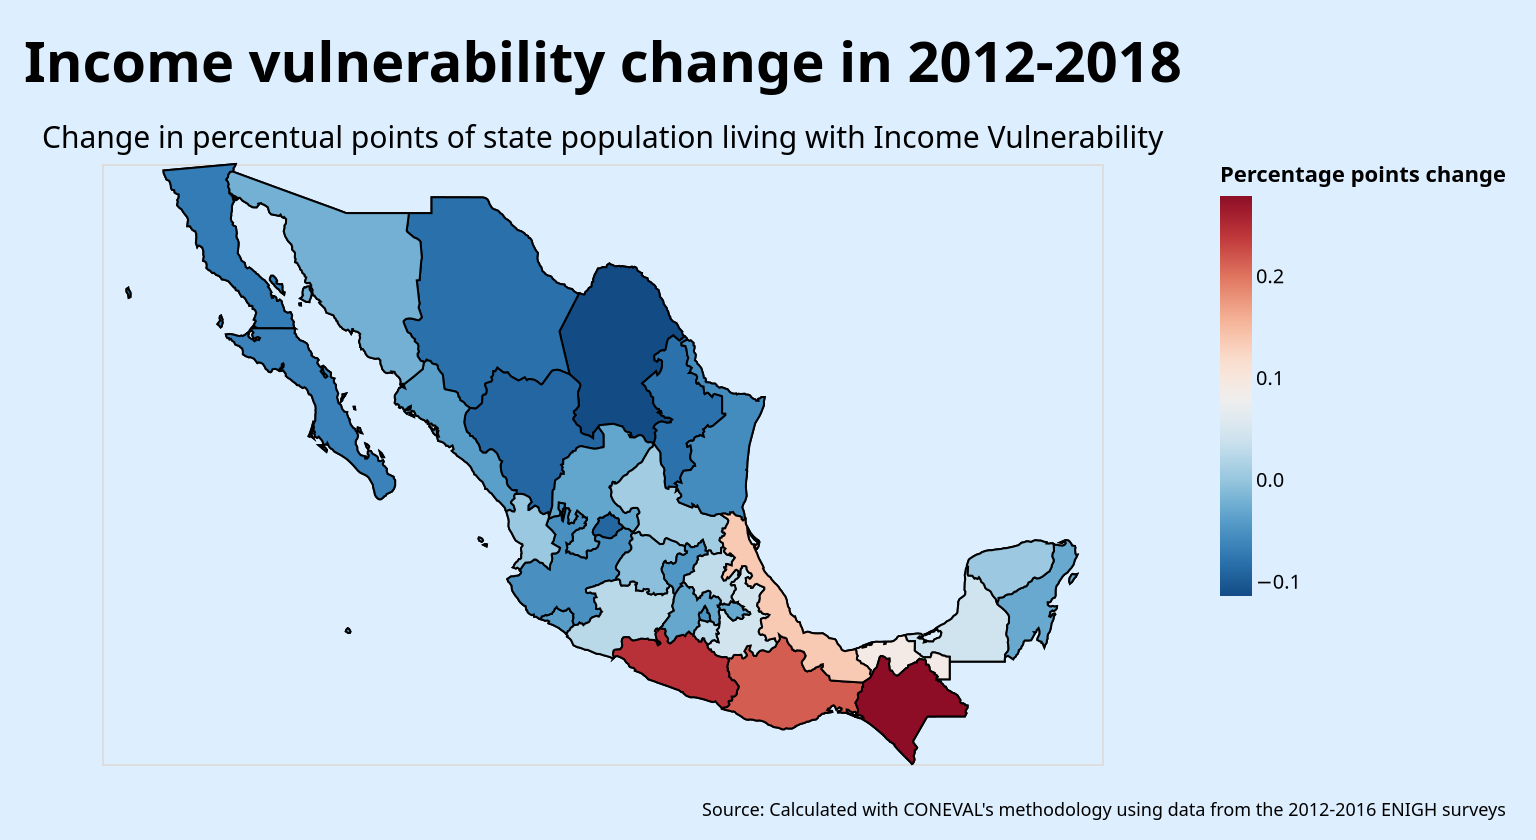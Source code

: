 {
  "$schema": "https://vega.github.io/schema/vega/v5.json",
  "background": "#DDEEFF",
  "padding": {"left": 10, "top": 18, "right": 15, "bottom": 10},
  "height": 300,
  "title": {
    "text": [
      "",
      "",
      "Source: Calculated with CONEVAL's methodology using data from the 2012-2016 ENIGH surveys"
    ],
    "anchor": "end",
    "baseline": "bottom",
    "color": "black",
    "fontSize": 9,
    "fontWeight": "normal",
    "orient": "bottom"
  },
  "data": [
    {
      "name": "source_0",
      "values": [
        {
          "id": "0",
          "type": "Feature",
          "properties": {
            "Change in pop terms": -228674,
            "OBJECTID_1": 745,
            "abbrev": "",
            "adm0_a3": "MEX",
            "adm0_label": 2,
            "adm0_sr": 6,
            "adm1_cod_1": "MEX-2706",
            "adm1_code": "MEX-2706",
            "admin": "Mexico",
            "area_sqkm": 0,
            "check_me": 20,
            "code_hasc": "MX.BN",
            "code_local": "",
            "datarank": 2,
            "dif": -0.06986696738404309,
            "diss_me_x": 2706,
            "diss_me_y": 2707,
            "featurecla": "Admin-1 scale rank",
            "fips": "MX02",
            "fips_alt": "",
            "gadm_level": 1,
            "geonunit": "Mexico",
            "gn_a1_code": "MX.02",
            "gn_id": 4017700,
            "gn_level": 1,
            "gn_name": "Estado de Baja California",
            "gn_region": "",
            "gns_adm1": "MX02",
            "gns_id": -1652188,
            "gns_lang": "zho",
            "gns_level": 1,
            "gns_name": "Baja California",
            "gns_region": "",
            "gu_a3": "MEX",
            "hasc_maybe": "",
            "iso_3166_2": "MX-",
            "iso_a2": "MX",
            "labelrank": 4,
            "latitude": 30.3399,
            "longitude": -115.209,
            "mapcolor13": 3,
            "mapcolor9": 7,
            "name": "Baja California",
            "name_alt": "",
            "name_len": 15,
            "name_local": "",
            "note": "",
            "percentage": 0.08612165884670492,
            "percentage_18": 0.016254691462661824,
            "pob_ent": 3343793,
            "pob_ent18": 3648116,
            "postal": "BC",
            "provnum_ne": 20006,
            "region": "",
            "region_cod": "",
            "region_sub": "",
            "sameascity": -99,
            "scalerank": 4,
            "sov_a3": "MEX",
            "state": "BAJA CALIFORNIA",
            "sub_code": "",
            "type_en": "State",
            "type_x": "Estado",
            "type_y": "Extreme Poverty",
            "wikipedia": "",
            "woe_id": 2346265,
            "woe_label": "Baja California, MX, Mexico",
            "woe_name": "Baja California",
            "year": 2018
          },
          "geometry": {
            "type": "MultiPolygon",
            "coordinates": [
              [
                [
                  [-114.14749989661378, 28.00015380734409],
                  [-114.20702063689639, 27.999986070150626],
                  [-114.13438880099996, 28.083929755000057],
                  [-114.1171839079999, 28.04317994200001],
                  [-114.14749989661378, 28.00015380734409]
                ]
              ],
              [
                [
                  [-115.18304013799988, 28.095147119000117],
                  [-115.18828828499997, 28.056346964000014],
                  [-115.22814296399993, 28.028322673000147],
                  [-115.26184529499996, 28.070143449000156],
                  [-115.33400439999991, 28.124877560000144],
                  [-115.23975583999996, 28.233606330000114],
                  [-115.2624534249999, 28.29875638300014],
                  [-115.24864245299992, 28.359315181000127],
                  [-115.21486747199992, 28.378279134000152],
                  [-115.16271472199992, 28.261342294000045],
                  [-115.1722683749999, 28.21264516900014],
                  [-115.15548988699996, 28.17070354000016],
                  [-115.18304013799988, 28.095147119000117]
                ]
              ],
              [
                [
                  [-112.55745077799986, 28.73380926900002],
                  [-112.55393926599993, 28.672288046000162],
                  [-112.60093496599984, 28.67698119800015],
                  [-112.61315004699986, 28.72576299400005],
                  [-112.55745077799986, 28.73380926900002]
                ]
              ],
              [
                [
                  [-118.22580357499993, 28.91505206100011],
                  [-118.28358639699992, 28.89256964400012],
                  [-118.30434304499995, 28.998019411000044],
                  [-118.35551846999994, 29.06700397300007],
                  [-118.35677803299987, 29.149480610000168],
                  [-118.29634558599994, 29.186158661000107],
                  [-118.28617607099997, 29.13643996000006],
                  [-118.22958889199987, 29.061719537000087],
                  [-118.22052873299994, 29.015180125000185],
                  [-118.22580357499993, 28.91505206100011]
                ]
              ],
              [
                [
                  [-113.49949083099993, 29.535137933],
                  [-113.4767890489999, 29.532103626000136],
                  [-113.3951604749999, 29.459317684],
                  [-113.34977863199994, 29.384066381000153],
                  [-113.37313816499996, 29.3612053880001],
                  [-113.37028713599996, 29.310008921000176],
                  [-113.25568157899991, 29.28539465400017],
                  [-113.18276014899993, 29.28969339700005],
                  [-113.17141283399987, 29.22613188600012],
                  [-113.17431544099995, 29.12924755600004],
                  [-113.14822958399986, 29.06626656300007],
                  [-113.10208382299994, 29.053105584000136],
                  [-113.11479175899989, 28.98447780100004],
                  [-113.22948830299991, 29.059573915],
                  [-113.30065409099993, 29.145094822000104],
                  [-113.35397443599992, 29.17073906900005],
                  [-113.43103151399994, 29.24277174900014],
                  [-113.45012824099986, 29.279715222000092],
                  [-113.50460668599992, 29.316581293000056],
                  [-113.58910418499988, 29.409598965000114],
                  [-113.58840051699993, 29.456846298000144],
                  [-113.54911749599984, 29.53313937200012],
                  [-113.49949083099993, 29.535137933]
                ]
              ],
              [
                [
                  [-114.93363096052906, 31.90876313626184],
                  [-114.93618730399992, 31.88475169500005],
                  [-114.87001782199994, 31.83994693600006],
                  [-114.82799231699995, 31.789780992000132],
                  [-114.81598873599984, 31.719142971000068],
                  [-114.78062903599991, 31.65582916900003],
                  [-114.82396399599989, 31.600409247000144],
                  [-114.85291027199995, 31.52660633700016],
                  [-114.85231048199988, 31.389429787000054],
                  [-114.87519857299986, 31.32870151600018],
                  [-114.87262745599995, 31.272666801000028],
                  [-114.88867790299987, 31.162892087000003],
                  [-114.86390442999993, 31.08967322600013],
                  [-114.81347095899989, 31.049985552000024],
                  [-114.83238684799993, 31.006659247000144],
                  [-114.80353756399991, 30.976629950000117],
                  [-114.72025889999989, 30.94109777600012],
                  [-114.6872416759999, 30.744994342000055],
                  [-114.70546817299993, 30.7117188780001],
                  [-114.69847440399991, 30.637211563000093],
                  [-114.6496461299999, 30.55456087300017],
                  [-114.63059863899988, 30.4948741030001],
                  [-114.62952016399991, 30.42480280500014],
                  [-114.66030230499989, 30.18325224100012],
                  [-114.58037751499991, 30.072604697000187],
                  [-114.53313208699986, 29.967950990000034],
                  [-114.42771934599996, 29.907295114000178],
                  [-114.39224001099991, 29.783011607000063],
                  [-114.33954217999992, 29.744722794000083],
                  [-114.27121498399994, 29.772068418000018],
                  [-114.20032236099988, 29.727354191000146],
                  [-114.11237498999992, 29.656055207000136],
                  [-114.0626557529999, 29.629316228000008],
                  [-114.04627592999991, 29.596376266000007],
                  [-113.98128726399993, 29.567895576000026],
                  [-113.94313459799993, 29.52475189700006],
                  [-113.8326740019999, 29.435245228000056],
                  [-113.77086649399989, 29.407756444000157],
                  [-113.62307566099989, 29.252714105000123],
                  [-113.65655733899985, 29.21844014400007],
                  [-113.60844984499997, 29.163416270000184],
                  [-113.53588383799992, 29.05142025800005],
                  [-113.56171773899993, 29.023672457000103],
                  [-113.52485368699988, 28.891565685000003],
                  [-113.48153775999988, 28.893398388000136],
                  [-113.47869302799988, 28.94624789000015],
                  [-113.4287896219999, 28.93471285300008],
                  [-113.37912064799987, 28.90021308000017],
                  [-113.35447592599994, 28.800274136000112],
                  [-113.30997057699993, 28.802063611000122],
                  [-113.26038606499988, 28.840106827000128],
                  [-113.19604389299992, 28.792052096000177],
                  [-113.19424051499992, 28.74401994500012],
                  [-113.13160919999986, 28.60458301200005],
                  [-113.10297024099992, 28.504583284000134],
                  [-113.00163877299985, 28.455578548000076],
                  [-112.90236180099987, 28.475341649000157],
                  [-112.84953198599989, 28.38234454000009],
                  [-112.87212638099992, 28.283739528000112],
                  [-112.79380891099996, 28.190265680000138],
                  [-112.81177057199993, 28.12053965400004],
                  [-112.78955812299988, 28.067474823000154],
                  [-112.79936277699994, 28.01742390800014],
                  [-112.76356644879061, 27.99942384911982],
                  [-113.11510555677592, 28.000255032343844],
                  [-113.6548658919473, 28.001185208330682],
                  [-114.06283332497267, 28.000487997088513],
                  [-114.0397363619999, 28.027729815000114],
                  [-114.09966733699991, 28.055064041000023],
                  [-114.11312056499987, 28.120412927000032],
                  [-114.05748450399996, 28.206284898000135],
                  [-114.06993567599989, 28.239406643000066],
                  [-114.12488288899992, 28.25572503500014],
                  [-114.08117438299986, 28.342968946000056],
                  [-114.04259192599991, 28.458441473000093],
                  [-114.06822669199988, 28.518011786000002],
                  [-114.11042232999992, 28.561835028000147],
                  [-114.16012582199996, 28.566186918000156],
                  [-114.16584225199989, 28.64695872600005],
                  [-114.18399003799989, 28.66185130400011],
                  [-114.2717511999999, 28.65880135100018],
                  [-114.2753419879999, 28.69624094600006],
                  [-114.34802032999993, 28.763867369000153],
                  [-114.40231678299993, 28.86024867100018],
                  [-114.47663326699987, 28.92914459800015],
                  [-114.52993730399993, 28.925523178999995],
                  [-114.60252844999992, 29.030340887000037],
                  [-114.63141842399995, 29.09446849200019],
                  [-114.72201032999995, 29.11750461800007],
                  [-114.74380449099993, 29.187567450000145],
                  [-114.78531304499987, 29.194160130000014],
                  [-114.97203528599992, 29.37775299700003],
                  [-115.10423743399993, 29.418890692000033],
                  [-115.18712317599994, 29.428615627000156],
                  [-115.2322891919999, 29.490057684000035],
                  [-115.28572166999992, 29.529885232000154],
                  [-115.37144934799989, 29.55695221600014],
                  [-115.45196427599986, 29.620106179000018],
                  [-115.49858318699985, 29.611401236000077],
                  [-115.59370482999992, 29.692173071000084],
                  [-115.6220533929999, 29.695295584000164],
                  [-115.6975643299999, 29.755825783000105],
                  [-115.6857671849999, 29.83064062400014],
                  [-115.69989884299989, 29.898013849000066],
                  [-115.72891191299995, 29.935126044000143],
                  [-115.81118730399992, 29.968003648000135],
                  [-115.78327216899991, 30.092637823000032],
                  [-115.80190995999996, 30.14313385600009],
                  [-115.7983292309999, 30.240301825000117],
                  [-115.8373030089999, 30.346467032000092],
                  [-115.93293209499986, 30.40021393400012],
                  [-115.97541256399991, 30.40127187700007],
                  [-116.00454898599989, 30.359164572000154],
                  [-116.04925400199988, 30.479593016000152],
                  [-116.03111731699993, 30.627142645000006],
                  [-116.03685462099989, 30.730210679000137],
                  [-116.06802324099988, 30.81317780200014],
                  [-116.10564431399986, 30.81881374600006],
                  [-116.17577403399987, 30.86014723300009],
                  [-116.24974524599992, 30.95677317900011],
                  [-116.33544582099987, 30.956339556000117],
                  [-116.30943762899992, 31.14850495000003],
                  [-116.34154212099989, 31.219549872000087],
                  [-116.45413951399986, 31.338544165000187],
                  [-116.53010006399985, 31.440334377000013],
                  [-116.59593665299991, 31.477850653000118],
                  [-116.67560787699996, 31.552639065000008],
                  [-116.64806067599994, 31.659165757000054],
                  [-116.6685277989999, 31.697007554000024],
                  [-116.61962677299992, 31.771738378000023],
                  [-116.6196996739999, 31.85757070500013],
                  [-116.67638283999987, 31.868764541000033],
                  [-116.75476835699995, 31.909641021000155],
                  [-116.76988684799994, 31.977769273000135],
                  [-116.8422745429999, 31.986517645000006],
                  [-116.87531490799986, 32.03449127800009],
                  [-116.88687089799988, 32.132025458000115],
                  [-116.9226781889999, 32.21938711100002],
                  [-116.94831295499986, 32.24701569200012],
                  [-117.02497311099992, 32.276922919000086],
                  [-117.1183975899999, 32.45453522300009],
                  [-117.12512148897225, 32.531669490003665],
                  [-116.5294715989999, 32.576333110000164],
                  [-115.79406429099997, 32.63196278900007],
                  [-115.27928951099992, 32.67082346600013],
                  [-114.72428426715247, 32.71283525502163],
                  [-114.75115637199991, 32.65221995100008],
                  [-114.80267777499992, 32.5944973750001],
                  [-114.79554642799988, 32.552226054000116],
                  [-114.81937311798738, 32.499363302187376],
                  [-114.90595231814494, 32.49171214380034],
                  [-114.9686358309788, 32.41598033322579],
                  [-114.98168412961886, 32.34148875610124],
                  [-115.03974260094026, 32.27717743618983],
                  [-114.98400956868664, 32.212504381072435],
                  [-114.95592342822361, 32.14155263894314],
                  [-114.97941036739448, 32.07401154239871],
                  [-114.93331498909541, 32.00499766750836],
                  [-114.93363096052906, 31.90876313626184]
                ]
              ]
            ]
          }
        },
        {
          "id": "1",
          "type": "Feature",
          "properties": {
            "Change in pop terms": -42965,
            "OBJECTID_1": 732,
            "abbrev": "",
            "adm0_a3": "MEX",
            "adm0_label": 2,
            "adm0_sr": 6,
            "adm1_cod_1": "MEX-2707",
            "adm1_code": "MEX-2707",
            "admin": "Mexico",
            "area_sqkm": 0,
            "check_me": 20,
            "code_hasc": "MX.BS",
            "code_local": "",
            "datarank": 2,
            "dif": -0.0641658720124263,
            "diss_me_x": 2707,
            "diss_me_y": 2708,
            "featurecla": "Admin-1 scale rank",
            "fips": "MX03",
            "fips_alt": "",
            "gadm_level": 1,
            "geonunit": "Mexico",
            "gn_a1_code": "MX.03",
            "gn_id": 4017698,
            "gn_level": 1,
            "gn_name": "Estado de Baja California Sur",
            "gn_region": "",
            "gns_adm1": "MX03",
            "gns_id": -1652190,
            "gns_lang": "zho",
            "gns_level": 1,
            "gns_name": "Baja California Sur, Estado de",
            "gns_region": "",
            "gu_a3": "MEX",
            "hasc_maybe": "",
            "iso_3166_2": "MX-",
            "iso_a2": "MX",
            "labelrank": 4,
            "latitude": 25.0656,
            "longitude": -111.452,
            "mapcolor13": 3,
            "mapcolor9": 7,
            "name": "Baja California Sur",
            "name_alt": "",
            "name_len": 19,
            "name_local": "",
            "note": "",
            "percentage": 0.07915143190166915,
            "percentage_18": 0.014985559889242862,
            "pob_ent": 701794,
            "pob_ent18": 839675,
            "postal": "BS",
            "provnum_ne": 20005,
            "region": "",
            "region_cod": "",
            "region_sub": "",
            "sameascity": -99,
            "scalerank": 4,
            "sov_a3": "MEX",
            "state": "BAJA CALIFORNIA SUR",
            "sub_code": "",
            "type_en": "State",
            "type_x": "Estado",
            "type_y": "Extreme Poverty",
            "wikipedia": "",
            "woe_id": 2346266,
            "woe_label": "Baja California Sur, MX, Mexico",
            "woe_name": "Baja California Sur",
            "year": 2018
          },
          "geometry": {
            "type": "MultiPolygon",
            "coordinates": [
              [
                [
                  [-109.79842518999988, 24.155164565000106],
                  [-109.8624826699999, 24.147087282000044],
                  [-109.90043209999988, 24.199240808000027],
                  [-109.93742544899987, 24.325148634000143],
                  [-109.87063098199988, 24.27235586200011],
                  [-109.79842518999988, 24.155164565000106]
                ]
              ],
              [
                [
                  [-111.97161083099985, 24.518536051000027],
                  [-111.86439535399984, 24.520478691000008],
                  [-111.8182322919999, 24.46762102700002],
                  [-111.75348873599987, 24.446966864000117],
                  [-111.69231749899991, 24.37393941800009],
                  [-111.7103545459999, 24.318345521000097],
                  [-111.97161083099985, 24.518536051000027]
                ]
              ],
              [
                [
                  [-110.36052707899991, 24.54674350700016],
                  [-110.30500240799988, 24.503159898000135],
                  [-110.28786260899997, 24.46974167100008],
                  [-110.32650476199989, 24.400748607000153],
                  [-110.3846398939999, 24.473656319000057],
                  [-110.41574497299987, 24.569601448000142],
                  [-110.36052707899991, 24.54674350700016]
                ]
              ],
              [
                [
                  [-110.59309239099989, 25.034447349000075],
                  [-110.57069197499992, 24.95549260100016],
                  [-110.52492856899993, 24.880000918000135],
                  [-110.57388001199992, 24.887454611000024],
                  [-110.6546829169999, 24.946073180000056],
                  [-110.67583788799993, 25.011197812000106],
                  [-110.66862540999995, 25.052773248000065],
                  [-110.59309239099989, 25.034447349000075]
                ]
              ],
              [
                [
                  [-112.16149471499993, 24.988050817],
                  [-112.18875719699993, 24.95223261600016],
                  [-112.19096971599994, 24.88984917900008],
                  [-112.21371500299993, 24.847526510000122],
                  [-112.14621608099992, 24.732128918000072],
                  [-112.2246186299999, 24.78811879600015],
                  [-112.27253192399988, 24.772977454000042],
                  [-112.30459550699993, 24.792181708000143],
                  [-112.27518191199994, 24.839512620000065],
                  [-112.20630228299989, 25.017660458000066],
                  [-112.14452063699987, 25.227769273000135],
                  [-112.12022399399987, 25.22052060100016],
                  [-112.15603391299992, 25.14077327600002],
                  [-112.17930364599997, 25.044985661000098],
                  [-112.16149471499993, 24.988050817]
                ]
              ],
              [
                [
                  [-110.75318694899997, 25.598095818999994],
                  [-110.78588624099986, 25.60436900500018],
                  [-110.80356054299995, 25.674932644000094],
                  [-110.76668353999989, 25.675785541000053],
                  [-110.75318694899997, 25.598095818999994]
                ]
              ],
              [
                [
                  [-111.05636947499995, 26.071817312000135],
                  [-111.10111427099987, 25.996851137000178],
                  [-111.18080348799991, 25.902525408000045],
                  [-111.1813034719999, 25.86685113500012],
                  [-111.23034479499985, 25.823611986000074],
                  [-111.21107189399993, 25.928868687000104],
                  [-111.16925541499992, 25.987594179000112],
                  [-111.17602678499992, 26.043341528000028],
                  [-111.05636947499995, 26.071817312000135]
                ]
              ],
              [
                [
                  [-114.20702063689639, 27.999986070150626],
                  [-114.14749989661378, 28.00015380734409],
                  [-114.09830734321787, 28.00027557548536],
                  [-114.07130020934389, 28.000394060264156],
                  [-114.06283332497267, 28.000487997088513],
                  [-113.6548658919473, 28.001185208330682],
                  [-113.11510555677592, 28.000255032343844],
                  [-112.76356644879061, 27.99942384911982],
                  [-112.76192114999989, 27.893727370000093],
                  [-112.77321756299993, 27.863902157000055],
                  [-112.71945059399994, 27.819208769000127],
                  [-112.70353128299993, 27.754959928000076],
                  [-112.6433412709999, 27.71046183100016],
                  [-112.59800775899994, 27.65429739900013],
                  [-112.48521519599988, 27.620019726000024],
                  [-112.37310644999992, 27.56409536600013],
                  [-112.3329956119999, 27.51659339600009],
                  [-112.32057212999987, 27.44383557400006],
                  [-112.28701288199997, 27.365820285000055],
                  [-112.24170787799997, 27.326584052000115],
                  [-112.19557922199995, 27.250129257000182],
                  [-112.21276369699991, 27.210462858000156],
                  [-112.15493689299993, 27.16204629900001],
                  [-112.08893937699987, 27.13156029300002],
                  [-112.01116812399991, 27.116831402000017],
                  [-111.97015198799994, 27.06798215000005],
                  [-112.00312811499991, 27.035743279000044],
                  [-112.01716061099985, 26.978501695000162],
                  [-111.95179504499995, 26.89218398400014],
                  [-111.87071692599993, 26.82807038],
                  [-111.86144633799991, 26.78379546100014],
                  [-111.90518144399995, 26.734279690000008],
                  [-111.79822702599988, 26.61264708500012],
                  [-111.78427506899993, 26.571795806000026],
                  [-111.7358104819999, 26.53968359600013],
                  [-111.67679283899989, 26.581858923000155],
                  [-111.7146086129999, 26.629706987000176],
                  [-111.7941214599999, 26.69011324800006],
                  [-111.85141931799993, 26.880274807000106],
                  [-111.8180733969999, 26.89623316400015],
                  [-111.74522936499994, 26.84409892400008],
                  [-111.72108205899994, 26.806267109000046],
                  [-111.64783119299989, 26.74647998000013],
                  [-111.56005494199988, 26.69565300400005],
                  [-111.56908004499994, 26.576233743000145],
                  [-111.54889526599987, 26.548600159999992],
                  [-111.44223803999988, 26.51752600000019],
                  [-111.46824740399984, 26.466436278000018],
                  [-111.46155960399992, 26.400057229000097],
                  [-111.39365646599994, 26.33001124900001],
                  [-111.39744906799986, 26.25221458200015],
                  [-111.3757208079999, 26.18345217500014],
                  [-111.31833767199993, 26.07373688100016],
                  [-111.36025956899996, 25.964097398000135],
                  [-111.30711597799986, 25.779207115000034],
                  [-111.22500524899993, 25.7243532720001],
                  [-111.19174434199994, 25.61482905400011],
                  [-111.1138016789999, 25.525650048000116],
                  [-111.0192562919999, 25.515249937000178],
                  [-111.02627297499996, 25.458611932000125],
                  [-110.97954463199996, 25.342369421000072],
                  [-110.9342615029999, 25.291140982000073],
                  [-110.94731552699989, 25.261814303999998],
                  [-110.90445065999991, 25.143012755000044],
                  [-110.81423162299984, 25.033190174000154],
                  [-110.75779051099993, 25.01223870300008],
                  [-110.74724089299987, 24.96379028100013],
                  [-110.7053682299999, 24.92101519200004],
                  [-110.65697237999989, 24.806918217000046],
                  [-110.69398336599993, 24.69987856100012],
                  [-110.72352753199989, 24.68117784800002],
                  [-110.73931361899987, 24.621252694000034],
                  [-110.73858519799991, 24.554572296000075],
                  [-110.68720018899992, 24.46603883100012],
                  [-110.68184913499994, 24.360659657000085],
                  [-110.6098897579999, 24.25372496400003],
                  [-110.56235863899991, 24.21250286500016],
                  [-110.4020889959999, 24.175523179000052],
                  [-110.42937795699989, 24.145168147000064],
                  [-110.41683662099986, 24.108575691000013],
                  [-110.35038095699993, 24.114455978000095],
                  [-110.30613424999991, 24.17671552100002],
                  [-110.30081070899989, 24.21704166500011],
                  [-110.33625864599992, 24.25589169400017],
                  [-110.33247026099991, 24.32879474400012],
                  [-110.29699734799995, 24.35193158],
                  [-110.23261339299991, 24.343205646000015],
                  [-110.17276033399986, 24.252975845000137],
                  [-110.08723055199992, 24.21575272500003],
                  [-110.01813811899986, 24.16927948900009],
                  [-109.99663254799995, 24.128611152000147],
                  [-109.98765183599993, 24.046318877000104],
                  [-109.93140921799991, 24.029305440000186],
                  [-109.82828804299992, 24.06279955700002],
                  [-109.80344397499991, 24.022060036000127],
                  [-109.83905770999989, 23.951788613000033],
                  [-109.8239639959999, 23.91038646000011],
                  [-109.77277799899986, 23.877558963000084],
                  [-109.69844281799988, 23.79842815700006],
                  [-109.71132210199988, 23.74896966900006],
                  [-109.6798251309999, 23.648164954000052],
                  [-109.47645889899994, 23.560204887000012],
                  [-109.46835893399987, 23.503872469000115],
                  [-109.42631560199992, 23.458513309000082],
                  [-109.42564856699988, 23.297186591000028],
                  [-109.46296139199985, 23.19476959800012],
                  [-109.53167226799988, 23.108207006000086],
                  [-109.7131763209999, 23.031050315000144],
                  [-109.73151900799988, 22.987542751000106],
                  [-109.80337698499996, 22.95612242300008],
                  [-109.80600981999993, 22.936069701000022],
                  [-109.89537836299988, 22.874202959000073],
                  [-109.95449645099987, 22.872155118000094],
                  [-109.9996590629999, 22.894442213000005],
                  [-110.06001758199993, 22.950816487000097],
                  [-110.09837991099997, 23.017562399000056],
                  [-110.10759344099996, 23.07545475300016],
                  [-110.1515752239999, 23.226266827000032],
                  [-110.16725985299985, 23.321086283000156],
                  [-110.30736234399993, 23.541032370000053],
                  [-110.40439634699995, 23.608645611000114],
                  [-110.57734314799993, 23.68156045600007],
                  [-110.64751766499991, 23.73390083900007],
                  [-110.81578794799992, 23.908745668000066],
                  [-110.93171139199985, 24.014960028000118],
                  [-111.03971426899992, 24.10418492000015],
                  [-111.22744093499993, 24.217471852000173],
                  [-111.44444475799993, 24.324391423000023],
                  [-111.52259197999993, 24.404638722000144],
                  [-111.56536598099986, 24.4191811700001],
                  [-111.61942480799992, 24.473136650000058],
                  [-111.6790300189999, 24.586333593000077],
                  [-111.69878087999993, 24.5355617150001],
                  [-111.73719903699995, 24.546734199000085],
                  [-111.81290810099992, 24.505879613000005],
                  [-111.81488356999985, 24.569866631000068],
                  [-111.84892417299997, 24.653685574000107],
                  [-111.96670488199992, 24.778306382000054],
                  [-112.01162675699993, 24.739447333000143],
                  [-112.08804277299994, 24.77338288],
                  [-112.09577389199985, 24.83600495000009],
                  [-112.12421473299993, 24.87404577400018],
                  [-112.09024003799993, 24.901190497000115],
                  [-112.10350501199987, 24.94041575700014],
                  [-112.1658031359999, 24.95393479200014],
                  [-112.13072995999997, 25.00925480500011],
                  [-112.1221758909999, 25.073402313000102],
                  [-112.1425253129999, 25.0859788370001],
                  [-112.13062134599994, 25.17202765000009],
                  [-112.07787059499992, 25.258735367000057],
                  [-112.07429171699992, 25.456501440000025],
                  [-112.06257076699984, 25.494696356000148],
                  [-112.07207869299988, 25.571333464000176],
                  [-112.06313337699994, 25.62533420500013],
                  [-112.07599409699992, 25.713400290000052],
                  [-112.13095316899987, 25.81650532600004],
                  [-112.19828235399987, 25.99510553300017],
                  [-112.23851477799992, 26.04083893400015],
                  [-112.29287281899988, 26.049711527000014],
                  [-112.34349524599992, 26.17812734600001],
                  [-112.40269934799993, 26.240220445000134],
                  [-112.44273841099995, 26.260728256999997],
                  [-112.49828040299991, 26.23501211100013],
                  [-112.59016829899994, 26.28784535700005],
                  [-112.61278235599991, 26.316310940000122],
                  [-112.68911699099993, 26.322739976000136],
                  [-112.72836343699993, 26.370227227000115],
                  [-112.83035829399991, 26.435268437000005],
                  [-112.90303741399991, 26.49319710500008],
                  [-113.00365149599995, 26.549750067000005],
                  [-113.06071644299996, 26.59911777000015],
                  [-113.05703691299989, 26.650213934000064],
                  [-113.14305579299989, 26.757717190000065],
                  [-113.21580969999985, 26.744452216000056],
                  [-113.21251380099991, 26.79242584800012],
                  [-113.13727779899992, 26.857733466000028],
                  [-113.12621008999989, 26.937892971000068],
                  [-113.14574133999987, 26.970119533000016],
                  [-113.1925441369999, 26.945060148000053],
                  [-113.20422110199989, 26.853463499000142],
                  [-113.26378333199995, 26.81146881700012],
                  [-113.28577230799989, 26.74955076900001],
                  [-113.36397058499993, 26.795067743000132],
                  [-113.41956357699992, 26.805843165000155],
                  [-113.5038871779999, 26.793415760000144],
                  [-113.54296596799988, 26.71919600700012],
                  [-113.57414856299995, 26.70503897900001],
                  [-113.63713767599987, 26.725530914999993],
                  [-113.6658422519999, 26.769435940000065],
                  [-113.72520911399995, 26.799994208],
                  [-113.75413977799987, 26.860581773000078],
                  [-113.81638813799987, 26.948969388000123],
                  [-113.87866020799996, 26.983500183000118],
                  [-113.95976707599996, 26.997984165000005],
                  [-114.00519771999987, 26.977443752000013],
                  [-114.1143692699999, 27.10545482000019],
                  [-114.23656165299992, 27.15330638200011],
                  [-114.29029561499993, 27.146540328000114],
                  [-114.39514923299993, 27.182913648000138],
                  [-114.48754187299988, 27.23809778100015],
                  [-114.48444576699987, 27.324286200000145],
                  [-114.50646073799992, 27.406184127000145],
                  [-114.58107769899993, 27.450845063000045],
                  [-114.59658643499989, 27.477189362000033],
                  [-114.73422912699992, 27.521251508000134],
                  [-114.7817301129999, 27.602757451000016],
                  [-114.84887846099986, 27.640564808000036],
                  [-114.8865860669999, 27.694891669000086],
                  [-114.93219519599992, 27.676193309],
                  [-114.95096436299991, 27.716258811000003],
                  [-115.00172633099996, 27.71593090500015],
                  [-115.03362639799988, 27.759293089000053],
                  [-115.05288652299991, 27.82208893400015],
                  [-114.9234045039999, 27.83627549600014],
                  [-114.7860895979999, 27.815328707999996],
                  [-114.69200211999996, 27.787788434000007],
                  [-114.60445727799991, 27.774408886000103],
                  [-114.53064561399991, 27.787640384000113],
                  [-114.49905714399992, 27.77407148100015],
                  [-114.4328507149999, 27.800279039000188],
                  [-114.32534745999988, 27.87470123900009],
                  [-114.29063880099991, 27.83340078300013],
                  [-114.31216386599992, 27.779689846000068],
                  [-114.28237870999992, 27.735825914000102],
                  [-114.2237035799999, 27.696966864000004],
                  [-114.15094967399993, 27.66966380400011],
                  [-114.10293535099994, 27.620917059000092],
                  [-114.05671139199985, 27.64154694200012],
                  [-114.04259192599991, 27.679632880000113],
                  [-113.95327714799988, 27.655666408000158],
                  [-113.91856848899991, 27.719305731000034],
                  [-113.9938044909999, 27.74990469000015],
                  [-114.10460364499995, 27.707709052000112],
                  [-114.14098059799994, 27.730861721000068],
                  [-114.17243404899996, 27.78876373900006],
                  [-114.17324785099989, 27.82680898600016],
                  [-114.13438880099996, 27.877183334999998],
                  [-114.18236243399987, 27.930975653000147],
                  [-114.27645156699987, 27.901147773000062],
                  [-114.2617081369999, 27.944159247000087],
                  [-114.20702063689639, 27.999986070150626]
                ]
              ]
            ]
          }
        },
        {
          "id": "2",
          "type": "Feature",
          "properties": {
            "Change in pop terms": -320255.00000000006,
            "OBJECTID_1": 2926,
            "abbrev": "",
            "adm0_a3": "MEX",
            "adm0_label": 2,
            "adm0_sr": 1,
            "adm1_cod_1": "MEX-2708",
            "adm1_code": "MEX-2708",
            "admin": "Mexico",
            "area_sqkm": 0,
            "check_me": 20,
            "code_hasc": "MX.CA",
            "code_local": "",
            "datarank": 2,
            "dif": -0.11296337209047223,
            "diss_me_x": 2708,
            "diss_me_y": 2710,
            "featurecla": "Admin-1 scale rank",
            "fips": "MX07",
            "fips_alt": "",
            "gadm_level": 1,
            "geonunit": "Mexico",
            "gn_a1_code": "MX.07",
            "gn_id": 4013674,
            "gn_level": 1,
            "gn_name": "Estado de Coahuila de Zaragoza",
            "gn_region": "",
            "gns_adm1": "MX07",
            "gns_id": -1658164,
            "gns_lang": "zho",
            "gns_level": 1,
            "gns_name": "Coahuila de Zaragoza, Estado de",
            "gns_region": "",
            "gu_a3": "MEX",
            "hasc_maybe": "",
            "iso_3166_2": "MX-",
            "iso_a2": "MX",
            "labelrank": 4,
            "latitude": 27.4473,
            "longitude": -101.885,
            "mapcolor13": 3,
            "mapcolor9": 7,
            "name": "Coahuila",
            "name_alt": "",
            "name_len": 8,
            "name_local": "",
            "note": "",
            "percentage": 0.1274513537583552,
            "percentage_18": 0.014487981667882973,
            "pob_ent": 2862143,
            "pob_ent18": 3073513,
            "postal": "CO",
            "provnum_ne": 20032,
            "region": "",
            "region_cod": "",
            "region_sub": "",
            "sameascity": -99,
            "scalerank": 4,
            "sov_a3": "MEX",
            "state": "COAHUILA DE ZARAGOZA",
            "sub_code": "",
            "type_en": "State",
            "type_x": "Estado",
            "type_y": "Extreme Poverty",
            "wikipedia": "",
            "woe_id": 2346270,
            "woe_label": "Coahuila de Zaragoza, MX, Mexico",
            "woe_name": "Coahuila",
            "year": 2018
          },
          "geometry": {
            "type": "Polygon",
            "coordinates": [
              [
                [-99.80696277705519, 27.77142300993205],
                [-99.96720007981982, 27.640173651792566],
                [-100.00006629142621, 27.65621918396812],
                [-100.18186398043828, 27.79354930355754],
                [-100.33100216341911, 27.70063507744692],
                [-100.35818396721623, 27.674150906539126],
                [-100.38474565338919, 27.60226898932237],
                [-100.43518185056193, 27.3796985955137],
                [-100.486031459784, 27.344791164780446],
                [-100.51176632365689, 27.36574595840918],
                [-100.62752153199303, 27.327892970983754],
                [-100.67816443564011, 27.28166840327421],
                [-100.80198116679736, 27.21193105707266],
                [-100.81536536312096, 27.180305080714902],
                [-100.79955237494217, 27.059718126190546],
                [-100.71516476144458, 27.01956553811914],
                [-100.67165320463171, 27.098113715075925],
                [-100.63392941021404, 27.070880235334556],
                [-100.57904903778282, 27.06307709403265],
                [-100.55336585165271, 27.032587999236767],
                [-100.55584632035142, 26.867533474390285],
                [-100.58700720871573, 26.764594020697444],
                [-100.6428177562344, 26.67537466101183],
                [-100.71149573434067, 26.61731618879105],
                [-100.75257849839899, 26.731857001199614],
                [-101.21565100768784, 26.372964179053582],
                [-101.10873246942784, 26.28340892258373],
                [-101.07333411317877, 26.19814280904339],
                [-101.03886593291644, 26.156956692197582],
                [-100.99034176276209, 26.14982534446409],
                [-100.9346862457736, 26.08166413029531],
                [-100.92331743015527, 26.000118719803112],
                [-100.84771480989055, 25.95686554630791],
                [-100.84631954591029, 25.78532562887466],
                [-100.80709713382568, 25.712229315730355],
                [-100.72105587392936, 25.617196357026188],
                [-100.65656368686459, 25.60957408287763],
                [-100.63615149559499, 25.556889960103575],
                [-100.58173621295586, 25.546089586165436],
                [-100.57088416217431, 25.498314723945384],
                [-100.66483191615994, 25.529863185937273],
                [-100.69635453973012, 25.505807806884746],
                [-100.62772823756808, 25.476378079284956],
                [-100.57233110209863, 25.413875434503638],
                [-100.49889889217009, 25.397468167122213],
                [-100.45182166194014, 25.34129588529686],
                [-100.41203080907451, 25.352432156019148],
                [-100.3034586253153, 25.344861558713916],
                [-100.21178463355395, 25.29158315673729],
                [-100.26320268355694, 25.249725247222358],
                [-100.25958533419573, 25.20913340957921],
                [-100.38030147992937, 25.192855333406868],
                [-100.52881954618512, 25.229416408740235],
                [-100.59610226121033, 25.229493923106105],
                [-100.65728715727643, 25.211768907009457],
                [-100.770613572858, 25.14725088152298],
                [-100.82270341732887, 25.07942556413846],
                [-100.8354674960281, 25.041314195193905],
                [-100.77619462787978, 25.011471056444094],
                [-100.73159786724773, 24.962430121452968],
                [-100.79619340709999, 24.893467922506574],
                [-100.7733524239751, 24.820268256574792],
                [-100.77226721925675, 24.750091660801502],
                [-100.8284395010821, 24.564960842368947],
                [-100.9251777821289, 24.61167633739302],
                [-101.01711015540936, 24.602348740901732],
                [-101.09664018429702, 24.641002712205392],
                [-101.14712805921256, 24.734537055041017],
                [-101.19694413876095, 24.796548774306444],
                [-101.26464026583555, 24.822929592426675],
                [-101.34158647323711, 24.811870836070227],
                [-101.46173417818972, 24.749342352867217],
                [-101.617176886604, 24.75709381822506],
                [-101.65433224203929, 24.825797633853682],
                [-101.57438880110224, 24.80690989777355],
                [-101.59077023006205, 24.88243500457176],
                [-101.65267859564064, 24.910908717763107],
                [-101.69205603735624, 24.90925507316311],
                [-101.76776201040843, 24.938064684037897],
                [-101.79385860858784, 24.96511729572663],
                [-101.86072791156383, 25.07554983235886],
                [-102.17337032757852, 25.162960516914353],
                [-102.58238928943413, 25.125133367910564],
                [-102.63403988343381, 25.116322537155355],
                [-102.66817216691199, 25.07893463772328],
                [-102.81578589560254, 24.904371650131566],
                [-102.83854936436167, 24.89866140390066],
                [-102.84309688970968, 24.72828420735027],
                [-102.97187455916354, 24.806651516254533],
                [-103.13953874391783, 24.847837633100227],
                [-103.22617428301672, 24.887215073916565],
                [-103.2514698964185, 24.922975165371582],
                [-103.25955725766133, 25.04071991599136],
                [-103.27531856989606, 25.072139186774052],
                [-103.3879731919093, 25.140610460204556],
                [-103.4520002918799, 25.23282705342575],
                [-103.50920610158026, 25.29781016690569],
                [-103.49450415744083, 25.352380479175707],
                [-103.42487016492619, 25.42749217392472],
                [-103.48357459229359, 25.48529226282764],
                [-103.48778622085736, 25.5409477807155],
                [-103.41815222924193, 25.58779246694877],
                [-103.3201737129465, 25.698715929096863],
                [-103.3252380031313, 25.83279043183299],
                [-103.34740719268777, 26.021641954212782],
                [-103.34534013513908, 26.123857937493796],
                [-103.28133887359012, 26.262402452111473],
                [-103.26958248614274, 26.312890326127643],
                [-103.28490454790654, 26.36368825940565],
                [-103.32570309112475, 26.408672594564564],
                [-103.62726091236112, 26.643929551807332],
                [-103.73704749204808, 27.061914374049053],
                [-103.89220597962225, 27.64009613742681],
                [-103.9634677801139, 27.918890489004866],
                [-103.88755510058736, 28.039916694000226],
                [-103.63981828458611, 28.465213731128813],
                [-103.39231401168226, 28.88348277421065],
                [-103.31151447620587, 29.02604253791648],
                [-103.14798864799995, 28.98510528600005],
                [-103.12277054899991, 28.996474101000047],
                [-103.10468379799998, 29.0578657020001],
                [-103.01582617199995, 29.126776225000043],
                [-102.9883859869999, 29.177134908000113],
                [-102.89689286299993, 29.22028473000006],
                [-102.88306941799998, 29.34376556400011],
                [-102.83767167199994, 29.366322327000034],
                [-102.84113399299989, 29.43830759700009],
                [-102.77966487699989, 29.592303366000124],
                [-102.761345581, 29.603413798000048],
                [-102.68346919799994, 29.743715312000063],
                [-102.62122493499993, 29.747280986000135],
                [-102.51528824899995, 29.784720561000114],
                [-102.40609594799989, 29.777279155000087],
                [-102.37454748599991, 29.84810170500012],
                [-102.30217464199994, 29.88939117400014],
                [-102.2534437659999, 29.85528472900009],
                [-102.20367936299998, 29.8461380010001],
                [-102.10934403499995, 29.802109681000047],
                [-101.972246461, 29.818181051000096],
                [-101.92961340399992, 29.797717183000145],
                [-101.88741959699995, 29.812289938000106],
                [-101.63221553599992, 29.775651347000036],
                [-101.55397741699996, 29.796683655000066],
                [-101.52180883899992, 29.76593617800009],
                [-101.47090755299989, 29.791516012000045],
                [-101.40930924499995, 29.765781149000077],
                [-101.36435074999993, 29.676665141000058],
                [-101.25877579799995, 29.620156962000095],
                [-101.21901078299994, 29.610286764000108],
                [-101.22647802799996, 29.55445037800004],
                [-101.16356197199988, 29.50130116800011],
                [-101.0377815359999, 29.46006337500009],
                [-101.01623246299994, 29.39006764800007],
                [-100.91473994999987, 29.33704762800008],
                [-100.86389034099994, 29.290616353000047],
                [-100.81608964099988, 29.270772604000058],
                [-100.76208776899999, 29.208657532000075],
                [-100.76250118099999, 29.173775940000013],
                [-100.66896683799989, 29.11620839400007],
                [-100.6289176029999, 28.984330140000054],
                [-100.62431839999995, 28.924721375000047],
                [-100.56623409099988, 28.869789327000035],
                [-100.51905350799987, 28.804961243000008],
                [-100.49393876199993, 28.70837799100005],
                [-100.39709712799993, 28.592726135000134],
                [-100.38422969599992, 28.537173971000044],
                [-100.35162186799997, 28.496711325000064],
                [-100.3226313889999, 28.386898906000113],
                [-100.27855139199991, 28.331088359000063],
                [-100.28433915299989, 28.296516825000054],
                [-100.19762609899992, 28.207168274000082],
                [-100.07489457299997, 28.154406637000136],
                [-100.0175854089999, 28.07094919900007],
                [-100.00058386299989, 28.020409648000026],
                [-99.8788083499999, 27.901838074000125],
                [-99.8912882089999, 27.876025696000113],
                [-99.86335709699999, 27.804660543000097],
                [-99.80696277705519, 27.77142300993205]
              ]
            ]
          }
        },
        {
          "id": "3",
          "type": "Feature",
          "properties": {
            "Change in pop terms": -287069,
            "OBJECTID_1": 2927,
            "abbrev": "",
            "adm0_a3": "MEX",
            "adm0_label": 2,
            "adm0_sr": 1,
            "adm1_cod_1": "MEX-2709",
            "adm1_code": "MEX-2709",
            "admin": "Mexico",
            "area_sqkm": 0,
            "check_me": 20,
            "code_hasc": "MX.CH",
            "code_local": "",
            "datarank": 2,
            "dif": -0.0810860280405161,
            "diss_me_x": 2709,
            "diss_me_y": 2713,
            "featurecla": "Admin-1 scale rank",
            "fips": "MX06",
            "fips_alt": "MX05",
            "gadm_level": 1,
            "geonunit": "Mexico",
            "gn_a1_code": "MX.06",
            "gn_id": 4014336,
            "gn_level": 1,
            "gn_name": "Estado de Chihuahua",
            "gn_region": "",
            "gns_adm1": "MX06",
            "gns_id": -1657144,
            "gns_lang": "zho",
            "gns_level": 1,
            "gns_name": "Chihuahua, Estado de",
            "gns_region": "",
            "gu_a3": "MEX",
            "hasc_maybe": "",
            "iso_3166_2": "MX-",
            "iso_a2": "MX",
            "labelrank": 6,
            "latitude": 28.973,
            "longitude": -106.232,
            "mapcolor13": 3,
            "mapcolor9": 7,
            "name": "Chihuahua",
            "name_alt": "",
            "name_len": 9,
            "name_local": "",
            "note": "",
            "percentage": 0.10717464330935128,
            "percentage_18": 0.026088615268835186,
            "pob_ent": 3610061,
            "pob_ent18": 3826880,
            "postal": "CH",
            "provnum_ne": 20034,
            "region": "",
            "region_cod": "",
            "region_sub": "",
            "sameascity": 6,
            "scalerank": 4,
            "sov_a3": "MEX",
            "state": "CHIHUAHUA",
            "sub_code": "",
            "type_en": "State",
            "type_x": "Estado",
            "type_y": "Extreme Poverty",
            "wikipedia": "",
            "woe_id": 2346269,
            "woe_label": "Chihuahua, MX, Mexico",
            "woe_name": "Chihuahua",
            "year": 2018
          },
          "geometry": {
            "type": "Polygon",
            "coordinates": [
              [
                [-106.50605240984542, 31.770258280947502],
                [-106.42895117299992, 31.758476054000084],
                [-106.35849035699997, 31.717548320000077],
                [-106.31229162699992, 31.64861195900005],
                [-106.28629838099995, 31.58014068700004],
                [-106.20924881999993, 31.477304586000088],
                [-106.16431616299991, 31.447797343000076],
                [-106.00473933899995, 31.396947734000065],
                [-105.92805151399992, 31.326461080000115],
                [-105.86198319499997, 31.28837555000007],
                [-105.76819047099988, 31.180010071000112],
                [-105.66804154499997, 31.127868551000063],
                [-105.59094030799993, 31.071437887000116],
                [-105.55595536399991, 31.002604879000017],
                [-105.41555049699997, 30.90245595400009],
                [-105.3637707119999, 30.85036610900005],
                [-105.22925695899995, 30.81021352200014],
                [-105.13360388299996, 30.757916972000118],
                [-105.08704341699992, 30.709806214000054],
                [-105.00849523999996, 30.67699167900014],
                [-104.98276037599997, 30.620716044000062],
                [-104.94105749599994, 30.614049785000134],
                [-104.88659053599994, 30.551883037000067],
                [-104.85243241399988, 30.438866679000057],
                [-104.74938960899996, 30.264458721000068],
                [-104.68156429099994, 30.192938538000107],
                [-104.69910843899991, 30.03144968700005],
                [-104.68047908599995, 29.94230784100003],
                [-104.63758764699989, 29.887995911000075],
                [-104.61968176299993, 29.833063864000053],
                [-104.570279094, 29.787511089000077],
                [-104.53082413799989, 29.66790598600008],
                [-104.45522151799995, 29.613387350000067],
                [-104.4440077319999, 29.58920277900009],
                [-104.3490264489999, 29.537578024000055],
                [-104.26717097999995, 29.52657094300008],
                [-104.21229060899994, 29.48466135700008],
                [-104.19451391599999, 29.448927104000063],
                [-104.1054237469999, 29.385675150000083],
                [-104.05731298899993, 29.339037171000115],
                [-103.92812190799992, 29.293019308000112],
                [-103.79417659599993, 29.277593893000102],
                [-103.77771765199995, 29.23529673300004],
                [-103.67312455299994, 29.17356923500006],
                [-103.54171138599993, 29.148816224000115],
                [-103.47853694699988, 29.08205027300008],
                [-103.37208349699995, 29.023733419000052],
                [-103.31151447620587, 29.02604253791648],
                [-103.39231401168226, 28.88348277421065],
                [-103.63981828458611, 28.465213731128813],
                [-103.88755510058736, 28.039916694000226],
                [-103.9634677801139, 27.918890489004866],
                [-103.89220597962225, 27.64009613742681],
                [-103.73704749204808, 27.061914374049053],
                [-103.62726091236112, 26.643929551807332],
                [-103.94153113455413, 26.760408230555385],
                [-104.01036414319069, 26.77686717388096],
                [-104.1155773591078, 26.773094793989486],
                [-104.1911541409508, 26.754904689899462],
                [-104.23458818159926, 26.723227036698376],
                [-104.51979041229762, 26.371543077550996],
                [-104.55704911962113, 26.34051137949652],
                [-104.59777014937285, 26.3510016950722],
                [-104.67210669596722, 26.41151479756988],
                [-104.77677731042448, 26.46949575452541],
                [-104.83333716497815, 26.486781521050318],
                [-104.98803056455887, 26.503576362059448],
                [-105.04350521529337, 26.46822968175445],
                [-105.11683407333379, 26.55241059057633],
                [-105.30842444503205, 26.462106025272817],
                [-105.32746721074318, 26.459470526943193],
                [-105.55592871793598, 26.57282278094658],
                [-105.59755408435343, 26.60318268543253],
                [-105.68041724266156, 26.698939114548466],
                [-105.80849728102464, 26.69325470584002],
                [-105.84937333860863, 26.714571235574084],
                [-106.0275278389386, 26.8385946723063],
                [-106.09199418758165, 26.734931749100895],
                [-106.15788163862668, 26.74206309683447],
                [-106.16979305660425, 26.612613633812117],
                [-106.22482845686781, 26.559671129519018],
                [-106.19472693569952, 26.478668321385868],
                [-106.22723141209994, 26.42923981456579],
                [-106.40151017885165, 26.38102570187462],
                [-106.43215430417781, 26.36177623148788],
                [-106.4272967186686, 26.301340644255333],
                [-106.381485562109, 26.203077908018997],
                [-106.37830746142018, 26.13150604916487],
                [-106.39931393099315, 26.068305772393444],
                [-106.42649573389099, 26.039108587891036],
                [-106.47987748865518, 26.0376358104443],
                [-106.52486182291473, 25.992780667393845],
                [-106.53258744985087, 25.809484360714663],
                [-106.54449886782842, 25.77992544190559],
                [-106.72089636897216, 25.633216050780135],
                [-106.75924028191338, 25.620296943349274],
                [-106.93692969424998, 25.64158763286298],
                [-107.07583594407353, 25.729385891046064],
                [-107.12671139171731, 25.79310293175493],
                [-107.17572648828674, 25.829922390405983],
                [-107.25936479385012, 25.869273992800515],
                [-107.2804746162105, 25.949269111480334],
                [-107.31383175333276, 25.965779730749972],
                [-107.34377824576934, 26.08383453973221],
                [-107.41408403185257, 26.129800726822083],
                [-107.75886918816244, 26.194964708354547],
                [-107.78537919839131, 26.215557765878202],
                [-107.81638505712462, 26.42582916898101],
                [-107.83514360199565, 26.59959117269449],
                [-107.85312700140997, 26.64635834456189],
                [-107.91438941094248, 26.704856065455033],
                [-107.99957801011705, 26.814565130776117],
                [-108.01378902874069, 26.898410142813844],
                [-108.04505326989248, 26.930940456736693],
                [-108.1487161930978, 26.950396632698414],
                [-108.19731787761792, 26.970834662389734],
                [-108.25411027706754, 27.04103709568537],
                [-108.33891130261452, 27.051088161689307],
                [-108.37433549728537, 27.077443142287194],
                [-108.46644873681973, 26.97987803804108],
                [-108.50259640190235, 27.029254868917093],
                [-108.57383236397239, 27.0432850203874],
                [-108.6774952871777, 27.183405667037874],
                [-108.68160356295398, 27.251851101147395],
                [-108.63742021437133, 27.313836981991102],
                [-108.66558386920015, 27.393082790938024],
                [-108.65261308492595, 27.470623277542217],
                [-108.66997636581654, 27.537880154145796],
                [-108.77860022731863, 27.621983546803193],
                [-108.762528855822, 27.674951891316738],
                [-108.87130774605563, 27.75701406484714],
                [-108.90629269115476, 27.83615652100667],
                [-109.00176490032986, 27.884784043948514],
                [-109.02070431235406, 27.907108263135797],
                [-109.14560624912902, 28.177505195108665],
                [-109.1437458971554, 28.21690847434661],
                [-109.06922848160913, 28.276362210547575],
                [-108.9742471988491, 28.291219184317924],
                [-108.8799377096575, 28.28907461240337],
                [-108.65731563990478, 28.240059515834048],
                [-108.62584469317802, 28.24486542449975],
                [-108.54024268285343, 28.320054632715056],
                [-108.54882096961205, 28.36028473605171],
                [-108.64568844276732, 28.607659816847075],
                [-108.61044511614918, 28.742742010835087],
                [-108.62395850278268, 28.771060696194183],
                [-108.70782935324205, 29.40078969988474],
                [-108.61328732005376, 29.407610989255687],
                [-108.55548723025147, 29.998479316067602],
                [-108.53675452380214, 30.038631904139038],
                [-108.58347001792693, 30.50661367398186],
                [-108.59936052137094, 30.537051092833593],
                [-108.69472937685919, 30.600199692761635],
                [-108.79968421125729, 30.636244005056767],
                [-109.02739640961661, 30.800445868282196],
                [-109.04323523621711, 30.828480332801178],
                [-109.00378028013583, 31.076837267326056],
                [-108.96828196696954, 31.327391256200713],
                [-108.21481115799995, 31.327442932000082],
                [-108.21512121699993, 31.77775136400004],
                [-107.59407385299998, 31.776304423000028],
                [-107.15412654699995, 31.77521921800013],
                [-106.51718867999999, 31.77382395400005],
                [-106.50605240984542, 31.770258280947502]
              ]
            ]
          }
        },
        {
          "id": "4",
          "type": "Feature",
          "properties": {
            "Change in pop terms": -150483,
            "OBJECTID_1": 2928,
            "abbrev": "",
            "adm0_a3": "MEX",
            "adm0_label": 2,
            "adm0_sr": 1,
            "adm1_cod_1": "MEX-2710",
            "adm1_code": "MEX-2710",
            "admin": "Mexico",
            "area_sqkm": 0,
            "check_me": 20,
            "code_hasc": "MX.DU",
            "code_local": "",
            "datarank": 2,
            "dif": -0.08909004702581323,
            "diss_me_x": 2710,
            "diss_me_y": 2715,
            "featurecla": "Admin-1 scale rank",
            "fips": "MX10",
            "fips_alt": "",
            "gadm_level": 1,
            "geonunit": "Mexico",
            "gn_a1_code": "MX.10",
            "gn_id": 4011741,
            "gn_level": 1,
            "gn_name": "Estado de Durango",
            "gn_region": "",
            "gns_adm1": "MX10",
            "gns_id": -1661007,
            "gns_lang": "zho",
            "gns_level": 1,
            "gns_name": "Durango, Estado de",
            "gns_region": "",
            "gu_a3": "MEX",
            "hasc_maybe": "",
            "iso_3166_2": "MX-",
            "iso_a2": "MX",
            "labelrank": 6,
            "latitude": 24.566,
            "longitude": -104.808,
            "mapcolor13": 3,
            "mapcolor9": 7,
            "name": "Durango",
            "name_alt": "",
            "name_len": 7,
            "name_local": "",
            "note": "",
            "percentage": 0.11128541813865746,
            "percentage_18": 0.02219537111284423,
            "pob_ent": 1715364,
            "pob_ent18": 1820740,
            "postal": "DG",
            "provnum_ne": 20031,
            "region": "",
            "region_cod": "",
            "region_sub": "",
            "sameascity": 6,
            "scalerank": 4,
            "sov_a3": "MEX",
            "state": "DURANGO",
            "sub_code": "",
            "type_en": "State",
            "type_x": "Estado",
            "type_y": "Extreme Poverty",
            "wikipedia": "",
            "woe_id": 2346273,
            "woe_label": "Durango, MX, Mexico",
            "woe_name": "Durango",
            "year": 2018
          },
          "geometry": {
            "type": "Polygon",
            "coordinates": [
              [
                [-103.62726091236112, 26.643929551807332],
                [-103.32570309112475, 26.408672594564564],
                [-103.28490454790654, 26.36368825940565],
                [-103.26958248614274, 26.312890326127643],
                [-103.28133887359012, 26.262402452111473],
                [-103.34534013513908, 26.123857937493796],
                [-103.34740719268777, 26.021641954212782],
                [-103.3252380031313, 25.83279043183299],
                [-103.3201737129465, 25.698715929096863],
                [-103.41815222924193, 25.58779246694877],
                [-103.48778622085736, 25.5409477807155],
                [-103.48357459229359, 25.48529226282764],
                [-103.42487016492619, 25.42749217392472],
                [-103.49450415744083, 25.352380479175707],
                [-103.50920610158026, 25.29781016690569],
                [-103.4520002918799, 25.23282705342575],
                [-103.3879731919093, 25.140610460204556],
                [-103.27531856989606, 25.072139186774052],
                [-103.25955725766133, 25.04071991599136],
                [-103.2514698964185, 24.922975165371582],
                [-103.22617428301672, 24.887215073916565],
                [-103.13953874391783, 24.847837633100227],
                [-102.97187455916354, 24.806651516254533],
                [-102.84309688970968, 24.72828420735027],
                [-102.83854936436167, 24.89866140390066],
                [-102.81578589560254, 24.904371650131566],
                [-102.66817216691199, 25.07893463772328],
                [-102.63148190036942, 25.018989976006623],
                [-102.5028075828036, 24.861428534099616],
                [-102.49169714960374, 24.82401479714511],
                [-102.49025020967942, 24.47419118907206],
                [-102.50466793477732, 24.454605821001792],
                [-102.57587805932492, 24.448275458045913],
                [-102.71150285477287, 24.41685618726322],
                [-102.80087724498887, 24.409983221948124],
                [-102.89162105986404, 24.423083198330886],
                [-103.24661231180875, 24.491089381969374],
                [-103.32777014867335, 24.46892019331227],
                [-103.39768836112889, 24.425460313342825],
                [-103.42910763191168, 24.352338161776743],
                [-103.51610490621644, 24.340555935008382],
                [-103.52662106021374, 24.29792287913753],
                [-103.5773156398049, 24.28851776828037],
                [-103.67043657059119, 24.161755479531706],
                [-103.8359303450094, 24.08504181612693],
                [-103.83941850495998, 23.945127875051327],
                [-103.9045049712274, 23.924767361524516],
                [-103.85140743730331, 23.850740872393317],
                [-103.87895097540712, 23.773071194579927],
                [-103.81843787290953, 23.7170539414862],
                [-103.81923885768705, 23.64630890583132],
                [-103.91791500507334, 23.65305267993722],
                [-103.94096269377327, 23.567088935306117],
                [-103.98046932669799, 23.530036933557597],
                [-104.09214209678026, 23.461410631395466],
                [-104.10898861373353, 23.435314032316768],
                [-104.13428422713532, 23.186750393116114],
                [-104.17717566632393, 23.155072739915028],
                [-104.18906124587977, 23.11771067980405],
                [-104.2033756172909, 22.684042059693354],
                [-104.20880164268159, 22.64368276604688],
                [-104.31143103711261, 22.319103095431558],
                [-104.33463375544346, 22.474855862208273],
                [-104.47715735642687, 22.41677155246515],
                [-104.50413245285038, 22.41558299405986],
                [-104.58743486162952, 22.45955963796692],
                [-104.6289827136813, 22.51051259997655],
                [-104.6679209049258, 22.625647690688396],
                [-104.77434851766992, 22.676238919290626],
                [-104.97071895961224, 22.54172516518426],
                [-104.99666052906011, 22.543482164370317],
                [-104.99420589878319, 22.67505036088542],
                [-104.97751441056157, 22.70574616125637],
                [-104.88857927081659, 22.79028880528412],
                [-104.94547502305387, 22.91560415320913],
                [-104.96989213731229, 22.938290106703107],
                [-105.13148434062981, 23.017044990134224],
                [-105.22959204813444, 23.037405504560382],
                [-105.38862626838757, 23.03332306630645],
                [-105.39234697143554, 23.14975006821109],
                [-105.4753909977963, 23.1426187204776],
                [-105.55011511891753, 23.16297923400441],
                [-105.68783281123525, 23.297234604793175],
                [-105.71338680705543, 23.377539780936104],
                [-105.71532467339492, 23.464149482512568],
                [-105.76560584183613, 23.5510692415522],
                [-105.82604142906867, 23.56657217136862],
                [-105.85319739534346, 23.60142792435917],
                [-105.89735490640376, 23.713539944013206],
                [-105.91970496311347, 23.86128286391306],
                [-105.91611345127471, 23.940166938553375],
                [-105.87174923374006, 24.03101410621602],
                [-105.94835954525674, 24.073259589358543],
                [-106.02086157919847, 24.231880398461584],
                [-106.05334021717727, 24.283272610042957],
                [-106.15253312940033, 24.365257270106866],
                [-106.19557959732056, 24.389777737152855],
                [-106.27399858306815, 24.390940457136338],
                [-106.34272823801777, 24.349315089819527],
                [-106.40461076517464, 24.289602972998836],
                [-106.50638749888398, 24.29378876404016],
                [-106.59594275625314, 24.368047797168032],
                [-106.62183264885766, 24.4819426544299],
                [-106.66443986720607, 24.566123562352516],
                [-106.69955400261512, 24.599945787468073],
                [-106.75637223958717, 24.703531196307694],
                [-106.81011572955724, 24.73200491039833],
                [-106.85460913830099, 24.78918488257628],
                [-106.93235632958088, 24.79954600694265],
                [-106.95421546077489, 24.866777045124536],
                [-107.03638098799216, 24.919693711895263],
                [-107.07415646015245, 25.01697459620064],
                [-107.12627214214567, 25.189909775815437],
                [-107.12567786294301, 25.237400418094865],
                [-107.09611894413395, 25.42030915024708],
                [-107.06198666065586, 25.501492825533404],
                [-107.00922502261666, 25.55216156670292],
                [-106.93692969424998, 25.64158763286298],
                [-106.75924028191338, 25.620296943349274],
                [-106.72089636897216, 25.633216050780135],
                [-106.54449886782842, 25.77992544190559],
                [-106.53258744985087, 25.809484360714663],
                [-106.52486182291473, 25.992780667393845],
                [-106.47987748865518, 26.0376358104443],
                [-106.42649573389099, 26.039108587891036],
                [-106.39931393099315, 26.068305772393444],
                [-106.37830746142018, 26.13150604916487],
                [-106.381485562109, 26.203077908018997],
                [-106.4272967186686, 26.301340644255333],
                [-106.43215430417781, 26.36177623148788],
                [-106.40151017885165, 26.38102570187462],
                [-106.22723141209994, 26.42923981456579],
                [-106.19472693569952, 26.478668321385868],
                [-106.22482845686781, 26.559671129519018],
                [-106.16979305660425, 26.612613633812117],
                [-106.15788163862668, 26.74206309683447],
                [-106.09199418758165, 26.734931749100895],
                [-106.0275278389386, 26.8385946723063],
                [-105.84937333860863, 26.714571235574084],
                [-105.80849728102464, 26.69325470584002],
                [-105.68041724266156, 26.698939114548466],
                [-105.59755408435343, 26.60318268543253],
                [-105.55592871793598, 26.57282278094658],
                [-105.32746721074318, 26.459470526943193],
                [-105.30842444503205, 26.462106025272817],
                [-105.11683407333379, 26.55241059057633],
                [-105.04350521529337, 26.46822968175445],
                [-104.98803056455887, 26.503576362059448],
                [-104.83333716497815, 26.486781521050318],
                [-104.77677731042448, 26.46949575452541],
                [-104.67210669596722, 26.41151479756988],
                [-104.59777014937285, 26.3510016950722],
                [-104.55704911962113, 26.34051137949652],
                [-104.51979041229762, 26.371543077550996],
                [-104.23458818159926, 26.723227036698376],
                [-104.1911541409508, 26.754904689899462],
                [-104.1155773591078, 26.773094793989486],
                [-104.01036414319069, 26.77686717388096],
                [-103.94153113455413, 26.760408230555385],
                [-103.62726091236112, 26.643929551807332]
              ]
            ]
          }
        },
        {
          "id": "5",
          "type": "Feature",
          "properties": {
            "Change in pop terms": -103337,
            "OBJECTID_1": 2903,
            "abbrev": "",
            "adm0_a3": "MEX",
            "adm0_label": 2,
            "adm0_sr": 5,
            "adm1_cod_1": "MEX-2711",
            "adm1_code": "MEX-2711",
            "admin": "Mexico",
            "area_sqkm": 0,
            "check_me": 20,
            "code_hasc": "MX.SI",
            "code_local": "",
            "datarank": 2,
            "dif": -0.03692972886874502,
            "diss_me_x": 2711,
            "diss_me_y": 2730,
            "featurecla": "Admin-1 scale rank",
            "fips": "MX25",
            "fips_alt": "",
            "gadm_level": 1,
            "geonunit": "Mexico",
            "gn_a1_code": "MX.25",
            "gn_id": 3983035,
            "gn_level": 1,
            "gn_name": "Estado de Sinaloa",
            "gn_region": "",
            "gns_adm1": "MX25",
            "gns_id": -1703225,
            "gns_lang": "zho",
            "gns_level": 1,
            "gns_name": "Sinaloa, Estado de",
            "gns_region": "",
            "gu_a3": "MEX",
            "hasc_maybe": "",
            "iso_3166_2": "MX-",
            "iso_a2": "MX",
            "labelrank": 4,
            "latitude": 25.6041,
            "longitude": -108.001,
            "mapcolor13": 3,
            "mapcolor9": 7,
            "name": "Sinaloa",
            "name_alt": "",
            "name_len": 7,
            "name_local": "",
            "note": "",
            "percentage": 0.06377030844655499,
            "percentage_18": 0.026840579577809963,
            "pob_ent": 2911104,
            "pob_ent18": 3066439,
            "postal": "SI",
            "provnum_ne": 20013,
            "region": "",
            "region_cod": "",
            "region_sub": "",
            "sameascity": -99,
            "scalerank": 4,
            "sov_a3": "MEX",
            "state": "SINALOA",
            "sub_code": "",
            "type_en": "State",
            "type_x": "Estado",
            "type_y": "Extreme Poverty",
            "wikipedia": "",
            "woe_id": 2346288,
            "woe_label": "Sinaloa, MX, Mexico",
            "woe_name": "Sinaloa",
            "year": 2018
          },
          "geometry": {
            "type": "MultiPolygon",
            "coordinates": [
              [
                [
                  [-108.88272050699993, 25.443182684000178],
                  [-108.81883704299992, 25.42080312700007],
                  [-108.80394446499986, 25.374579169000143],
                  [-108.93248450399992, 25.427313544000143],
                  [-108.88272050699993, 25.443182684000178]
                ]
              ],
              [
                [
                  [-105.38862626838757, 23.033323066306494],
                  [-105.43482499857475, 23.03275462552547],
                  [-105.47203202995419, 22.97358511016465],
                  [-105.45226579473058, 22.901289780898665],
                  [-105.52034949363421, 22.84775299740285],
                  [-105.57166419084972, 22.790650540490063],
                  [-105.56877031100099, 22.75375356747317],
                  [-105.48652726941795, 22.684145413380165],
                  [-105.44195634630825, 22.550045071323026],
                  [-105.46603756378248, 22.49485464142863],
                  [-105.53262264681764, 22.499970608456763],
                  [-105.61349626284223, 22.548494777711838],
                  [-105.72407385102636, 22.50950416212764],
                  [-105.75759843699986, 22.534613348000008],
                  [-105.7669571609999, 22.590480861000074],
                  [-105.80016028599991, 22.638454494000158],
                  [-105.94253495999995, 22.781683661000116],
                  [-106.00401770699993, 22.830104885000097],
                  [-106.03197180899987, 22.830104885000097],
                  [-106.22032630099996, 23.051947333000086],
                  [-106.27733313699989, 23.083685614000117],
                  [-106.37083899599993, 23.18398672100001],
                  [-106.43175208199993, 23.193182684000092],
                  [-106.42979895699989, 23.230414130000085],
                  [-106.52281653599997, 23.407538153000175],
                  [-106.61184648299987, 23.46906159100014],
                  [-106.75059973899995, 23.618923244000158],
                  [-106.79324296799989, 23.63235097900015],
                  [-106.81338456899992, 23.699652411000088],
                  [-106.8609919909999, 23.75515371300004],
                  [-106.9020076159999, 23.846625067000062],
                  [-107.03587805899993, 23.980780341000028],
                  [-107.11693274599988, 24.029201565000008],
                  [-107.16966712099988, 24.076442776000178],
                  [-107.37775631399991, 24.206854559000092],
                  [-107.40428626199987, 24.252508856000034],
                  [-107.48086503799995, 24.29340241100006],
                  [-107.54320227799992, 24.34658437700007],
                  [-107.47826087099986, 24.40009186400009],
                  [-107.51919511599988, 24.511379299000126],
                  [-107.6241348949999, 24.45848216400016],
                  [-107.67674719999992, 24.501613674000097],
                  [-107.73912512899989, 24.507269598000065],
                  [-107.75816809799997, 24.547796942000005],
                  [-107.82054602799994, 24.59516022300012],
                  [-107.8890274729999, 24.623765367000104],
                  [-107.99518795499992, 24.648382880000113],
                  [-108.03620357999993, 24.785223700000145],
                  [-107.9715876939999, 24.77875397300015],
                  [-108.00084387899992, 24.847642320000105],
                  [-108.00572669199988, 24.89887116100006],
                  [-107.98521887899993, 24.953436591000028],
                  [-108.04918372299993, 24.982611395000063],
                  [-108.03237870999992, 24.905015367000132],
                  [-108.04112708199989, 24.83836497600005],
                  [-108.08763587099993, 24.82314687700007],
                  [-108.1555883449999, 24.88300202000012],
                  [-108.23412024599993, 25.02838776200018],
                  [-108.29312089799988, 25.08380768400015],
                  [-108.28380286399992, 25.106838283000016],
                  [-108.19749915299991, 25.014878648000106],
                  [-108.18639075399997, 24.986558335000055],
                  [-108.12775631399985, 24.984198309000092],
                  [-108.10553951699988, 25.02692291900003],
                  [-108.01317298099987, 25.001898505000028],
                  [-108.0035294259999, 25.031439520000063],
                  [-108.10692298099987, 25.116929428999995],
                  [-108.17292232999989, 25.11359284100014],
                  [-108.21800696499986, 25.173163153000175],
                  [-108.3336075509999, 25.160956122000087],
                  [-108.31745357999993, 25.228501695000162],
                  [-108.36139889199988, 25.26935455900012],
                  [-108.39614824099993, 25.214178778000175],
                  [-108.45079505099989, 25.26935455900012],
                  [-108.55418860599987, 25.307766018000123],
                  [-108.61400305899991, 25.343329169000086],
                  [-108.65721594999991, 25.39223867400007],
                  [-108.7298884759999, 25.405991928999995],
                  [-108.7933650379999, 25.536322333000115],
                  [-108.88951575399994, 25.563299872000087],
                  [-108.88784745999993, 25.48969147300012],
                  [-108.91584225199996, 25.467474677000055],
                  [-108.95181230399993, 25.503892320000134],
                  [-109.00186113199995, 25.499945380000057],
                  [-109.03465735599987, 25.465236721000068],
                  [-109.11611894399991, 25.536322333000115],
                  [-109.07046464799988, 25.58047109600001],
                  [-108.97232011599989, 25.579982815000122],
                  [-108.90656490799991, 25.639064846000153],
                  [-108.90086829299993, 25.700669664000188],
                  [-108.98936926999994, 25.663031317000005],
                  [-109.04173743399993, 25.60468170800003],
                  [-109.11367753799988, 25.58437734600001],
                  [-109.14439856699997, 25.59471263200011],
                  [-109.17121334499987, 25.648749091000113],
                  [-109.22447669199994, 25.668890692000147],
                  [-109.26292883999993, 25.639308986000103],
                  [-109.30052649599993, 25.659165756999997],
                  [-109.28799394399994, 25.716742255000085],
                  [-109.35948645699989, 25.762884833],
                  [-109.39517167899993, 25.74371979400003],
                  [-109.44054114499993, 25.793402411000116],
                  [-109.4190974599999, 25.895941473000008],
                  [-109.43781490799986, 25.94269440300009],
                  [-109.43325761599992, 26.021673895000006],
                  [-109.34239661399994, 26.13475169500005],
                  [-109.2929342785604, 26.23694340945009],
                  [-109.28363188162764, 26.24064378944017],
                  [-109.2313718900656, 26.26341694490226],
                  [-109.15633891991233, 26.308068538111982],
                  [-109.17699133999993, 26.262518622000172],
                  [-109.0937393869999, 26.225409247000144],
                  [-109.13924041526916, 26.331790771210834],
                  [-109.13005164156998, 26.34846955042947],
                  [-108.80518775101383, 26.578326320703084],
                  [-108.50737647214642, 26.801568508080166],
                  [-108.47316703133342, 26.989689281834885],
                  [-108.41722693557462, 27.02522410750656],
                  [-108.37433549728537, 27.077443142287237],
                  [-108.3389113026145, 27.05108816168935],
                  [-108.25411027706754, 27.04103709568541],
                  [-108.1973178776179, 26.970834662389777],
                  [-108.14871619309778, 26.95039663269837],
                  [-108.04505326989248, 26.930940456736735],
                  [-108.01378902874069, 26.898410142813887],
                  [-107.99957801011705, 26.81456513077616],
                  [-107.91438941094248, 26.70485606545499],
                  [-107.85312700140997, 26.646358344561932],
                  [-107.83514360199565, 26.599591172694446],
                  [-107.81638505712462, 26.425829168981053],
                  [-107.78537919839131, 26.21555776587816],
                  [-107.75886918816242, 26.19496470835459],
                  [-107.41408403185255, 26.129800726822126],
                  [-107.34377824576933, 26.083834539732166],
                  [-107.31383175333276, 25.965779730750043],
                  [-107.2804746162105, 25.949269111480405],
                  [-107.25936479385012, 25.869273992800558],
                  [-107.17572648828673, 25.829922390406026],
                  [-107.12671139171731, 25.793102931755],
                  [-107.07583594407353, 25.729385891046135],
                  [-106.93692969424998, 25.641587632862937],
                  [-107.00922502261666, 25.55216156670288],
                  [-107.06198666065586, 25.501492825533447],
                  [-107.09611894413393, 25.420309150247064],
                  [-107.12567786294301, 25.237400418094822],
                  [-107.12627214214565, 25.18990977581548],
                  [-107.07415646015244, 25.01697459620071],
                  [-107.03638098799216, 24.91969371189522],
                  [-106.95421546077489, 24.86677704512458],
                  [-106.93235632958087, 24.799546006942606],
                  [-106.85460913830099, 24.789184882576322],
                  [-106.81011572955724, 24.732004910398373],
                  [-106.75637223958717, 24.703531196307765],
                  [-106.69955400261512, 24.59994578746803],
                  [-106.66443986720607, 24.5661235623525],
                  [-106.62183264885766, 24.48194265442997],
                  [-106.59594275625314, 24.368047797168074],
                  [-106.50638749888398, 24.2937887640402],
                  [-106.40461076517462, 24.28960297299888],
                  [-106.34272823801777, 24.349315089819484],
                  [-106.27399858306815, 24.39094045713641],
                  [-106.19557959732056, 24.389777737152897],
                  [-106.15253312940033, 24.365257270106937],
                  [-106.05334021717725, 24.283272610042914],
                  [-106.02086157919847, 24.231880398461627],
                  [-105.94835954525672, 24.07325958935853],
                  [-105.87174923374006, 24.031014106216062],
                  [-105.9161134512747, 23.940166938553332],
                  [-105.91970496311347, 23.861282863913104],
                  [-105.89735490640376, 23.71353994401325],
                  [-105.85319739534346, 23.601427924359214],
                  [-105.82604142906867, 23.566572171368662],
                  [-105.76560584183612, 23.55106924155224],
                  [-105.71532467339492, 23.46414948251261],
                  [-105.71338680705543, 23.37753978093606],
                  [-105.68783281123524, 23.297234604793132],
                  [-105.55011511891753, 23.162979234004368],
                  [-105.47539099779628, 23.142618720477643],
                  [-105.39234697143554, 23.149750068211134],
                  [-105.38862626838757, 23.033323066306494]
                ]
              ]
            ]
          }
        },
        {
          "id": "6",
          "type": "Feature",
          "properties": {
            "Change in pop terms": -52387,
            "OBJECTID_1": 743,
            "abbrev": "",
            "adm0_a3": "MEX",
            "adm0_label": 2,
            "adm0_sr": 6,
            "adm1_cod_1": "MEX-2712",
            "adm1_code": "MEX-2712",
            "admin": "Mexico",
            "area_sqkm": 0,
            "check_me": 20,
            "code_hasc": "MX.SO",
            "code_local": "",
            "datarank": 2,
            "dif": -0.020829588892949773,
            "diss_me_x": 2712,
            "diss_me_y": 2731,
            "featurecla": "Admin-1 scale rank",
            "fips": "MX26",
            "fips_alt": "",
            "gadm_level": 1,
            "geonunit": "Mexico",
            "gn_a1_code": "MX.26",
            "gn_id": 3982846,
            "gn_level": 1,
            "gn_name": "Estado de Sonora",
            "gn_region": "",
            "gns_adm1": "MX26",
            "gns_id": -1703528,
            "gns_lang": "zho",
            "gns_level": 1,
            "gns_name": "Sonora, Estado de",
            "gns_region": "",
            "gu_a3": "MEX",
            "hasc_maybe": "",
            "iso_3166_2": "MX-",
            "iso_a2": "MX",
            "labelrank": 4,
            "latitude": 29.5293,
            "longitude": -110.485,
            "mapcolor13": 3,
            "mapcolor9": 7,
            "name": "Sonora",
            "name_alt": "",
            "name_len": 6,
            "name_local": "",
            "note": "",
            "percentage": 0.04716073659133803,
            "percentage_18": 0.026331147698388256,
            "pob_ent": 2820397,
            "pob_ent18": 3061963,
            "postal": "SO",
            "provnum_ne": 20008,
            "region": "",
            "region_cod": "",
            "region_sub": "",
            "sameascity": -99,
            "scalerank": 4,
            "sov_a3": "MEX",
            "state": "SONORA",
            "sub_code": "",
            "type_en": "State",
            "type_x": "Estado",
            "type_y": "Extreme Poverty",
            "wikipedia": "",
            "woe_id": 2346289,
            "woe_label": "Sonora, MX, Mexico",
            "woe_name": "Sonora",
            "year": 2018
          },
          "geometry": {
            "type": "MultiPolygon",
            "coordinates": [
              [
                [
                  [-109.2313718900656, 26.26341694490226],
                  [-109.22541256399992, 26.334458726000108],
                  [-109.19688880099991, 26.343817450000145],
                  [-109.15633891991233, 26.308068538111982],
                  [-109.2313718900656, 26.26341694490226]
                ]
              ],
              [
                [
                  [-112.28156888199993, 29.225470832000113],
                  [-112.26356650999988, 29.192840508000174],
                  [-112.27274704799991, 29.13767517800001],
                  [-112.23531295499994, 29.095725314000063],
                  [-112.19560606599995, 29.021329787000084],
                  [-112.23768415399994, 28.876342013000013],
                  [-112.2762292609999, 28.80545098900008],
                  [-112.27465689899992, 28.768387890000085],
                  [-112.38200435099994, 28.77382158800016],
                  [-112.58303300999984, 28.875362887999998],
                  [-112.52610426699991, 28.90884183500019],
                  [-112.48591061099987, 28.97162506700012],
                  [-112.50015214799987, 28.990423895000063],
                  [-112.50035559799993, 29.07562897300015],
                  [-112.48029537699996, 29.154933986000103],
                  [-112.43871008999989, 29.20209381700009],
                  [-112.40145189199991, 29.189440997000176],
                  [-112.36274813499996, 29.21773604100015],
                  [-112.28156888199993, 29.225470832000113]
                ]
              ],
              [
                [
                  [-114.66954505099991, 31.720933335000055],
                  [-114.71556555899987, 31.695217190000037],
                  [-114.7625626289999, 31.715643622000087],
                  [-114.79820716099994, 31.756659247000087],
                  [-114.7552384109999, 31.79779694200009],
                  [-114.66954505099991, 31.720933335000055]
                ]
              ],
              [
                [
                  [-108.47316703133342, 26.989689281834885],
                  [-108.50737647214642, 26.801568508080166],
                  [-108.80518775101383, 26.578326320703084],
                  [-109.13005164156998, 26.34846955042947],
                  [-109.13924041526916, 26.331790771210834],
                  [-109.15672766799992, 26.36420319200012],
                  [-109.25300045499993, 26.34906647300012],
                  [-109.23900305899988, 26.419501044000057],
                  [-109.25572669199991, 26.497992255000085],
                  [-109.31415377199991, 26.568716230000135],
                  [-109.35790471599985, 26.5973910150001],
                  [-109.42852177499994, 26.671851485000147],
                  [-109.44139775299993, 26.714554887000176],
                  [-109.54989611499987, 26.727955910999995],
                  [-109.53056107599986, 26.68422679600009],
                  [-109.6046417129999, 26.696596864000142],
                  [-109.6944284269999, 26.67815505500006],
                  [-109.76837218199991, 26.70651189900012],
                  [-109.85631262899992, 26.800970770000063],
                  [-109.87157279299991, 26.870793039000105],
                  [-109.9112442699999, 26.951971747000115],
                  [-109.91703660899991, 27.060074427000174],
                  [-109.98216712099989, 27.11513906500015],
                  [-110.09078298599987, 27.10270860500016],
                  [-110.28762157999984, 27.14839377400007],
                  [-110.33668842299996, 27.172061820000025],
                  [-110.40371775599993, 27.24537111600013],
                  [-110.42562796699994, 27.30190561900004],
                  [-110.49966386599993, 27.393377997000144],
                  [-110.55475826699988, 27.384751695000077],
                  [-110.55850175699992, 27.434393622000172],
                  [-110.58740492099986, 27.44936494600016],
                  [-110.58884897799989, 27.511864521000163],
                  [-110.62670827099996, 27.608536974000017],
                  [-110.58901933499995, 27.722357489000117],
                  [-110.60326087099986, 27.79315827000015],
                  [-110.58657792899992, 27.837062893000095],
                  [-110.67096920499998, 27.89838288],
                  [-110.80817623599984, 27.92780182500009],
                  [-110.82713782499985, 27.982855536000145],
                  [-110.85594641799989, 27.979315497000144],
                  [-110.8627823559999, 27.876288153000118],
                  [-110.88630123599987, 27.838853257000082],
                  [-110.93846594999988, 27.92035553600003],
                  [-110.99925696499992, 27.964056708],
                  [-111.0591456899999, 27.937017087000143],
                  [-111.17179953099992, 27.990087038000112],
                  [-111.22046374399986, 28.04427400000013],
                  [-111.25066202399985, 28.052012803000153],
                  [-111.33264827199987, 28.16040710500009],
                  [-111.34044348899995, 28.205267645000063],
                  [-111.37279212099988, 28.217718817000005],
                  [-111.39411373599984, 28.27383047100001],
                  [-111.4388321609999, 28.308498440000093],
                  [-111.47350012899996, 28.381048895000006],
                  [-111.70835409699994, 28.460141185000126],
                  [-111.76060950399992, 28.583970445000134],
                  [-111.92039954299993, 28.72003815300006],
                  [-111.94937979899996, 28.756513934000125],
                  [-111.89435787699996, 28.780666408000016],
                  [-111.9672714579999, 28.841320533],
                  [-112.03029557999987, 28.861430953000124],
                  [-112.10552631799996, 28.95737767600015],
                  [-112.15072519499988, 28.962978092000085],
                  [-112.18387199699994, 29.08415728600012],
                  [-112.16494706899994, 29.10993073100012],
                  [-112.19114764199992, 29.166919730000146],
                  [-112.22704016799987, 29.188421942000147],
                  [-112.21142480399989, 29.252807880000077],
                  [-112.26347388199994, 29.32998048800006],
                  [-112.35676021999986, 29.318793036000088],
                  [-112.41122409299996, 29.344728143000125],
                  [-112.41982229999986, 29.37590965000011],
                  [-112.37775381199987, 29.48572905500002],
                  [-112.43045237699992, 29.52022229300009],
                  [-112.43199622299994, 29.561183986000074],
                  [-112.50597170999991, 29.616918785000095],
                  [-112.5358780589999, 29.68821849200016],
                  [-112.58018958199995, 29.718003647999993],
                  [-112.59581458199993, 29.77130768400015],
                  [-112.68635006399988, 29.90778229400017],
                  [-112.75147171699984, 29.92426352600002],
                  [-112.73045813699987, 30.013373114000117],
                  [-112.75881512299993, 30.059180580000046],
                  [-112.75323596999989, 30.18588295300019],
                  [-112.76429326199987, 30.211519729000045],
                  [-112.84859448399995, 30.288529738000094],
                  [-112.84774316099994, 30.361345324000112],
                  [-112.87067623599992, 30.428534247000144],
                  [-112.9865434869999, 30.53235190200003],
                  [-113.07989485499988, 30.670441074000067],
                  [-113.12884060399993, 30.812439603000158],
                  [-113.09994055899998, 30.906834639000166],
                  [-113.0999214119999, 30.97924070700013],
                  [-113.05589758999986, 31.030707098000008],
                  [-113.0487229369999, 31.15669166700009],
                  [-113.11686949799994, 31.21764521200008],
                  [-113.13867242299995, 31.195533275000074],
                  [-113.19704639399991, 31.22518779100001],
                  [-113.2328995429999, 31.288031317000147],
                  [-113.27839107999988, 31.250637111000103],
                  [-113.54894790099993, 31.295700208000156],
                  [-113.60930600799993, 31.352915131000046],
                  [-113.65957666299991, 31.497539583999995],
                  [-113.77458153099987, 31.563314466000108],
                  [-113.87572180899993, 31.596747137000094],
                  [-113.88487708199992, 31.61469147300015],
                  [-113.97988847599993, 31.595933334999998],
                  [-113.96288001199987, 31.562892971000124],
                  [-114.02894224699995, 31.49153920800002],
                  [-114.15901272199996, 31.49450861700005],
                  [-114.28784480599992, 31.55243048000007],
                  [-114.32748039499988, 31.59466515000007],
                  [-114.49426315499991, 31.67736630700007],
                  [-114.58471181099988, 31.76075482400013],
                  [-114.67723548099994, 31.764064846000096],
                  [-114.74697831899991, 31.81000397300015],
                  [-114.79360917899992, 31.81655508000013],
                  [-114.84260006399988, 31.86151764500012],
                  [-114.93363096052906, 31.90876313626184],
                  [-114.93331498909541, 32.00499766750836],
                  [-114.97941036739448, 32.07401154239871],
                  [-114.95592342822361, 32.14155263894314],
                  [-114.98400956868664, 32.212504381072435],
                  [-115.03974260094026, 32.27717743618983],
                  [-114.98168412961886, 32.34148875610124],
                  [-114.9686358309788, 32.41598033322579],
                  [-114.90595231814494, 32.49171214380034],
                  [-114.81937311798738, 32.499363302187376],
                  [-114.37092118399991, 32.36068735800016],
                  [-113.96169551699991, 32.234131774999994],
                  [-113.55244401099992, 32.10760203100001],
                  [-113.14321834299993, 31.98104644800013],
                  [-112.73396683799993, 31.854542542000146],
                  [-112.32471533199994, 31.727986959000148],
                  [-111.91546382699994, 31.601431376000065],
                  [-111.50623815999995, 31.474979147000013],
                  [-111.06711767599994, 31.3336441040001],
                  [-111.00626867799991, 31.327184550000155],
                  [-110.4788590089999, 31.32723622700017],
                  [-109.66717728799996, 31.327339580000015],
                  [-108.96828196696953, 31.327391256200755],
                  [-109.00378028013583, 31.076837267326127],
                  [-109.04323523621711, 30.828480332801135],
                  [-109.02739640961661, 30.80044586828224],
                  [-108.79968421125729, 30.636244005056724],
                  [-108.69472937685919, 30.600199692761677],
                  [-108.59936052137094, 30.537051092833664],
                  [-108.58347001792693, 30.506613673981818],
                  [-108.53675452380214, 30.03863190413908],
                  [-108.55548723025146, 29.998479316067673],
                  [-108.61328732005376, 29.40761098925573],
                  [-108.70782935324205, 29.400789699884697],
                  [-108.62395850278268, 28.77106069619414],
                  [-108.61044511614918, 28.74274201083513],
                  [-108.64568844276732, 28.607659816847118],
                  [-108.54882096961205, 28.360284736051668],
                  [-108.54024268285343, 28.3200546327151],
                  [-108.62584469317802, 28.244865424499793],
                  [-108.65731563990478, 28.240059515834005],
                  [-108.8799377096575, 28.28907461240344],
                  [-108.9742471988491, 28.29121918431788],
                  [-109.06922848160912, 28.276362210547532],
                  [-109.1437458971554, 28.216908474346567],
                  [-109.14560624912902, 28.177505195108623],
                  [-109.02070431235406, 27.90710826313584],
                  [-109.00176490032985, 27.884784043948557],
                  [-108.90629269115476, 27.83615652100663],
                  [-108.87130774605563, 27.757014064847183],
                  [-108.76252885582198, 27.67495189131678],
                  [-108.77860022731863, 27.621983546803236],
                  [-108.66997636581652, 27.537880154145753],
                  [-108.65261308492593, 27.47062327754226],
                  [-108.66558386920013, 27.39308279093798],
                  [-108.63742021437133, 27.313836981991145],
                  [-108.68160356295398, 27.251851101147352],
                  [-108.6774952871777, 27.183405667037917],
                  [-108.57383236397239, 27.043285020387444],
                  [-108.50259640190235, 27.029254868917135],
                  [-108.47316703133342, 26.989689281834885]
                ]
              ]
            ]
          }
        },
        {
          "id": "7",
          "type": "Feature",
          "properties": {
            "Change in pop terms": -44429.99999999999,
            "OBJECTID_1": 2929,
            "abbrev": "",
            "adm0_a3": "MEX",
            "adm0_label": 2,
            "adm0_sr": 1,
            "adm1_cod_1": "MEX-2713",
            "adm1_code": "MEX-2713",
            "admin": "Mexico",
            "area_sqkm": 0,
            "check_me": 20,
            "code_hasc": "MX.ZA",
            "code_local": "",
            "datarank": 2,
            "dif": -0.030444268570326852,
            "diss_me_x": 2713,
            "diss_me_y": 2737,
            "featurecla": "Admin-1 scale rank",
            "fips": "MX32",
            "fips_alt": "",
            "gadm_level": 1,
            "geonunit": "Mexico",
            "gn_a1_code": "MX.32",
            "gn_id": 3979840,
            "gn_level": 1,
            "gn_name": "Estado de Zacatecas",
            "gn_region": "",
            "gns_adm1": "MX32",
            "gns_id": -1708986,
            "gns_lang": "zho",
            "gns_level": 1,
            "gns_name": "Zacatecas, Estado de",
            "gns_region": "",
            "gu_a3": "MEX",
            "hasc_maybe": "",
            "iso_3166_2": "MX-",
            "iso_a2": "MX",
            "labelrank": 6,
            "latitude": 23.3785,
            "longitude": -102.579,
            "mapcolor13": 3,
            "mapcolor9": 7,
            "name": "Zacatecas",
            "name_alt": "",
            "name_len": 9,
            "name_local": "",
            "note": "",
            "percentage": 0.06413631334940353,
            "percentage_18": 0.03369204477907668,
            "pob_ent": 1541155,
            "pob_ent18": 1615040,
            "postal": "ZA",
            "provnum_ne": 20027,
            "region": "",
            "region_cod": "",
            "region_sub": "",
            "sameascity": 6,
            "scalerank": 4,
            "sov_a3": "MEX",
            "state": "ZACATECAS",
            "sub_code": "",
            "type_en": "State",
            "type_x": "Estado",
            "type_y": "Extreme Poverty",
            "wikipedia": "",
            "woe_id": 2346295,
            "woe_label": "Zacatecas, MX, Mexico",
            "woe_name": "Zacatecas",
            "year": 2018
          },
          "geometry": {
            "type": "Polygon",
            "coordinates": [
              [
                [-100.8284395010821, 24.564960842368947],
                [-100.86967729387196, 24.467059841338568],
                [-100.94233435744461, 24.428690089975646],
                [-100.99421749634033, 24.37143260343194],
                [-101.16630001523353, 24.105066432869563],
                [-101.21053504065961, 24.025200507197667],
                [-101.2454683089153, 23.992696030797134],
                [-101.33585038858452, 23.951561590794768],
                [-101.40928260031171, 23.869396064476774],
                [-101.54250444232609, 23.77017731383191],
                [-101.66353064732155, 23.7070545523257],
                [-101.71598222519947, 23.63083181443662],
                [-101.82832678885018, 23.58119660114221],
                [-101.8887882154038, 23.521406969056358],
                [-101.93850094306408, 23.4544343123936],
                [-101.99968583913018, 23.398933824136662],
                [-102.07260128512122, 23.354595445023733],
                [-102.13130571158925, 23.35294179952436],
                [-102.1264481269795, 23.395316473876193],
                [-102.19037187416261, 23.404204819896535],
                [-102.24313351130245, 23.26550527654723],
                [-102.28886715439563, 23.26901927312096],
                [-102.29966752833376, 23.230882065754713],
                [-102.2529520333097, 23.189024156239753],
                [-102.22804399263613, 23.100760810063292],
                [-102.25104000539193, 22.983662013690946],
                [-102.1828271152791, 22.843722235992374],
                [-102.11693966333478, 22.757009182527725],
                [-102.0129150049235, 22.67091624578805],
                [-101.95322872562514, 22.647558498725743],
                [-101.83271928636593, 22.482090561829978],
                [-101.76166419144924, 22.449534410384786],
                [-101.6928828596562, 22.488343411319363],
                [-101.63019934772171, 22.498006903695625],
                [-101.58389726384759, 22.585960191509628],
                [-101.51201534663093, 22.608697821847016],
                [-101.3881986145744, 22.609111232997037],
                [-101.35187008323773, 22.589577541770126],
                [-101.30148556200903, 22.480850328379887],
                [-101.30903032089255, 22.44736400004851],
                [-101.37295406807574, 22.400648505024463],
                [-101.37941362224082, 22.360805976214778],
                [-101.33579871264045, 22.225362047020894],
                [-101.32241451721623, 22.101648667751846],
                [-101.35491899271727, 22.04852529540605],
                [-101.5205419583447, 21.840941067476308],
                [-101.52875851079662, 21.876546129300408],
                [-101.57785112173183, 21.88088694907347],
                [-101.62311967683156, 21.930703030420517],
                [-101.69350297728056, 21.963362535552562],
                [-101.76419633699138, 21.962845770715774],
                [-101.84543168822184, 22.01746775982923],
                [-101.90289588123987, 22.084853826742716],
                [-101.97979041179799, 22.12304271095232],
                [-101.9913659329914, 22.14779572199498],
                [-101.98764522994334, 22.250115058063443],
                [-102.01710079596492, 22.28365306233897],
                [-102.07869910408041, 22.291972968477666],
                [-102.14432817270696, 22.332900702005787],
                [-102.16639400857657, 22.373725084545015],
                [-102.2290775223098, 22.36902252956608],
                [-102.29155432776994, 22.46477895778264],
                [-102.34514278810919, 22.396979477920553],
                [-102.46358517071909, 22.350212306952415],
                [-102.5110241361549, 22.305512193532905],
                [-102.62104325983853, 22.30664907509467],
                [-102.67628536657635, 22.260760403269956],
                [-102.64781165158644, 22.21290802758338],
                [-102.68424353660988, 22.139785875118008],
                [-102.74398149275167, 22.077929185483583],
                [-102.84177914099456, 21.932976793544157],
                [-102.85635189482409, 21.85029450149011],
                [-102.82493262404138, 21.78699087193118],
                [-102.76049211292067, 21.748801987721578],
                [-102.78253211126794, 21.65376902901741],
                [-102.77617590989027, 21.607828681248634],
                [-102.71070187089454, 21.577184556821834],
                [-102.64052527512132, 21.568347886745613],
                [-102.63406572095624, 21.534241440789884],
                [-102.68566463901186, 21.40101959877549],
                [-102.76860531258504, 21.33869782204681],
                [-102.83206397177487, 21.337974350735692],
                [-102.91492713098228, 21.28226715690377],
                [-103.02409359394423, 21.291362210297763],
                [-103.05590043835451, 21.265834051999917],
                [-103.04752885627167, 21.073959459461463],
                [-103.08297888936426, 21.04176504232288],
                [-103.1362831288633, 21.073752752987133],
                [-103.23167782277326, 21.07907542648971],
                [-103.36384029759164, 21.150388902026236],
                [-103.46486772336671, 21.162119451951156],
                [-103.50801754407433, 21.19607086827591],
                [-103.59144914406268, 21.192970281952938],
                [-103.62555559001841, 21.20888662381867],
                [-103.63710527189082, 21.254568590068345],
                [-103.67441565605765, 21.260252996978238],
                [-103.7361689929046, 21.227180080696144],
                [-103.74650427884936, 21.29725332278261],
                [-103.71392228898236, 21.329499416764634],
                [-103.70425879570682, 21.38417308182224],
                [-103.73394690572509, 21.524939684518785],
                [-103.66627661797149, 21.487939357815122],
                [-103.62612402990007, 21.498377997446568],
                [-103.59194006957856, 21.558684394369266],
                [-103.5192830069052, 21.600283922365094],
                [-103.52186682839138, 21.73593455713413],
                [-103.54238237244847, 21.789729723048282],
                [-103.5268277657888, 21.817221585207932],
                [-103.40073727060853, 21.92879100250275],
                [-103.31779659703527, 21.949616604023078],
                [-103.28901282368282, 21.9854800482656],
                [-103.20498694539111, 21.977418525444563],
                [-103.15607520160927, 21.99839915569646],
                [-103.12930680986135, 22.056690171913914],
                [-103.08946428105176, 22.074570216742103],
                [-103.0858727692129, 22.124644680507544],
                [-103.1291517811298, 22.140302639055506],
                [-103.04566850519733, 22.251510322043714],
                [-103.05502193921104, 22.30602895836978],
                [-103.09243567616554, 22.298329168955974],
                [-103.13176144103763, 22.338275051452428],
                [-103.18912228126818, 22.322203680855154],
                [-103.18516903422353, 22.380494697072606],
                [-103.24575965018762, 22.418218492389485],
                [-103.37278032135478, 22.51676544856656],
                [-103.42709225120642, 22.41759837476519],
                [-103.35864681709691, 22.348765367028022],
                [-103.39084123423551, 22.32871491096438],
                [-103.40644751683942, 22.25895172813975],
                [-103.44755611931936, 22.24184682876819],
                [-103.48863888157912, 22.134928290508157],
                [-103.5694091457155, 22.151671453774583],
                [-103.64214372365382, 22.112810776895856],
                [-103.67826555121418, 22.136891995269366],
                [-103.66325354691365, 22.239418036013518],
                [-103.68304562055889, 22.3219969752802],
                [-103.65043779227027, 22.43454824540524],
                [-103.60795976423168, 22.524413560237548],
                [-103.63834550713945, 22.538727932548056],
                [-103.65689734643534, 22.591334540056977],
                [-103.7387786528125, 22.59887929894049],
                [-103.76107703267888, 22.55960521091174],
                [-103.84817765977114, 22.197301744080193],
                [-103.88042375375325, 22.229806220480697],
                [-103.88902787983277, 22.34452790004252],
                [-103.86636776386123, 22.408710028744764],
                [-103.88742591027746, 22.46710439685043],
                [-103.85365536200534, 22.49139231989963],
                [-103.85132992203826, 22.568545233775524],
                [-103.79495093463785, 22.623994045189022],
                [-103.77875037283138, 22.73468496334044],
                [-103.98318233939338, 22.77158193635725],
                [-103.99183814231641, 22.574332994372185],
                [-103.92607988158122, 22.490152086449655],
                [-103.94819739519362, 22.378841051573232],
                [-104.0295877751557, 22.35119415888329],
                [-104.13182959685832, 22.34339101848076],
                [-104.3297503324119, 22.26437775353051],
                [-104.31143103711261, 22.319103095431558],
                [-104.20880164268159, 22.64368276604688],
                [-104.2033756172909, 22.684042059693354],
                [-104.18906124587977, 23.11771067980405],
                [-104.17717566632393, 23.155072739915028],
                [-104.13428422713532, 23.186750393116114],
                [-104.10898861373353, 23.435314032316768],
                [-104.09214209678026, 23.461410631395466],
                [-103.98046932669799, 23.530036933557597],
                [-103.94096269377327, 23.567088935306117],
                [-103.91791500507334, 23.65305267993722],
                [-103.81923885768705, 23.64630890583132],
                [-103.81843787290953, 23.7170539414862],
                [-103.87895097540712, 23.773071194579927],
                [-103.85140743730331, 23.850740872393317],
                [-103.9045049712274, 23.924767361524516],
                [-103.83941850495998, 23.945127875051327],
                [-103.8359303450094, 24.08504181612693],
                [-103.67043657059119, 24.161755479531706],
                [-103.5773156398049, 24.28851776828037],
                [-103.52662106021374, 24.29792287913753],
                [-103.51610490621644, 24.340555935008382],
                [-103.42910763191168, 24.352338161776743],
                [-103.39768836112889, 24.425460313342825],
                [-103.32777014867335, 24.46892019331227],
                [-103.24661231180875, 24.491089381969374],
                [-102.89162105986404, 24.423083198330886],
                [-102.80087724498887, 24.409983221948124],
                [-102.71150285477287, 24.41685618726322],
                [-102.57587805932492, 24.448275458045913],
                [-102.50466793477732, 24.454605821001792],
                [-102.49025020967942, 24.47419118907206],
                [-102.49169714960374, 24.82401479714511],
                [-102.5028075828036, 24.861428534099616],
                [-102.63148190036942, 25.018989976006623],
                [-102.66817216691199, 25.07893463772328],
                [-102.63403988343381, 25.116322537155355],
                [-102.58238928943413, 25.125133367910564],
                [-102.17337032757852, 25.162960516914353],
                [-101.86072791156383, 25.07554983235886],
                [-101.79385860858784, 24.96511729572663],
                [-101.76776201040843, 24.938064684037897],
                [-101.69205603735624, 24.90925507316311],
                [-101.65267859564064, 24.910908717763107],
                [-101.59077023006205, 24.88243500457176],
                [-101.57438880110224, 24.80690989777355],
                [-101.65433224203929, 24.825797633853682],
                [-101.617176886604, 24.75709381822506],
                [-101.46173417818972, 24.749342352867217],
                [-101.34158647323711, 24.811870836070227],
                [-101.26464026583555, 24.822929592426675],
                [-101.19694413876095, 24.796548774306444],
                [-101.14712805921256, 24.734537055041017],
                [-101.09664018429702, 24.641002712205392],
                [-101.01711015540936, 24.602348740901732],
                [-100.9251777821289, 24.61167633739302],
                [-100.8284395010821, 24.564960842368947]
              ]
            ]
          }
        },
        {
          "id": "8",
          "type": "Feature",
          "properties": {
            "Change in pop terms": -385167,
            "OBJECTID_1": 2930,
            "abbrev": "",
            "adm0_a3": "MEX",
            "adm0_label": 2,
            "adm0_sr": 1,
            "adm1_cod_1": "MEX-2714",
            "adm1_code": "MEX-2714",
            "admin": "Mexico",
            "area_sqkm": 0,
            "check_me": 20,
            "code_hasc": "MX.NL",
            "code_local": "",
            "datarank": 2,
            "dif": -0.07947296086506847,
            "diss_me_x": 2714,
            "diss_me_y": 2724,
            "featurecla": "Admin-1 scale rank",
            "fips": "MX19",
            "fips_alt": "",
            "gadm_level": 1,
            "geonunit": "Mexico",
            "gn_a1_code": "MX.19",
            "gn_id": 3522542,
            "gn_level": 1,
            "gn_name": "Estado de Nuevo Leon",
            "gn_region": "",
            "gns_adm1": "MX19",
            "gns_id": -1685550,
            "gns_lang": "zho",
            "gns_level": 1,
            "gns_name": "Nuevo Leon",
            "gns_region": "",
            "gu_a3": "MEX",
            "hasc_maybe": "",
            "iso_3166_2": "MX-",
            "iso_a2": "MX",
            "labelrank": 4,
            "latitude": 25.6178,
            "longitude": -99.8307,
            "mapcolor13": 3,
            "mapcolor9": 7,
            "name": "Nuevo León",
            "name_alt": "",
            "name_len": 10,
            "name_local": "",
            "note": "",
            "percentage": 0.08421484635510183,
            "percentage_18": 0.004741885490033358,
            "pob_ent": 4873250,
            "pob_ent18": 5321301,
            "postal": "NL",
            "provnum_ne": 20033,
            "region": "",
            "region_cod": "",
            "region_sub": "",
            "sameascity": -99,
            "scalerank": 4,
            "sov_a3": "MEX",
            "state": "NUEVO LEÓN",
            "sub_code": "",
            "type_en": "State",
            "type_x": "Estado",
            "type_y": "Extreme Poverty",
            "wikipedia": "",
            "woe_id": 2346282,
            "woe_label": "Nuevo Leon, MX, Mexico",
            "woe_name": "Nuevo León",
            "year": 2018
          },
          "geometry": {
            "type": "Polygon",
            "coordinates": [
              [
                [-99.80696277705519, 27.77142300993205],
                [-99.74044470299991, 27.722159119000082],
                [-99.71067365513242, 27.670116197052522],
                [-99.81465125215355, 27.625807603538107],
                [-99.90994259327603, 27.572167467254786],
                [-99.90363806784258, 27.49976878520127],
                [-99.77790930876756, 27.48188874037308],
                [-99.74023719029404, 27.38339346014004],
                [-99.71186682809162, 27.19958039042271],
                [-99.6800341461589, 27.135243232089493],
                [-99.72804155057709, 26.993055527890334],
                [-99.73186560731192, 26.932309882295243],
                [-99.7004463374285, 26.896265570899402],
                [-99.63006303608023, 26.883863227405953],
                [-99.5625736145806, 26.834977322045717],
                [-99.60448320183825, 26.780407008876324],
                [-99.60970252165396, 26.73216706046145],
                [-99.65285234326106, 26.68384959588215],
                [-99.5710485503503, 26.686485094211776],
                [-99.41317705008073, 26.624137478162083],
                [-99.38382483594735, 26.569024563532736],
                [-99.39173133003683, 26.512723090498184],
                [-99.42289221930051, 26.464431464340606],
                [-99.41973995613401, 26.399241645285628],
                [-99.39183468282432, 26.365574448901697],
                [-99.34687618698639, 26.39342804626733],
                [-99.25447872571257, 26.294829413246845],
                [-99.17324337358284, 26.279300645008703],
                [-99.15215938964408, 26.08401540778482],
                [-99.13314246325403, 26.0567044127784],
                [-99.05852169492027, 26.09830394077423],
                [-99.01986772271724, 26.09290375380519],
                [-98.88881629103902, 25.97081818341246],
                [-98.84613155832474, 26.044534614181117],
                [-98.81011308535051, 26.06008921994149],
                [-98.56893917540253, 25.997431546428743],
                [-98.55571000870995, 25.97128327140581],
                [-98.55467647993555, 25.622079780057845],
                [-98.56103268131315, 25.50257803025184],
                [-98.53953528532509, 25.4725281850277],
                [-98.44982499922432, 25.468652452348806],
                [-98.44569088412695, 25.42457245475501],
                [-98.49111446795831, 25.38674530754986],
                [-98.86871415903114, 25.098752549790333],
                [-98.95563391807077, 25.06973623334048],
                [-99.0027111483008, 25.08020071139373],
                [-99.03382035982168, 25.119552313788233],
                [-99.14254757411126, 25.013021349155906],
                [-99.18512895403796, 24.995477200212605],
                [-99.14761186429607, 24.93470571529653],
                [-99.1929837721833, 24.87801666953368],
                [-99.16394161731174, 24.775774847830945],
                [-99.29395952021565, 24.826650296374112],
                [-99.32568885026026, 24.796083686313068],
                [-99.41472734279263, 24.77918549251649],
                [-99.47854773628897, 24.73983388922258],
                [-99.49999345633287, 24.674282334961816],
                [-99.5472773912386, 24.64580862087118],
                [-99.58696489131665, 24.658546861148693],
                [-99.65057857923803, 24.639090685187],
                [-99.73682654470925, 24.569663398247258],
                [-99.70995480017385, 24.472485866729357],
                [-99.60629187696844, 24.51250926449103],
                [-99.57513098770487, 24.344690050105726],
                [-99.61099443194746, 24.220511582843244],
                [-99.616523811025, 24.13770010047918],
                [-99.5927526519133, 24.065068875328336],
                [-99.463664924097, 23.95740102823484],
                [-99.45172766769764, 23.89164276839901],
                [-99.50216386576976, 23.890376694728673],
                [-99.59972897001589, 23.76684418441161],
                [-99.84007605676453, 23.740799262176182],
                [-99.89878048413202, 23.646773992925404],
                [-99.95211056205278, 23.527711492691253],
                [-99.90601518375371, 23.375110989080838],
                [-100.04285437692796, 23.41526357715233],
                [-100.12558834492616, 23.3562490914224],
                [-100.0549983389022, 23.313771064283173],
                [-100.05727210202585, 23.24106232296782],
                [-100.12336625864585, 23.249588935580874],
                [-100.32681637237769, 23.25413646092889],
                [-100.34004553907029, 23.18959259702069],
                [-100.39874996643778, 23.200444647802243],
                [-100.43931596565922, 23.229021715579734],
                [-100.47089026607291, 23.41784739773925],
                [-100.45476721863221, 23.513397122179384],
                [-100.49429968997863, 23.66157929075169],
                [-100.47786658417549, 23.75803335185776],
                [-100.48758175339518, 23.82149201104741],
                [-100.57982418503809, 23.930503445277736],
                [-100.6038537256689, 24.02615652070682],
                [-100.61031327983397, 24.28332428598702],
                [-100.6311388822536, 24.33045319306038],
                [-100.685709195423, 24.386702989251575],
                [-100.8284395010821, 24.564960842368947],
                [-100.77226721925675, 24.750091660801502],
                [-100.7733524239751, 24.820268256574792],
                [-100.79619340709999, 24.893467922506574],
                [-100.73159786724773, 24.962430121452968],
                [-100.77619462787978, 25.011471056444094],
                [-100.8354674960281, 25.041314195193905],
                [-100.82270341732887, 25.07942556413846],
                [-100.770613572858, 25.14725088152298],
                [-100.65728715727643, 25.211768907009457],
                [-100.59610226121033, 25.229493923106105],
                [-100.52881954618512, 25.229416408740235],
                [-100.38030147992937, 25.192855333406868],
                [-100.25958533419573, 25.20913340957921],
                [-100.26320268355694, 25.249725247222358],
                [-100.21178463355395, 25.29158315673729],
                [-100.3034586253153, 25.344861558713916],
                [-100.41203080907451, 25.352432156019148],
                [-100.45182166194014, 25.34129588529686],
                [-100.49889889217009, 25.397468167122213],
                [-100.57233110209863, 25.413875434503638],
                [-100.62772823756808, 25.476378079284956],
                [-100.69635453973012, 25.505807806884746],
                [-100.66483191615994, 25.529863185937273],
                [-100.57088416217431, 25.498314723945384],
                [-100.58173621295586, 25.546089586165436],
                [-100.63615149559499, 25.556889960103575],
                [-100.65656368686459, 25.60957408287763],
                [-100.72105587392936, 25.617196357026188],
                [-100.80709713382568, 25.712229315730355],
                [-100.84631954591029, 25.78532562887466],
                [-100.84771480989055, 25.95686554630791],
                [-100.92331743015527, 26.000118719803112],
                [-100.9346862457736, 26.08166413029531],
                [-100.99034176276209, 26.14982534446409],
                [-101.03886593291644, 26.156956692197582],
                [-101.07333411317877, 26.19814280904339],
                [-101.10873246942784, 26.28340892258373],
                [-101.21565100768784, 26.372964179053582],
                [-100.75257849839899, 26.731857001199614],
                [-100.71149573434067, 26.61731618879105],
                [-100.6428177562344, 26.67537466101183],
                [-100.58700720871573, 26.764594020697444],
                [-100.55584632035142, 26.867533474390285],
                [-100.55336585165271, 27.032587999236767],
                [-100.57904903778282, 27.06307709403265],
                [-100.63392941021404, 27.070880235334556],
                [-100.67165320463171, 27.098113715075925],
                [-100.71516476144458, 27.01956553811914],
                [-100.79955237494217, 27.059718126190546],
                [-100.81536536312096, 27.180305080714902],
                [-100.80198116679736, 27.21193105707266],
                [-100.67816443564011, 27.28166840327421],
                [-100.62752153199303, 27.327892970983754],
                [-100.51176632365689, 27.36574595840918],
                [-100.486031459784, 27.344791164780446],
                [-100.43518185056193, 27.3796985955137],
                [-100.38474565338919, 27.60226898932237],
                [-100.35818396721623, 27.674150906539126],
                [-100.33100216341911, 27.70063507744692],
                [-100.18186398043828, 27.79354930355754],
                [-100.00006629142621, 27.65621918396812],
                [-99.96720007981982, 27.640173651792566],
                [-99.80696277705519, 27.77142300993205]
              ]
            ]
          }
        },
        {
          "id": "9",
          "type": "Feature",
          "properties": {
            "Change in pop terms": 31760,
            "OBJECTID_1": 2931,
            "abbrev": "",
            "adm0_a3": "MEX",
            "adm0_label": 2,
            "adm0_sr": 1,
            "adm1_cod_1": "MEX-2715",
            "adm1_code": "MEX-2715",
            "admin": "Mexico",
            "area_sqkm": 0,
            "check_me": 20,
            "code_hasc": "MX.SL",
            "code_local": "",
            "datarank": 2,
            "dif": 0.007691800932912482,
            "diss_me_x": 2715,
            "diss_me_y": 2729,
            "featurecla": "Admin-1 scale rank",
            "fips": "MX24",
            "fips_alt": "",
            "gadm_level": 1,
            "geonunit": "Mexico",
            "gn_a1_code": "MX.24",
            "gn_id": 3985605,
            "gn_level": 1,
            "gn_name": "Estado de San Luis Potosi",
            "gn_region": "",
            "gns_adm1": "MX24",
            "gns_id": -1698753,
            "gns_lang": "zho",
            "gns_level": 1,
            "gns_name": "San Luis Potosi, Estado de",
            "gns_region": "",
            "gu_a3": "MEX",
            "hasc_maybe": "",
            "iso_3166_2": "MX-",
            "iso_a2": "MX",
            "labelrank": 7,
            "latitude": 22.4465,
            "longitude": -100.324,
            "mapcolor13": 3,
            "mapcolor9": 7,
            "name": "San Luis Potosí",
            "name_alt": "",
            "name_len": 15,
            "name_local": "",
            "note": "",
            "percentage": 0.06560891538201183,
            "percentage_18": 0.07330071631492431,
            "pob_ent": 2679773,
            "pob_ent18": 2831855,
            "postal": "SL",
            "provnum_ne": 20020,
            "region": "",
            "region_cod": "",
            "region_sub": "",
            "sameascity": 7,
            "scalerank": 4,
            "sov_a3": "MEX",
            "state": "SAN LUIS POTOSÍ",
            "sub_code": "",
            "type_en": "State",
            "type_x": "Estado",
            "type_y": "Extreme Poverty",
            "wikipedia": "",
            "woe_id": 2346287,
            "woe_label": "San Luis Potosi, MX, Mexico",
            "woe_name": "San Luis Potosí",
            "year": 2018
          },
          "geometry": {
            "type": "Polygon",
            "coordinates": [
              [
                [-100.05727210202585, 23.24106232296782],
                [-100.08925981269012, 23.12081126612702],
                [-100.02213212819518, 23.170523992887922],
                [-99.98869747580787, 23.092182522405494],
                [-99.91469682509837, 23.017768460545966],
                [-99.91583370576087, 22.957410386779912],
                [-99.95479773632646, 22.92041006097554],
                [-100.023682420907, 22.893434962753304],
                [-100.03975379060498, 22.86826854145997],
                [-99.98740556461509, 22.777266344166406],
                [-99.65569454626628, 22.65365631858424],
                [-99.55446041491624, 22.620996812552903],
                [-99.52753699443669, 22.65138255546057],
                [-99.54784583201953, 22.728277086018693],
                [-99.49880489792767, 22.705229397318845],
                [-99.44893714063649, 22.645801500438893],
                [-99.41705278186033, 22.63934194627373],
                [-99.37917395691257, 22.683421942968266],
                [-99.24843258269752, 22.458887844398504],
                [-99.2064713203951, 22.43795888919138],
                [-99.12993852414357, 22.42695180877891],
                [-98.93935584189853, 22.372329820564744],
                [-98.81243852441831, 22.362511298557564],
                [-98.76530961824423, 22.405661119265204],
                [-98.67394568574477, 22.420595608300687],
                [-98.65632402243571, 22.442919827488083],
                [-98.51312862788387, 22.348817043871435],
                [-98.3737056141228, 22.264946194311364],
                [-98.34771236873081, 22.221641343972834],
                [-98.36130326973009, 22.152549953817328],
                [-98.42672563368103, 22.041497301359414],
                [-98.4522537910795, 21.980415758080795],
                [-98.53834672691988, 21.972250881572904],
                [-98.54144731324286, 21.910807603088415],
                [-98.56160112209409, 21.882333888997778],
                [-98.53183549681066, 21.84936432550319],
                [-98.49090776238327, 21.852774970188705],
                [-98.45917843323812, 21.80972850226857],
                [-98.48899573356621, 21.752729397243883],
                [-98.55927568212701, 21.727356269476246],
                [-98.57017940975189, 21.6919579132271],
                [-98.62402625161016, 21.684878241437644],
                [-98.64226803344297, 21.60886221002292],
                [-98.60015173971098, 21.5616816270055],
                [-98.53007849762452, 21.524836330832017],
                [-98.51509233264497, 21.39884918933862],
                [-98.58516557473143, 21.37704173408875],
                [-98.5922969233643, 21.212245592560038],
                [-98.68981034986771, 21.211987210141643],
                [-98.82360063356231, 21.176898912254927],
                [-98.89594763877251, 21.208628241400277],
                [-98.93909746037941, 21.291207179767554],
                [-98.99588985892986, 21.296478176426717],
                [-99.04338050030982, 21.26831452069854],
                [-99.1123168608344, 21.290328681523448],
                [-99.09882931172332, 21.381537584391992],
                [-99.143891161248, 21.477397366295406],
                [-99.19825476794315, 21.623124905489988],
                [-99.2558223128494, 21.57961334957639],
                [-99.25664913604882, 21.54757396116932],
                [-99.33240678594436, 21.52276927328333],
                [-99.38118933761783, 21.432645575133165],
                [-99.46247636569171, 21.42427399305032],
                [-99.47606726759027, 21.407014064947106],
                [-99.57022172715097, 21.392389635173544],
                [-99.62675574418219, 21.42665110896155],
                [-99.64267208514855, 21.46142934848561],
                [-99.72008338144283, 21.514656072719617],
                [-99.74840206590264, 21.504992581242647],
                [-99.79062171062345, 21.41910635007801],
                [-99.8784716456499, 21.455796617519866],
                [-99.958621792162, 21.459103909417905],
                [-100.076133998785, 21.554291896853613],
                [-100.2426871412985, 21.605089830131533],
                [-100.40396928625348, 21.677746893704153],
                [-100.45574907056309, 21.648136298051753],
                [-100.499208951432, 21.513622544844594],
                [-100.52251502165088, 21.496982734365673],
                [-100.62731482641806, 21.49176341454995],
                [-100.89778927275671, 21.6946967643442],
                [-100.96145463662215, 21.750352281332766],
                [-101.0911624820629, 21.77246979404569],
                [-101.20159501779574, 21.753659573230692],
                [-101.25973100528167, 21.77195303010828],
                [-101.28841142494726, 21.847297267954616],
                [-101.32598019063329, 21.87292877903994],
                [-101.44938351064042, 21.822130845761933],
                [-101.5205419583447, 21.840941067476308],
                [-101.35491899271727, 22.04852529540605],
                [-101.32241451721623, 22.101648667751846],
                [-101.33579871264045, 22.225362047020894],
                [-101.37941362224082, 22.360805976214778],
                [-101.37295406807574, 22.400648505024463],
                [-101.30903032089255, 22.44736400004851],
                [-101.30148556200903, 22.480850328379887],
                [-101.35187008323773, 22.589577541770126],
                [-101.3881986145744, 22.609111232997037],
                [-101.51201534663093, 22.608697821847016],
                [-101.58389726384759, 22.585960191509628],
                [-101.63019934772171, 22.498006903695625],
                [-101.6928828596562, 22.488343411319363],
                [-101.76166419144924, 22.449534410384786],
                [-101.83271928636593, 22.482090561829978],
                [-101.95322872562514, 22.647558498725743],
                [-102.0129150049235, 22.67091624578805],
                [-102.11693966333478, 22.757009182527725],
                [-102.1828271152791, 22.843722235992374],
                [-102.25104000539193, 22.983662013690946],
                [-102.22804399263613, 23.100760810063292],
                [-102.2529520333097, 23.189024156239753],
                [-102.29966752833376, 23.230882065754713],
                [-102.28886715439563, 23.26901927312096],
                [-102.24313351130245, 23.26550527654723],
                [-102.19037187416261, 23.404204819896535],
                [-102.1264481269795, 23.395316473876193],
                [-102.13130571158925, 23.35294179952436],
                [-102.07260128512122, 23.354595445023733],
                [-101.99968583913018, 23.398933824136662],
                [-101.93850094306408, 23.4544343123936],
                [-101.8887882154038, 23.521406969056358],
                [-101.82832678885018, 23.58119660114221],
                [-101.71598222519947, 23.63083181443662],
                [-101.66353064732155, 23.7070545523257],
                [-101.54250444232609, 23.77017731383191],
                [-101.40928260031171, 23.869396064476774],
                [-101.33585038858452, 23.951561590794768],
                [-101.2454683089153, 23.992696030797134],
                [-101.21053504065961, 24.025200507197667],
                [-101.16630001523353, 24.105066432869563],
                [-100.99421749634033, 24.37143260343194],
                [-100.94233435744461, 24.428690089975646],
                [-100.86967729387196, 24.467059841338568],
                [-100.8284395010821, 24.564960842368947],
                [-100.685709195423, 24.386702989251575],
                [-100.6311388822536, 24.33045319306038],
                [-100.61031327983397, 24.28332428598702],
                [-100.6038537256689, 24.02615652070682],
                [-100.57982418503809, 23.930503445277736],
                [-100.48758175339518, 23.82149201104741],
                [-100.47786658417549, 23.75803335185776],
                [-100.49429968997863, 23.66157929075169],
                [-100.45476721863221, 23.513397122179384],
                [-100.47089026607291, 23.41784739773925],
                [-100.43931596565922, 23.229021715579734],
                [-100.39874996643778, 23.200444647802243],
                [-100.34004553907029, 23.18959259702069],
                [-100.32681637237769, 23.25413646092889],
                [-100.12336625864585, 23.249588935580874],
                [-100.05727210202585, 23.24106232296782]
              ]
            ]
          }
        },
        {
          "id": "10",
          "type": "Feature",
          "properties": {
            "Change in pop terms": -181220,
            "OBJECTID_1": 2896,
            "abbrev": "",
            "adm0_a3": "MEX",
            "adm0_label": 2,
            "adm0_sr": 5,
            "adm1_cod_1": "MEX-2716",
            "adm1_code": "MEX-2716",
            "admin": "Mexico",
            "area_sqkm": 0,
            "check_me": 20,
            "code_hasc": "MX.TM",
            "code_local": "",
            "datarank": 2,
            "dif": -0.05518428871038623,
            "diss_me_x": 2716,
            "diss_me_y": 2733,
            "featurecla": "Admin-1 scale rank",
            "fips": "MX28",
            "fips_alt": "",
            "gadm_level": 1,
            "geonunit": "Mexico",
            "gn_a1_code": "MX.28",
            "gn_id": 3516391,
            "gn_level": 1,
            "gn_name": "Estado de Tamaulipas",
            "gn_region": "",
            "gns_adm1": "MX28",
            "gns_id": -1703947,
            "gns_lang": "zho",
            "gns_level": 1,
            "gns_name": "Tamaulipas, Estado de",
            "gns_region": "",
            "gu_a3": "MEX",
            "hasc_maybe": "",
            "iso_3166_2": "MX-",
            "iso_a2": "MX",
            "labelrank": 4,
            "latitude": 24.0808,
            "longitude": -98.5197,
            "mapcolor13": 3,
            "mapcolor9": 7,
            "name": "Tamaulipas",
            "name_alt": "",
            "name_len": 10,
            "name_local": "",
            "note": "",
            "percentage": 0.08835452840575113,
            "percentage_18": 0.0331702396953649,
            "pob_ent": 3429728,
            "pob_ent18": 3672328,
            "postal": "TM",
            "provnum_ne": 20007,
            "region": "",
            "region_cod": "",
            "region_sub": "",
            "sameascity": -99,
            "scalerank": 4,
            "sov_a3": "MEX",
            "state": "TAMAULIPAS",
            "sub_code": "",
            "type_en": "State",
            "type_x": "Estado",
            "type_y": "Extreme Poverty",
            "wikipedia": "",
            "woe_id": 2346291,
            "woe_label": "Tamaulipas, MX, Mexico",
            "woe_name": "Tamaulipas",
            "year": 2018
          },
          "geometry": {
            "type": "Polygon",
            "coordinates": [
              [
                [-97.1392674623664, 25.965827043004154],
                [-97.16746985599991, 25.828599350999994],
                [-97.16515051999994, 25.723334052000055],
                [-97.26154537699995, 25.499457098000065],
                [-97.31944739499994, 25.38996002800009],
                [-97.45897376199986, 25.179388739000117],
                [-97.65143795499992, 24.515855209999998],
                [-97.71666419199991, 24.008124091000084],
                [-97.72520911399994, 23.805650132000054],
                [-97.75885982999995, 23.76902903900013],
                [-97.72223873599984, 23.739325262000094],
                [-97.74181067599991, 23.536363023000078],
                [-97.75812740799992, 23.44037506700009],
                [-97.76854407499991, 23.260077216000113],
                [-97.74233964799987, 22.972072658000158],
                [-97.79478919199994, 22.808335679000052],
                [-97.83576412699995, 22.761175848000065],
                [-97.88939368399986, 22.625433661000088],
                [-97.85000566299996, 22.534613348000008],
                [-97.82005774599989, 22.433294989000146],
                [-97.80907141799995, 22.34031810100005],
                [-97.78186463642552, 22.27335281125194],
                [-97.86278072824794, 22.219780991999144],
                [-97.91280351427073, 22.267426663010113],
                [-97.89518185096168, 22.307579251081634],
                [-97.96298132992439, 22.34948883743992],
                [-98.09279252815261, 22.37263987892733],
                [-98.16193559425227, 22.4277786319782],
                [-98.19769568570729, 22.480540269118038],
                [-98.25567664266293, 22.458577786035917],
                [-98.28978308771931, 22.466794338487844],
                [-98.29774125865211, 22.40664297119612],
                [-98.3636803856412, 22.400855211498836],
                [-98.43923132996187, 22.43273957027499],
                [-98.51364539272066, 22.43527171491776],
                [-98.6161714343641, 22.418580226696022],
                [-98.67394568574477, 22.420595608300673],
                [-98.76530961824423, 22.405661119265247],
                [-98.81243852441831, 22.362511298557635],
                [-98.93935584189853, 22.3723298205647],
                [-99.12993852414357, 22.42695180877898],
                [-99.2064713203951, 22.43795888919142],
                [-99.24843258269752, 22.458887844398546],
                [-99.37917395691257, 22.683421942968224],
                [-99.41705278186033, 22.639341946273774],
                [-99.44893714063647, 22.64580150043885],
                [-99.49880489792767, 22.705229397318888],
                [-99.54784583201953, 22.72827708601865],
                [-99.52753699443669, 22.651382555460614],
                [-99.55446041491624, 22.62099681255286],
                [-99.65569454626626, 22.653656318584282],
                [-99.98740556461507, 22.777266344166478],
                [-100.03975379060498, 22.86826854146004],
                [-100.02368242090698, 22.893434962753346],
                [-99.95479773632646, 22.9204100609755],
                [-99.91583370576087, 22.957410386779983],
                [-99.91469682509837, 23.017768460546037],
                [-99.98869747580785, 23.092182522405537],
                [-100.02213212819518, 23.17052399288788],
                [-100.0892598126901, 23.120811266126978],
                [-100.04626502161338, 23.297234604793132],
                [-100.12558834492616, 23.356249091422356],
                [-100.04285437692795, 23.415263577152373],
                [-99.90601518375371, 23.375110989080795],
                [-99.95211056205278, 23.527711492691296],
                [-99.89878048413202, 23.646773992925446],
                [-99.84007605676453, 23.740799262176225],
                [-99.59972897001589, 23.76684418441168],
                [-99.50216386576976, 23.89037669472863],
                [-99.45172766769764, 23.891642768399052],
                [-99.463664924097, 23.957401028234912],
                [-99.5927526519133, 24.065068875328294],
                [-99.616523811025, 24.137700100479222],
                [-99.61099443194746, 24.2205115828432],
                [-99.57513098770485, 24.344690050105683],
                [-99.60629187696844, 24.512509264490987],
                [-99.70995480017385, 24.4724858667294],
                [-99.73682654470925, 24.5696633982473],
                [-99.65057857923803, 24.639090685186957],
                [-99.58696489131665, 24.65854686114865],
                [-99.5472773912386, 24.64580862087122],
                [-99.49999345633287, 24.67428233496186],
                [-99.47854773628897, 24.739833889222623],
                [-99.41472734279263, 24.779185492516532],
                [-99.32568885026026, 24.796083686313025],
                [-99.29395952021565, 24.826650296374154],
                [-99.16394161731174, 24.775774847831016],
                [-99.1929837721833, 24.87801666953372],
                [-99.14761186429607, 24.934705715296573],
                [-99.18512895403795, 24.995477200212648],
                [-99.14254757411126, 25.013021349155864],
                [-99.03382035982168, 25.11955231378819],
                [-99.0027111483008, 25.080200711393687],
                [-98.95563391807077, 25.06973623334052],
                [-98.86871415903114, 25.09875254979029],
                [-98.49111446795831, 25.386745307549816],
                [-98.44569088412695, 25.42457245475505],
                [-98.44982499922432, 25.468652452348792],
                [-98.53953528532509, 25.47252818502774],
                [-98.56103268131315, 25.502578030251883],
                [-98.55467647993555, 25.622079780057803],
                [-98.55571000870992, 25.971283271405767],
                [-98.56893917540253, 25.997431546428786],
                [-98.81011308535051, 26.06008921994156],
                [-98.84613155832474, 26.04453461418116],
                [-98.888816291039, 25.970818183412504],
                [-99.01986772271724, 26.09290375380523],
                [-99.05852169492027, 26.0983039407743],
                [-99.13314246325403, 26.05670441277836],
                [-99.15215938964408, 26.084015407784776],
                [-99.17324337358282, 26.279300645008746],
                [-99.25447872571256, 26.294829413246887],
                [-99.34687618698639, 26.393428046267317],
                [-99.39183468282431, 26.365574448901768],
                [-99.41973995613401, 26.39924164528567],
                [-99.42289221930051, 26.46443146434065],
                [-99.39173133003683, 26.51272309049814],
                [-99.38382483594735, 26.56902456353278],
                [-99.41317705008073, 26.62413747816204],
                [-99.57104855035028, 26.686485094211733],
                [-99.65285234326105, 26.683849595882194],
                [-99.60970252165396, 26.732167060461407],
                [-99.60448320183824, 26.780407008876367],
                [-99.56257361458059, 26.83497732204576],
                [-99.63006303608023, 26.883863227405996],
                [-99.7004463374285, 26.89626557089936],
                [-99.73186560731192, 26.932309882295286],
                [-99.72804155057709, 26.993055527890377],
                [-99.6800341461589, 27.135243232089536],
                [-99.71186682809162, 27.19958039042278],
                [-99.74023719029404, 27.383393460140027],
                [-99.77790930876756, 27.481888740373122],
                [-99.90363806784258, 27.49976878520131],
                [-99.90994259327601, 27.572167467254857],
                [-99.81465125215355, 27.62580760353815],
                [-99.71067365513242, 27.670116197052565],
                [-99.64486914099993, 27.632733052000148],
                [-99.60016902699998, 27.646427307000167],
                [-99.50720312499993, 27.57377024400013],
                [-99.50950272699995, 27.50002797400019],
                [-99.47642980999987, 27.482509664000034],
                [-99.47291581299991, 27.426647441000156],
                [-99.49759130899992, 27.33879750600009],
                [-99.48658422899993, 27.29761138900001],
                [-99.44090226299991, 27.244798075000134],
                [-99.43198807799989, 27.20759104400004],
                [-99.46172786499997, 27.05695424400001],
                [-99.39932857299992, 27.01266754200016],
                [-99.37684932499991, 26.953756409000064],
                [-99.33698095699997, 26.924765929999992],
                [-99.24827836199988, 26.82709747300005],
                [-99.18112483799993, 26.62990020800008],
                [-99.16487259999991, 26.540448303000076],
                [-99.11510819499999, 26.525617167000135],
                [-99.0893733329999, 26.47115020800014],
                [-99.1089070239999, 26.4342532350001],
                [-99.08549759999994, 26.407639872000075],
                [-98.96284358799993, 26.39952667300018],
                [-98.89302872799995, 26.367849020000065],
                [-98.79585119699993, 26.368314108000007],
                [-98.7463968509999, 26.332140605000077],
                [-98.73991145899996, 26.303253479000105],
                [-98.64056351799996, 26.241810201000035],
                [-98.58162654599985, 26.26227406800008],
                [-98.36933976299997, 26.194009502000043],
                [-98.30042924099993, 26.11143056200011],
                [-98.22265620999991, 26.07541208900001],
                [-98.15023168999994, 26.06368153900003],
                [-98.08331071099994, 26.070916240000187],
                [-98.06545650299998, 26.042184143],
                [-98.01305659999994, 26.06368153900003],
                [-97.94166560999994, 26.056808574000158],
                [-97.80201005099991, 26.06373321500014],
                [-97.7669475909999, 26.03965199800011],
                [-97.67961442099997, 26.03463938500012],
                [-97.62264115499997, 26.00905955000009],
                [-97.59432246899988, 25.96637481800009],
                [-97.52027014199987, 25.91278635700003],
                [-97.448259033, 25.892322490000154],
                [-97.42541805099981, 25.854857076000187],
                [-97.34573299199985, 25.85222157800017],
                [-97.3551122639999, 25.91278635700003],
                [-97.28764868199997, 25.928651021000135],
                [-97.25305130999996, 25.963480937],
                [-97.1392674623664, 25.965827043004154]
              ]
            ]
          }
        },
        {
          "id": "11",
          "type": "Feature",
          "properties": {
            "Change in pop terms": -109781.00000000001,
            "OBJECTID_1": 2932,
            "abbrev": "",
            "adm0_a3": "MEX",
            "adm0_label": 2,
            "adm0_sr": 1,
            "adm1_cod_1": "MEX-2717",
            "adm1_code": "MEX-2717",
            "admin": "Mexico",
            "area_sqkm": 0,
            "check_me": 20,
            "code_hasc": "MX.AG",
            "code_local": "",
            "datarank": 2,
            "dif": -0.08963795636540481,
            "diss_me_x": 2717,
            "diss_me_y": 2706,
            "featurecla": "Admin-1 scale rank",
            "fips": "MX01",
            "fips_alt": "",
            "gadm_level": 1,
            "geonunit": "Mexico",
            "gn_a1_code": "MX.01",
            "gn_id": 4019231,
            "gn_level": 1,
            "gn_name": "Estado de Aguascalientes",
            "gn_region": "",
            "gns_adm1": "MX01",
            "gns_id": -1649887,
            "gns_lang": "zho",
            "gns_level": 1,
            "gns_name": "Aguascalientes, Estado de",
            "gns_region": "",
            "gu_a3": "MEX",
            "hasc_maybe": "",
            "iso_3166_2": "MX-",
            "iso_a2": "MX",
            "labelrank": 9,
            "latitude": 22.0375,
            "longitude": -102.351,
            "mapcolor13": 3,
            "mapcolor9": 7,
            "name": "Aguascalientes",
            "name_alt": "",
            "name_len": 14,
            "name_local": "",
            "note": "",
            "percentage": 0.10129381181462337,
            "percentage_18": 0.011655855449218561,
            "pob_ent": 1238279,
            "pob_ent18": 1342587,
            "postal": "AG",
            "provnum_ne": 20030,
            "region": "",
            "region_cod": "",
            "region_sub": "",
            "sameascity": 9,
            "scalerank": 4,
            "sov_a3": "MEX",
            "state": "AGUASCALIENTES",
            "sub_code": "",
            "type_en": "State",
            "type_x": "Estado",
            "type_y": "Extreme Poverty",
            "wikipedia": "",
            "woe_id": 2346264,
            "woe_label": "Aguascalientes, MX, Mexico",
            "woe_name": "Aguascalientes",
            "year": 2018
          },
          "geometry": {
            "type": "Polygon",
            "coordinates": [
              [
                [-101.84543168822184, 22.01746775982923],
                [-101.89173377209588, 21.955662747038133],
                [-101.9675947738797, 21.920987861200814],
                [-102.04914018437198, 21.865900784093924],
                [-102.07988766158626, 21.76792226779841],
                [-102.14577511263128, 21.74425446237356],
                [-102.2312479317466, 21.677746893704153],
                [-102.2863350088535, 21.67015045797723],
                [-102.51417639932131, 21.706117255007314],
                [-102.63031918038584, 21.773038234826714],
                [-102.66137671596266, 21.777844143492416],
                [-102.76049211292067, 21.748801987721578],
                [-102.82493262404138, 21.78699087193118],
                [-102.85635189482409, 21.85029450149011],
                [-102.84177914099456, 21.932976793544157],
                [-102.74398149275167, 22.077929185483583],
                [-102.68424353660988, 22.139785875118008],
                [-102.64781165158644, 22.21290802758338],
                [-102.67628536657635, 22.260760403269956],
                [-102.62104325983853, 22.30664907509467],
                [-102.5110241361549, 22.305512193532905],
                [-102.46358517071909, 22.350212306952415],
                [-102.34514278810919, 22.396979477920553],
                [-102.29155432776994, 22.46477895778264],
                [-102.2290775223098, 22.36902252956608],
                [-102.16639400857657, 22.373725084545015],
                [-102.14432817270696, 22.332900702005787],
                [-102.07869910408041, 22.291972968477666],
                [-102.01710079596492, 22.28365306233897],
                [-101.98764522994334, 22.250115058063443],
                [-101.9913659329914, 22.14779572199498],
                [-101.97979041179799, 22.12304271095232],
                [-101.90289588123987, 22.084853826742716],
                [-101.84543168822184, 22.01746775982923]
              ]
            ]
          }
        },
        {
          "id": "12",
          "type": "Feature",
          "properties": {
            "Change in pop terms": -24933.000000000007,
            "OBJECTID_1": 2884,
            "abbrev": "",
            "adm0_a3": "MEX",
            "adm0_label": 2,
            "adm0_sr": 5,
            "adm1_cod_1": "MEX-2718",
            "adm1_code": "MEX-2718",
            "admin": "Mexico",
            "area_sqkm": 0,
            "check_me": 20,
            "code_hasc": "MX.CL",
            "code_local": "",
            "datarank": 2,
            "dif": -0.03874635343584293,
            "diss_me_x": 2718,
            "diss_me_y": 2711,
            "featurecla": "Admin-1 scale rank",
            "fips": "MX08",
            "fips_alt": "MX05",
            "gadm_level": 1,
            "geonunit": "Mexico",
            "gn_a1_code": "MX.08",
            "gn_id": 4013513,
            "gn_level": 1,
            "gn_name": "Estado de Colima",
            "gn_region": "",
            "gns_adm1": "MX08",
            "gns_id": -1658435,
            "gns_lang": "zho",
            "gns_level": 1,
            "gns_name": "Colima, Estado de",
            "gns_region": "",
            "gu_a3": "MEX",
            "hasc_maybe": "",
            "iso_3166_2": "MX-",
            "iso_a2": "MX",
            "labelrank": 7,
            "latitude": 19.1325,
            "longitude": -103.915,
            "mapcolor13": 3,
            "mapcolor9": 7,
            "name": "Colima",
            "name_alt": "",
            "name_len": 6,
            "name_local": "",
            "note": "",
            "percentage": 0.06265307425334588,
            "percentage_18": 0.023906720817502947,
            "pob_ent": 689208,
            "pob_ent18": 763300,
            "postal": "CL",
            "provnum_ne": 20012,
            "region": "",
            "region_cod": "",
            "region_sub": "",
            "sameascity": 7,
            "scalerank": 4,
            "sov_a3": "MEX",
            "state": "COLIMA",
            "sub_code": "",
            "type_en": "State",
            "type_x": "Estado",
            "type_y": "Extreme Poverty",
            "wikipedia": "",
            "woe_id": 2346271,
            "woe_label": "Colima, MX, Mexico",
            "woe_name": "Colima",
            "year": 2018
          },
          "geometry": {
            "type": "MultiPolygon",
            "coordinates": [
              [
                [
                  [-110.92430579299986, 18.727362372000087],
                  [-110.9794815749999, 18.716782945000134],
                  [-111.06725012899997, 18.76874420800003],
                  [-111.05308997299996, 18.81598541900017],
                  [-111.00055904899992, 18.86823151200018],
                  [-110.95616614499988, 18.843695380000057],
                  [-110.91120357999989, 18.762518622000144],
                  [-110.92430579299986, 18.727362372000087]
                ]
              ],
              [
                [
                  [-103.85143327482574, 19.404138902188592],
                  [-103.74410132541578, 19.42687653252598],
                  [-103.67371802406751, 19.488474839742096],
                  [-103.63532243518223, 19.487079575761854],
                  [-103.60064754934484, 19.407756253348353],
                  [-103.54455278188536, 19.34843170835667],
                  [-103.49651953814616, 19.31608226248646],
                  [-103.50698401619931, 19.268023180325557],
                  [-103.49478837828093, 19.195211086222727],
                  [-103.52522579623347, 19.09253001584763],
                  [-103.49163611511462, 19.01925283554992],
                  [-103.49088680718042, 18.9685582541601],
                  [-103.52491573787093, 18.915124823451876],
                  [-103.58597144182856, 18.882051907169696],
                  [-103.62702836836453, 18.80241852549456],
                  [-103.67906653509243, 18.778854071957838],
                  [-103.7081345283857, 18.716842352692495],
                  [-103.74202450572348, 18.690412134815077],
                  [-103.79427692099996, 18.741248337000073],
                  [-103.95317750399994, 18.84927311000017],
                  [-103.9799770269999, 18.874937644000013],
                  [-104.18060576299986, 18.971381044000125],
                  [-104.33166806799993, 19.022256479000063],
                  [-104.30410206699995, 19.08168240500011],
                  [-104.35433232699987, 19.11191281000019],
                  [-104.45157705099993, 19.104426119000053],
                  [-104.50381425699992, 19.12966543200018],
                  [-104.59254995988843, 19.149601467841265],
                  [-104.53637854683241, 19.24885122340531],
                  [-104.49924902981883, 19.249523016973725],
                  [-104.42057166165284, 19.28802195954576],
                  [-104.38473405583196, 19.270451972180823],
                  [-104.30652177565943, 19.291639308906966],
                  [-104.27262203707731, 19.314893704081257],
                  [-104.21451188801319, 19.32037140631546],
                  [-104.19032731775147, 19.369722397870376],
                  [-104.15221594880703, 19.39819611286039],
                  [-104.12221778042613, 19.472558498775655],
                  [-104.05576188770097, 19.537154039527266],
                  [-104.02488522017677, 19.487234605392658],
                  [-103.93065324625032, 19.435144761821263],
                  [-103.85143327482574, 19.404138902188592]
                ]
              ]
            ]
          }
        },
        {
          "id": "13",
          "type": "Feature",
          "properties": {
            "Change in pop terms": -375055,
            "OBJECTID_1": 2933,
            "abbrev": "",
            "adm0_a3": "MEX",
            "adm0_label": 2,
            "adm0_sr": 1,
            "adm1_cod_1": "MEX-2719",
            "adm1_code": "MEX-2719",
            "admin": "Mexico",
            "area_sqkm": 0,
            "check_me": 20,
            "code_hasc": "MX.JA",
            "code_local": "",
            "datarank": 2,
            "dif": -0.051063790844598646,
            "diss_me_x": 2719,
            "diss_me_y": 2719,
            "featurecla": "Admin-1 scale rank",
            "fips": "MX14",
            "fips_alt": "",
            "gadm_level": 1,
            "geonunit": "Mexico",
            "gn_a1_code": "MX.14",
            "gn_id": 4004156,
            "gn_level": 1,
            "gn_name": "Estado de Jalisco",
            "gn_region": "",
            "gns_adm1": "MX14",
            "gns_id": -1671789,
            "gns_lang": "zho",
            "gns_level": 1,
            "gns_name": "Jalisco, Estado de",
            "gns_region": "",
            "gu_a3": "MEX",
            "hasc_maybe": "",
            "iso_3166_2": "MX-",
            "iso_a2": "MX",
            "labelrank": 4,
            "latitude": 20.3026,
            "longitude": -103.602,
            "mapcolor13": 3,
            "mapcolor9": 7,
            "name": "Jalisco",
            "name_alt": "",
            "name_len": 7,
            "name_local": "",
            "note": "",
            "percentage": 0.0808011359546119,
            "percentage_18": 0.029737345110013254,
            "pob_ent": 7667912,
            "pob_ent18": 8222691,
            "postal": "JA",
            "provnum_ne": 20017,
            "region": "",
            "region_cod": "",
            "region_sub": "",
            "sameascity": -99,
            "scalerank": 4,
            "sov_a3": "MEX",
            "state": "JALISCO",
            "sub_code": "",
            "type_en": "State",
            "type_x": "Estado",
            "type_y": "Extreme Poverty",
            "wikipedia": "",
            "woe_id": 2346277,
            "woe_label": "Jalisco, MX, Mexico",
            "woe_name": "Jalisco",
            "year": 2018
          },
          "geometry": {
            "type": "Polygon",
            "coordinates": [
              [
                [-102.76049211292067, 21.748801987721578],
                [-102.66137671596266, 21.777844143492416],
                [-102.63031918038584, 21.773038234826714],
                [-102.51417639932131, 21.706117255007314],
                [-102.2863350088535, 21.67015045797723],
                [-102.2312479317466, 21.677746893704153],
                [-102.14577511263128, 21.74425446237356],
                [-102.07988766158626, 21.76792226779841],
                [-102.04914018437198, 21.865900784093924],
                [-101.9675947738797, 21.920987861200814],
                [-101.89173377209588, 21.955662747038133],
                [-101.84543168822184, 22.01746775982923],
                [-101.76419633699138, 21.962845770715774],
                [-101.69350297728056, 21.963362535552562],
                [-101.62311967683156, 21.930703030420517],
                [-101.57785112173183, 21.88088694907347],
                [-101.52875851079662, 21.876546129300408],
                [-101.5205419583447, 21.840941067476308],
                [-101.57971147280617, 21.77846426021742],
                [-101.57878129771872, 21.731076972524306],
                [-101.53335771388736, 21.66839345969035],
                [-101.53826697534062, 21.63687083612018],
                [-101.61505815311126, 21.584677638861905],
                [-101.63686560656248, 21.516671454324154],
                [-101.57464718262136, 21.42427399305032],
                [-101.57268347875953, 21.347586168067238],
                [-101.61144080285068, 21.2941527373589],
                [-101.68750851110885, 21.236068426716514],
                [-101.77194780234913, 21.230073961444162],
                [-101.81297888866474, 21.176330471474103],
                [-101.85504350465403, 21.148373521320963],
                [-101.88320716038211, 21.098144028823896],
                [-101.94821611228367, 21.02150787978482],
                [-102.04562618689897, 20.87247304869217],
                [-102.08794918530664, 20.790669257580163],
                [-102.08510698140198, 20.72932933188315],
                [-101.97689653194935, 20.62856028942585],
                [-101.98061723499741, 20.55528310822882],
                [-102.06071570466601, 20.468259996401713],
                [-102.09967973523159, 20.386817938696936],
                [-102.24277177609656, 20.340360826091256],
                [-102.29729041242254, 20.36221995728519],
                [-102.42131385005412, 20.34258291327086],
                [-102.4983117342991, 20.314729315905225],
                [-102.52797400589564, 20.284085191478425],
                [-102.59210445775444, 20.26661855690088],
                [-102.67775814492246, 20.218197740433396],
                [-102.7534899563963, 20.21173818626832],
                [-102.78139522970608, 20.18739858727497],
                [-103.0482264882618, 20.120425929712923],
                [-103.0857435780037, 20.081720282465028],
                [-103.07383216002613, 19.99728099212402],
                [-103.03641842307172, 19.970409246689343],
                [-102.93386654300657, 19.99040802680892],
                [-102.88800370960345, 19.961624254355826],
                [-102.77263607489492, 19.957076728108547],
                [-102.75721066034363, 19.8910342474326],
                [-102.72858191572281, 19.838892727017765],
                [-102.80984310627427, 19.820857652558658],
                [-102.81658688038017, 19.790471910550167],
                [-102.7965364252158, 19.688669338419203],
                [-102.76651241661473, 19.658903713135885],
                [-102.73747026174317, 19.582319240940194],
                [-102.74571265261682, 19.475607408255257],
                [-102.70739457899658, 19.46801097342768],
                [-102.61422197136686, 19.490851956552547],
                [-102.57525794080128, 19.412717189846433],
                [-102.54864457868428, 19.38687897408542],
                [-102.59768551277622, 19.340111803117225],
                [-102.59636776406101, 19.312981676163417],
                [-102.65750098328368, 19.23112620730859],
                [-102.72803931426287, 19.257532863850543],
                [-102.8844380361864, 19.202549140430506],
                [-102.93657955570195, 19.152991441501854],
                [-102.9544596023288, 19.097284246770585],
                [-102.98833350338839, 19.058423569891858],
                [-103.122252977393, 19.006127020745367],
                [-103.16677222365918, 18.96359731676273],
                [-103.21131730834708, 19.015067044508527],
                [-103.24234900640155, 19.01294831011643],
                [-103.29629920104722, 19.047726548741196],
                [-103.3481048246779, 18.977756659442235],
                [-103.47781267011865, 18.966439521566684],
                [-103.52522579623347, 19.092530015847586],
                [-103.49478837828093, 19.195211086222656],
                [-103.50698401619933, 19.268023180325514],
                [-103.49651953814617, 19.31608226248639],
                [-103.54455278188536, 19.348431708356628],
                [-103.60064754934484, 19.407756253348396],
                [-103.63532243518225, 19.487079575761783],
                [-103.67371802406751, 19.488474839742054],
                [-103.7441013254158, 19.426876532526023],
                [-103.8013846503813, 19.422225654390417],
                [-103.83347571473242, 19.397575995235968],
                [-103.93065324625032, 19.435144761821277],
                [-104.02488522017677, 19.4872346053927],
                [-104.05576188770097, 19.53715403952731],
                [-104.12221778042613, 19.472558498775697],
                [-104.15221594880703, 19.398196112860347],
                [-104.19032731775147, 19.369722397870333],
                [-104.21451188801319, 19.320371406315388],
                [-104.27262203707731, 19.314893704081186],
                [-104.30652177565943, 19.291639308906923],
                [-104.38473405583196, 19.27045197218078],
                [-104.42057166165284, 19.2880219595458],
                [-104.49924902981883, 19.249523016973683],
                [-104.53637854683241, 19.24885122340524],
                [-104.59226660781765, 19.17252513272868],
                [-104.63601640499992, 19.159369208000044],
                [-104.73355058499995, 19.22846100500007],
                [-104.80691484299987, 19.229071356000105],
                [-104.81570390499994, 19.2996279970001],
                [-104.88052324099993, 19.27912018400005],
                [-104.95787512899993, 19.318060614000046],
                [-105.01711992099992, 19.368475653000075],
                [-105.03933671799989, 19.43561432500013],
                [-105.07009843699987, 19.447780666000114],
                [-105.08771005999992, 19.56107250100007],
                [-105.15184485599994, 19.58417389500005],
                [-105.25076249899986, 19.666083075000074],
                [-105.29832923099994, 19.71857330900005],
                [-105.3516739569999, 19.804470119000058],
                [-105.4286189439999, 19.88930898600003],
                [-105.52562415299994, 20.03192780200004],
                [-105.54531816299989, 20.091620184000107],
                [-105.55321204299986, 20.20148346600007],
                [-105.62857011599992, 20.299994208000072],
                [-105.65565177199997, 20.31318116500006],
                [-105.6986814249999, 20.406910593000134],
                [-105.57559160099989, 20.48773834800005],
                [-105.46043860599993, 20.492621161000017],
                [-105.42918860599987, 20.50592682500013],
                [-105.3287343689999, 20.51373819200012],
                [-105.2436417309999, 20.58356354400007],
                [-105.23429574499995, 20.63612694500003],
                [-105.28380113199985, 20.670049756000083],
                [-105.24713619707774, 20.731499742219313],
                [-105.15282670788622, 20.857745266131104],
                [-105.09456153009047, 20.918103338997895],
                [-104.92433936227171, 20.931177476059673],
                [-104.79729285358229, 21.01763214800522],
                [-104.72789140506426, 21.009725653915808],
                [-104.62097286680432, 20.923115953238636],
                [-104.52291683614304, 20.906579495547277],
                [-104.47798417782755, 20.844154364232537],
                [-104.37801612014778, 20.77961050122363],
                [-104.35277218269005, 20.744108792187006],
                [-104.28561865887394, 20.708038642369445],
                [-104.2710717443655, 20.861517646022605],
                [-104.21288408093552, 20.97251862253637],
                [-104.20368567565336, 21.052100328267557],
                [-104.22412370534467, 21.16925080058394],
                [-104.2016702949481, 21.19860301381803],
                [-104.08237525071725, 21.205062567983106],
                [-104.03966467958126, 21.2198420273877],
                [-103.9825622217691, 21.27053660697885],
                [-103.94468339682125, 21.375181383014393],
                [-104.21030025944943, 21.51915192302286],
                [-104.15813290061278, 21.59676992399281],
                [-104.13436174240046, 21.693921617089018],
                [-104.0984207828928, 21.78445872638912],
                [-104.2159846672586, 21.91633698216603],
                [-104.39307980039246, 22.069764308975692],
                [-104.39866085541406, 22.085422268422946],
                [-104.3297503324119, 22.26437775353051],
                [-104.13182959685832, 22.34339101848076],
                [-104.0295877751557, 22.35119415888329],
                [-103.94819739519362, 22.378841051573232],
                [-103.92607988158122, 22.490152086449655],
                [-103.99183814231641, 22.574332994372185],
                [-103.98318233939338, 22.77158193635725],
                [-103.77875037283138, 22.73468496334044],
                [-103.79495093463785, 22.623994045189022],
                [-103.85132992203826, 22.568545233775524],
                [-103.85365536200534, 22.49139231989963],
                [-103.88742591027746, 22.46710439685043],
                [-103.86636776386123, 22.408710028744764],
                [-103.88902787983277, 22.34452790004252],
                [-103.88042375375325, 22.229806220480697],
                [-103.84817765977114, 22.197301744080193],
                [-103.76107703267888, 22.55960521091174],
                [-103.7387786528125, 22.59887929894049],
                [-103.65689734643534, 22.591334540056977],
                [-103.63834550713945, 22.538727932548056],
                [-103.60795976423168, 22.524413560237548],
                [-103.65043779227027, 22.43454824540524],
                [-103.68304562055889, 22.3219969752802],
                [-103.66325354691365, 22.239418036013518],
                [-103.67826555121418, 22.136891995269366],
                [-103.64214372365382, 22.112810776895856],
                [-103.5694091457155, 22.151671453774583],
                [-103.48863888157912, 22.134928290508157],
                [-103.44755611931936, 22.24184682876819],
                [-103.40644751683942, 22.25895172813975],
                [-103.39084123423551, 22.32871491096438],
                [-103.35864681709691, 22.348765367028022],
                [-103.42709225120642, 22.41759837476519],
                [-103.37278032135478, 22.51676544856656],
                [-103.24575965018762, 22.418218492389485],
                [-103.18516903422353, 22.380494697072606],
                [-103.18912228126818, 22.322203680855154],
                [-103.13176144103763, 22.338275051452428],
                [-103.09243567616554, 22.298329168955974],
                [-103.05502193921104, 22.30602895836978],
                [-103.04566850519733, 22.251510322043714],
                [-103.1291517811298, 22.140302639055506],
                [-103.0858727692129, 22.124644680507544],
                [-103.08946428105176, 22.074570216742103],
                [-103.12930680986135, 22.056690171913914],
                [-103.15607520160927, 21.99839915569646],
                [-103.20498694539111, 21.977418525444563],
                [-103.28901282368282, 21.9854800482656],
                [-103.31779659703527, 21.949616604023078],
                [-103.40073727060853, 21.92879100250275],
                [-103.5268277657888, 21.817221585207932],
                [-103.54238237244847, 21.789729723048282],
                [-103.52186682839138, 21.73593455713413],
                [-103.5192830069052, 21.600283922365094],
                [-103.59194006957856, 21.558684394369266],
                [-103.62612402990007, 21.498377997446568],
                [-103.66627661797149, 21.487939357815122],
                [-103.73394690572509, 21.524939684518785],
                [-103.70425879570682, 21.38417308182224],
                [-103.71392228898236, 21.329499416764634],
                [-103.74650427884936, 21.29725332278261],
                [-103.7361689929046, 21.227180080696144],
                [-103.67441565605765, 21.260252996978238],
                [-103.63710527189082, 21.254568590068345],
                [-103.62555559001841, 21.20888662381867],
                [-103.59144914406268, 21.192970281952938],
                [-103.50801754407433, 21.19607086827591],
                [-103.46486772336671, 21.162119451951156],
                [-103.36384029759164, 21.150388902026236],
                [-103.23167782277326, 21.07907542648971],
                [-103.1362831288633, 21.073752752987133],
                [-103.08297888936426, 21.04176504232288],
                [-103.04752885627167, 21.073959459461463],
                [-103.05590043835451, 21.265834051999917],
                [-103.02409359394423, 21.291362210297763],
                [-102.91492713098228, 21.28226715690377],
                [-102.83206397177487, 21.337974350735692],
                [-102.76860531258504, 21.33869782204681],
                [-102.68566463901186, 21.40101959877549],
                [-102.63406572095624, 21.534241440789884],
                [-102.64052527512132, 21.568347886745613],
                [-102.71070187089454, 21.577184556821834],
                [-102.77617590989027, 21.607828681248634],
                [-102.78253211126794, 21.65376902901741],
                [-102.76049211292067, 21.748801987721578]
              ]
            ]
          }
        },
        {
          "id": "14",
          "type": "Feature",
          "properties": {
            "Change in pop terms": 126701,
            "OBJECTID_1": 2934,
            "abbrev": "",
            "adm0_a3": "MEX",
            "adm0_label": 2,
            "adm0_sr": 1,
            "adm1_cod_1": "MEX-2720",
            "adm1_code": "MEX-2720",
            "admin": "Mexico",
            "area_sqkm": 0,
            "check_me": 20,
            "code_hasc": "MX.MC",
            "code_local": "",
            "datarank": 2,
            "dif": 0.025544809182554577,
            "diss_me_x": 2720,
            "diss_me_y": 2721,
            "featurecla": "Admin-1 scale rank",
            "fips": "MX16",
            "fips_alt": "",
            "gadm_level": 1,
            "geonunit": "Mexico",
            "gn_a1_code": "MX.16",
            "gn_id": 3995955,
            "gn_level": 1,
            "gn_name": "Estado de Michoacan de Ocampo",
            "gn_region": "",
            "gns_adm1": "MX16",
            "gns_id": -1683492,
            "gns_lang": "zho",
            "gns_level": 1,
            "gns_name": "Michoacan de Ocampo",
            "gns_region": "",
            "gu_a3": "MEX",
            "hasc_maybe": "",
            "iso_3166_2": "MX-",
            "iso_a2": "MX",
            "labelrank": 4,
            "latitude": 19.2458,
            "longitude": -101.936,
            "mapcolor13": 3,
            "mapcolor9": 7,
            "name": "Michoacán",
            "name_alt": "",
            "name_len": 9,
            "name_local": "",
            "note": "",
            "percentage": 0.03501667407786153,
            "percentage_18": 0.060561483260416105,
            "pob_ent": 4502198,
            "pob_ent18": 4695278,
            "postal": "MI",
            "provnum_ne": 20015,
            "region": "",
            "region_cod": "",
            "region_sub": "",
            "sameascity": -99,
            "scalerank": 4,
            "sov_a3": "MEX",
            "state": "MICHOACÁN DE OCAMPO",
            "sub_code": "",
            "type_en": "State",
            "type_x": "Estado",
            "type_y": "Extreme Poverty",
            "wikipedia": "",
            "woe_id": 2346279,
            "woe_label": "Michoacan de Ocampo, MX, Mexico",
            "woe_name": "Michoacán",
            "year": 2018
          },
          "geometry": {
            "type": "Polygon",
            "coordinates": [
              [
                [-100.28599199073777, 20.21339183176761],
                [-100.23571082229655, 20.19086090700526],
                [-100.19783199734879, 20.143938707305523],
                [-100.1765413069357, 20.08616445592483],
                [-100.17669633656662, 19.978470771309105],
                [-100.12284949380906, 19.938008123975777],
                [-100.17121863523178, 19.756262111807047],
                [-100.16553422742261, 19.71058014645655],
                [-100.21452348467105, 19.565007635993595],
                [-100.15860958526409, 19.4198485384793],
                [-100.33007198833158, 19.322903550958074],
                [-100.29880774628043, 19.2585147157815],
                [-100.43983272959682, 19.08271149294106],
                [-100.5229284328009, 18.990727443716537],
                [-100.52726925257394, 18.94938629813919],
                [-100.62359412337008, 18.870631414707987],
                [-100.68477901943619, 18.79409861935582],
                [-100.71335608631429, 18.855283515421917],
                [-100.75056311679437, 18.847687078795616],
                [-100.78885535379153, 18.782316391688084],
                [-100.74534379787792, 18.734412340057474],
                [-100.77169877757645, 18.68418284845967],
                [-100.73185624876685, 18.50744944873304],
                [-100.60974483905304, 18.417842516319098],
                [-100.60581743043001, 18.3790851913285],
                [-100.68917151605258, 18.325858466195314],
                [-100.72022905162939, 18.377689928247605],
                [-100.69428748218154, 18.407300523000714],
                [-100.81836259575716, 18.497734280412715],
                [-100.99225379067985, 18.502901923385025],
                [-101.02439653187439, 18.538765366728256],
                [-101.09633012593456, 18.528533434470432],
                [-101.25714718289619, 18.537111721228968],
                [-101.28055660680192, 18.525949612084872],
                [-101.49175818589153, 18.477063706724635],
                [-101.5367683576736, 18.484815172082506],
                [-101.59299231634228, 18.518094793939525],
                [-101.64508215991368, 18.579796453943146],
                [-101.75985551631904, 18.589718328737888],
                [-101.83876542758242, 18.576540838888633],
                [-101.8805716620525, 18.5228490257619],
                [-101.89328406480776, 18.458615221115593],
                [-101.87473222461242, 18.320329088017047],
                [-101.88842648019792, 18.27273509384949],
                [-101.9410847636509, 18.2046772324683],
                [-102.12314083508146, 18.187675685884216],
                [-102.15905595616739, 18.162354234060643],
                [-102.17910641223112, 18.078535061343985],
                [-102.17889970575679, 18.020554104388424],
                [-102.15130449080955, 17.958697414753914],
                [-102.16888729454048, 17.921198657907752],
                [-102.19062878299992, 17.915988111000047],
                [-102.28859077299991, 17.961586612000076],
                [-102.51403328699985, 18.020574393000118],
                [-102.59724663599988, 18.049051098000035],
                [-102.74229895699996, 18.066961981000077],
                [-103.02444413999989, 18.18581777600005],
                [-103.11346855999996, 18.19209823900013],
                [-103.22124536999986, 18.234141987000015],
                [-103.34366699499994, 18.270956281000053],
                [-103.36164018799988, 18.26682016400011],
                [-103.49839965599993, 18.333482650000036],
                [-103.57510331899994, 18.492254950000046],
                [-103.62902516299995, 18.547985243000113],
                [-103.71001987099991, 18.60117556500009],
                [-103.68622843799996, 18.628552100000036],
                [-103.74202450572348, 18.69041213481512],
                [-103.70813452838571, 18.716842352692453],
                [-103.67906653509243, 18.77885407195788],
                [-103.62702836836453, 18.802418525494517],
                [-103.58597144182856, 18.88205190716974],
                [-103.52491573787094, 18.915124823451805],
                [-103.47781267011865, 18.966439521566684],
                [-103.3481048246779, 18.977756659442235],
                [-103.29629920104722, 19.047726548741196],
                [-103.24234900640155, 19.01294831011643],
                [-103.21131730834708, 19.015067044508527],
                [-103.16677222365918, 18.96359731676273],
                [-103.122252977393, 19.006127020745367],
                [-102.98833350338839, 19.058423569891858],
                [-102.9544596023288, 19.097284246770585],
                [-102.93657955570195, 19.152991441501854],
                [-102.8844380361864, 19.202549140430506],
                [-102.72803931426287, 19.257532863850543],
                [-102.65750098328368, 19.23112620730859],
                [-102.59636776406101, 19.312981676163417],
                [-102.59768551277622, 19.340111803117225],
                [-102.54864457868428, 19.38687897408542],
                [-102.57525794080128, 19.412717189846433],
                [-102.61422197136686, 19.490851956552547],
                [-102.70739457899658, 19.46801097342768],
                [-102.74571265261682, 19.475607408255257],
                [-102.73747026174317, 19.582319240940194],
                [-102.76651241661473, 19.658903713135885],
                [-102.7965364252158, 19.688669338419203],
                [-102.81658688038017, 19.790471910550167],
                [-102.80984310627427, 19.820857652558658],
                [-102.72858191572281, 19.838892727017765],
                [-102.75721066034363, 19.8910342474326],
                [-102.77263607489492, 19.957076728108547],
                [-102.88800370960345, 19.961624254355826],
                [-102.93386654300657, 19.99040802680892],
                [-103.03641842307172, 19.970409246689343],
                [-103.07383216002613, 19.99728099212402],
                [-103.0857435780037, 20.081720282465028],
                [-103.0482264882618, 20.120425929712923],
                [-102.78139522970608, 20.18739858727497],
                [-102.7534899563963, 20.21173818626832],
                [-102.67775814492246, 20.218197740433396],
                [-102.59210445775444, 20.26661855690088],
                [-102.52797400589564, 20.284085191478425],
                [-102.4983117342991, 20.314729315905225],
                [-102.42131385005412, 20.34258291327086],
                [-102.29729041242254, 20.36221995728519],
                [-102.24277177609656, 20.340360826091256],
                [-102.09967973523159, 20.386817938696936],
                [-101.99560339997687, 20.403147690813313],
                [-101.94930131700211, 20.366044013120728],
                [-101.93245480004894, 20.251942450283792],
                [-101.90506629067676, 20.203314928241326],
                [-101.82858517126866, 20.209877835193964],
                [-101.68957556775815, 20.20124786979335],
                [-101.63841590017365, 20.23442413976221],
                [-101.60782345259028, 20.320310370027528],
                [-101.53630326968005, 20.334883123857054],
                [-101.48033769432912, 20.331110744865015],
                [-101.45434444893712, 20.30708120423421],
                [-101.38282426602706, 20.28703074817048],
                [-101.38654496907503, 20.25566315423123],
                [-101.43408728729842, 20.22476064738595],
                [-101.4114530097486, 20.19282461176647],
                [-101.41972123904395, 20.053608303580376],
                [-101.35342037594953, 20.05474518514214],
                [-101.23482296370872, 20.03035390930546],
                [-101.19410193575574, 20.034798081866],
                [-101.1633544576421, 20.101564032054398],
                [-101.10547685437331, 20.085957750349877],
                [-101.04542883986899, 20.099807033767632],
                [-100.99892005131926, 20.089988511760396],
                [-100.986362678195, 20.023429267146923],
                [-101.04496375187563, 19.9922167019393],
                [-101.01716183135342, 19.9512889675118],
                [-100.91448076007897, 19.925192369332393],
                [-100.85856686067201, 19.944622707771742],
                [-100.82962805858803, 19.975628567404414],
                [-100.77464433516788, 19.91046458587195],
                [-100.72668860579446, 19.937129624832295],
                [-100.56075558090532, 19.947154853313805],
                [-100.54297888886452, 19.91108470349633],
                [-100.46742794544333, 19.95940216717625],
                [-100.39601111532068, 19.964259751786074],
                [-100.37885454000505, 20.005704251050275],
                [-100.39874996643778, 20.074278876368993],
                [-100.38092159665436, 20.120632636187167],
                [-100.34929562119598, 20.12244131131746],
                [-100.28599199073777, 20.21339183176761]
              ]
            ]
          }
        },
        {
          "id": "15",
          "type": "Feature",
          "properties": {
            "Change in pop terms": 11598,
            "OBJECTID_1": 2890,
            "abbrev": "",
            "adm0_a3": "MEX",
            "adm0_label": 2,
            "adm0_sr": 6,
            "adm1_cod_1": "MEX-2721",
            "adm1_code": "MEX-2721",
            "admin": "Mexico",
            "area_sqkm": 0,
            "check_me": 20,
            "code_hasc": "MX.NA",
            "code_local": "",
            "datarank": 2,
            "dif": 0.0031679848773144004,
            "diss_me_x": 2721,
            "diss_me_y": 2723,
            "featurecla": "Admin-1 scale rank",
            "fips": "MX18",
            "fips_alt": "",
            "gadm_level": 1,
            "geonunit": "Mexico",
            "gn_a1_code": "MX.18",
            "gn_id": 3995012,
            "gn_level": 1,
            "gn_name": "Estado de Nayarit",
            "gn_region": "",
            "gns_adm1": "MX18",
            "gns_id": -1684897,
            "gns_lang": "zho",
            "gns_level": 1,
            "gns_name": "Nayarit, Estado de",
            "gns_region": "",
            "gu_a3": "MEX",
            "hasc_maybe": "",
            "iso_3166_2": "MX-",
            "iso_a2": "MX",
            "labelrank": 4,
            "latitude": 21.7934,
            "longitude": -104.824,
            "mapcolor13": 3,
            "mapcolor9": 7,
            "name": "Nayarit",
            "name_alt": "",
            "name_len": 7,
            "name_local": "",
            "note": "",
            "percentage": 0.055620847665572855,
            "percentage_18": 0.058788832542887255,
            "pob_ent": 1162298,
            "pob_ent18": 1296947,
            "postal": "NA",
            "provnum_ne": 20011,
            "region": "",
            "region_cod": "",
            "region_sub": "",
            "sameascity": -99,
            "scalerank": 4,
            "sov_a3": "MEX",
            "state": "NAYARIT",
            "sub_code": "",
            "type_en": "State",
            "type_x": "Estado",
            "type_y": "Extreme Poverty",
            "wikipedia": "",
            "woe_id": 2346281,
            "woe_label": "Nayarit, MX, Mexico",
            "woe_name": "Nayarit",
            "year": 2018
          },
          "geometry": {
            "type": "MultiPolygon",
            "coordinates": [
              [
                [
                  [-106.43706217599991, 21.49594584400016],
                  [-106.37272832899994, 21.482046343000107],
                  [-106.38709806099989, 21.420635776000083],
                  [-106.49261366699994, 21.469004645],
                  [-106.43706217599991, 21.49594584400016]
                ]
              ],
              [
                [
                  [-106.64215669399988, 21.696598633000136],
                  [-106.60001273099995, 21.691451968000095],
                  [-106.53445774699993, 21.657571309000062],
                  [-106.50478224299994, 21.602859498000058],
                  [-106.54506495499987, 21.56189241400007],
                  [-106.63115564399995, 21.600860513000114],
                  [-106.65598550599994, 21.658265680000127],
                  [-106.64215669399988, 21.696598633000136]
                ]
              ],
              [
                [
                  [-105.72407385102636, 22.50950416212764],
                  [-105.61349626284223, 22.548494777711838],
                  [-105.53262264681764, 22.499970608456763],
                  [-105.46603756378248, 22.49485464142863],
                  [-105.44195634630825, 22.550045071323026],
                  [-105.48652726941795, 22.684145413380165],
                  [-105.56877031100099, 22.75375356747317],
                  [-105.57166419084972, 22.790650540490063],
                  [-105.52034949363421, 22.84775299740285],
                  [-105.45226579473058, 22.901289780898665],
                  [-105.47203202995419, 22.97358511016465],
                  [-105.43482499857475, 23.03275462552547],
                  [-105.38862626838757, 23.033323066306494],
                  [-105.22959204813444, 23.037405504560454],
                  [-105.13148434062981, 23.017044990134266],
                  [-104.96989213731227, 22.938290106703064],
                  [-104.94547502305387, 22.915604153209088],
                  [-104.88857927081659, 22.79028880528419],
                  [-104.97751441056157, 22.705746161256414],
                  [-104.99420589878319, 22.675050360885464],
                  [-104.9966605290601, 22.54348216437036],
                  [-104.97071895961224, 22.54172516518433],
                  [-104.77434851766992, 22.676238919290668],
                  [-104.6679209049258, 22.62564769068844],
                  [-104.6289827136813, 22.510512599976508],
                  [-104.58743486162952, 22.45955963796696],
                  [-104.50413245285038, 22.415582994059903],
                  [-104.47715735642687, 22.416771552465107],
                  [-104.33463375544346, 22.474855862208315],
                  [-104.31143103711261, 22.319103095431515],
                  [-104.39866085541405, 22.085422268422988],
                  [-104.39307980039246, 22.069764308975735],
                  [-104.2159846672586, 21.9163369821661],
                  [-104.0984207828928, 21.784458726389076],
                  [-104.13436174240046, 21.693921617088975],
                  [-104.15813290061278, 21.59676992399288],
                  [-104.21030025944943, 21.519151923022903],
                  [-103.94468339682125, 21.375181383014436],
                  [-103.9825622217691, 21.27053660697881],
                  [-104.03966467958126, 21.219842027387656],
                  [-104.08237525071725, 21.205062567983177],
                  [-104.2016702949481, 21.1986030138181],
                  [-104.22412370534467, 21.169250800583896],
                  [-104.20368567565335, 21.0521003282676],
                  [-104.21288408093552, 20.972518622536327],
                  [-104.2710717443655, 20.861517646022563],
                  [-104.28561865887394, 20.708038642369488],
                  [-104.35277218269005, 20.74410879218705],
                  [-104.37801612014778, 20.779610501223672],
                  [-104.47798417782755, 20.844154364232608],
                  [-104.52291683614304, 20.906579495547348],
                  [-104.62097286680432, 20.92311595323868],
                  [-104.72789140506426, 21.00972565391585],
                  [-104.79729285358229, 21.017632148005262],
                  [-104.92433936227171, 20.931177476059716],
                  [-105.09456153009047, 20.918103338997938],
                  [-105.15282670788622, 20.857745266131175],
                  [-105.26700578508884, 20.699150295449854],
                  [-105.36156124299987, 20.762750917000133],
                  [-105.41090741699993, 20.733998547000127],
                  [-105.51412233799995, 20.770333116000174],
                  [-105.48653477199989, 20.796222917000094],
                  [-105.45528530699995, 20.867022744000124],
                  [-105.40394096499995, 20.928942248000098],
                  [-105.35823785199996, 20.957733546000114],
                  [-105.30968176999991, 21.03066640800013],
                  [-105.2705586749999, 21.025322774000145],
                  [-105.23432693999986, 21.06096569500015],
                  [-105.23293648199993, 21.182952219000086],
                  [-105.2160808729999, 21.204378830000124],
                  [-105.24313839699991, 21.342063624000005],
                  [-105.23049882699985, 21.388617255000028],
                  [-105.18496660099989, 21.443019924000012],
                  [-105.20006262899989, 21.492865302],
                  [-105.2635038369999, 21.513401466000076],
                  [-105.41407821699991, 21.601113012000056],
                  [-105.46290637099992, 21.671449576000114],
                  [-105.5493867759999, 21.830182474000154],
                  [-105.6322635979999, 21.95573695900019],
                  [-105.65726088299988, 22.047252905000065],
                  [-105.64766385699994, 22.190607774000128],
                  [-105.6550316399999, 22.256298129000086],
                  [-105.73269609299992, 22.50405508000007],
                  [-105.72407385102636, 22.50950416212764]
                ]
              ]
            ]
          }
        },
        {
          "id": "16",
          "type": "Feature",
          "properties": {
            "Change in pop terms": 44659,
            "OBJECTID_1": 2886,
            "abbrev": "",
            "adm0_a3": "MEX",
            "adm0_label": 2,
            "adm0_sr": 3,
            "adm1_cod_1": "MEX-2722",
            "adm1_code": "MEX-2722",
            "admin": "Mexico",
            "area_sqkm": 0,
            "check_me": 20,
            "code_hasc": "MX.CM",
            "code_local": "",
            "datarank": 2,
            "dif": 0.041993857163644864,
            "diss_me_x": 2722,
            "diss_me_y": 2709,
            "featurecla": "Admin-1 scale rank",
            "fips": "MX04",
            "fips_alt": "",
            "gadm_level": 1,
            "geonunit": "Mexico",
            "gn_a1_code": "MX.04",
            "gn_id": 3531730,
            "gn_level": 1,
            "gn_name": "Estado de Campeche",
            "gn_region": "",
            "gns_adm1": "MX04",
            "gns_id": -1654646,
            "gns_lang": "zho",
            "gns_level": 1,
            "gns_name": "Campeche, Estado de",
            "gns_region": "",
            "gu_a3": "MEX",
            "hasc_maybe": "",
            "iso_3166_2": "MX-",
            "iso_a2": "MX",
            "labelrank": 6,
            "latitude": 18.6624,
            "longitude": -90.2807,
            "mapcolor13": 3,
            "mapcolor9": 7,
            "name": "Campeche",
            "name_alt": "",
            "name_len": 8,
            "name_local": "",
            "note": "",
            "percentage": 0.05571490255908345,
            "percentage_18": 0.09770875972272831,
            "pob_ent": 868475,
            "pob_ent18": 952279,
            "postal": "CM",
            "provnum_ne": 20001,
            "region": "",
            "region_cod": "",
            "region_sub": "",
            "sameascity": 6,
            "scalerank": 4,
            "sov_a3": "MEX",
            "state": "CAMPECHE",
            "sub_code": "",
            "type_en": "State",
            "type_x": "Estado",
            "type_y": "Extreme Poverty",
            "wikipedia": "",
            "woe_id": 2346267,
            "woe_label": "Campeche, MX, Mexico",
            "woe_name": "Campeche",
            "year": 2018
          },
          "geometry": {
            "type": "MultiPolygon",
            "coordinates": [
              [
                [
                  [-91.52440344999985, 18.76658763200011],
                  [-91.62083899599995, 18.744696356000176],
                  [-91.66006425699996, 18.692328192000005],
                  [-91.70274817599989, 18.697495834999998],
                  [-91.78595943899992, 18.654364325000174],
                  [-91.81216386599996, 18.67975495000009],
                  [-91.74022376199991, 18.70380280200014],
                  [-91.64655434699992, 18.755841063999995],
                  [-91.55573482999992, 18.791693427],
                  [-91.52440344999985, 18.76658763200011]
                ]
              ],
              [
                [
                  [-89.41536353240113, 19.651048895889872],
                  [-89.37386736618603, 19.593946885040722],
                  [-89.25428810201427, 19.507156317210374],
                  [-89.13457964573402, 19.4052245538701],
                  [-89.03724708638387, 19.289159287171444],
                  [-89.01350176569389, 19.21784581073554],
                  [-89.02187334777673, 19.156014960422013],
                  [-89.02073646621494, 19.03346430023727],
                  [-89.08236061185269, 18.961401515867195],
                  [-89.07639198410277, 18.887219997105163],
                  [-89.10884478276049, 18.69077203989771],
                  [-89.10111915582436, 18.63201593568688],
                  [-89.06711606355546, 18.589589585391096],
                  [-89.04453346284899, 18.492205349197505],
                  [-89.06096656865222, 18.425103501325466],
                  [-89.0415879061569, 18.335961656005722],
                  [-89.03567095525034, 18.202713974670147],
                  [-89.05840858468846, 18.14429376814296],
                  [-89.15408750033788, 18.031406602133032],
                  [-89.14633680644454, 17.951456247095408],
                  [-89.1613746749999, 17.901440735000094],
                  [-89.16049617499996, 17.814314270000025],
                  [-89.60015926199992, 17.814727681000036],
                  [-90.25965389099991, 17.81534779900001],
                  [-90.9622208259999, 17.816019593000178],
                  [-90.99090124579791, 17.80196360286915],
                  [-90.99167558526008, 17.968205878398678],
                  [-91.10944617430147, 17.972805081489312],
                  [-91.15027055504211, 18.000090237174632],
                  [-91.22737179207448, 18.006446438552317],
                  [-91.31599687435619, 18.058432929336263],
                  [-91.47655554889943, 18.102202866768963],
                  [-91.56874630369893, 18.103649806693184],
                  [-91.60305945522961, 18.067166245725687],
                  [-91.59985551611916, 18.02634186408578],
                  [-91.63308346203215, 17.950894273451965],
                  [-91.82764522974355, 17.951669419807857],
                  [-91.8909488593024, 17.96665558478749],
                  [-91.96541459800522, 18.010838935168707],
                  [-91.97512976812428, 18.041638088327048],
                  [-92.02225867429837, 18.063238837102674],
                  [-92.1412178208457, 18.146076157888345],
                  [-92.15563554594365, 18.168813788225847],
                  [-92.14907263899102, 18.461870836170093],
                  [-92.35758704290768, 18.45701325156024],
                  [-92.41649817585011, 18.50331533543438],
                  [-92.4372721023257, 18.57633413331361],
                  [-92.47918852268523, 18.650421530120425],
                  [-92.4051404139999, 18.671062566000145],
                  [-92.29271399599995, 18.67682526200018],
                  [-92.06013264399988, 18.701617217000134],
                  [-91.94806007299991, 18.69122495000012],
                  [-91.86693274599989, 18.628363348000008],
                  [-91.90510006399987, 18.594427802000055],
                  [-91.99445553299998, 18.615627346000124],
                  [-92.04600989499994, 18.566636459999998],
                  [-91.99071204299995, 18.53925202000012],
                  [-91.87816321499989, 18.537990627000013],
                  [-91.82909094999985, 18.477280992000075],
                  [-91.85228430899988, 18.420152084999998],
                  [-91.77159583199995, 18.436835028000033],
                  [-91.77281653599997, 18.478501695000162],
                  [-91.68224036399994, 18.450506903000147],
                  [-91.54442298099991, 18.449164130000057],
                  [-91.50405839799987, 18.51194896000014],
                  [-91.39488684799994, 18.560370184000035],
                  [-91.3328344389999, 18.57343170800003],
                  [-91.2848201159999, 18.636704820000162],
                  [-91.26553300699996, 18.735663153000147],
                  [-91.30235755099994, 18.78095123900009],
                  [-91.36701412699998, 18.771226304000137],
                  [-91.40111243399988, 18.83738841400013],
                  [-91.45213782499988, 18.811590887000094],
                  [-91.5052791009999, 18.81655508000013],
                  [-91.43118799199993, 18.88011717300013],
                  [-91.28174767499988, 18.965560969000038],
                  [-91.16161048099991, 19.016262111000046],
                  [-91.07957923099991, 19.087347723000065],
                  [-91.01366126199986, 19.113348700000145],
                  [-90.93553626199994, 19.163072007000054],
                  [-90.85655676999991, 19.258286851000108],
                  [-90.80308997299989, 19.282904364000117],
                  [-90.74242102799994, 19.342962958000115],
                  [-90.73009192599997, 19.375921942000005],
                  [-90.71434485599991, 19.569891669000114],
                  [-90.7027888659999, 19.632554429000024],
                  [-90.70946204299986, 19.68748607000019],
                  [-90.66454016799995, 19.78192780200014],
                  [-90.51685638199993, 19.881652146000093],
                  [-90.47782273799993, 19.922101023000025],
                  [-90.46719316299993, 20.01333242400007],
                  [-90.49738521999984, 20.067368882000082],
                  [-90.48827063699994, 20.312079169000143],
                  [-90.47447669199994, 20.408514716000028],
                  [-90.48989824099996, 20.534125067000062],
                  [-90.46690833199989, 20.618882554000052],
                  [-90.4491267569999, 20.742132880000113],
                  [-90.37977494955427, 20.795242621349942],
                  [-90.39199642589429, 20.547221585407854],
                  [-90.37416805701017, 20.518541164842887],
                  [-90.23634701190505, 20.509988714707433],
                  [-90.16921932741002, 20.424696764544123],
                  [-90.12994523758263, 20.43921784153021],
                  [-90.06379940501847, 20.412526964148142],
                  [-90.01840165870954, 20.467536525989928],
                  [-89.96256527366845, 20.386972968327782],
                  [-89.94375505195407, 20.32317841235387],
                  [-89.86983191561035, 20.268608100083767],
                  [-89.83448523620464, 20.2085342471578],
                  [-89.81073991641392, 20.13742747629705],
                  [-89.75836585200241, 20.08781810142419],
                  [-89.68950700584361, 20.0619798847638],
                  [-89.62997575617615, 20.01908844737393],
                  [-89.55783545564174, 19.890078233024113],
                  [-89.45474097411665, 19.777010198961577],
                  [-89.44208024820489, 19.706161811418397],
                  [-89.41536353240113, 19.651048895889872]
                ]
              ]
            ]
          }
        },
        {
          "id": "17",
          "type": "Feature",
          "properties": {
            "Change in pop terms": 886765,
            "OBJECTID_1": 2935,
            "abbrev": "",
            "adm0_a3": "MEX",
            "adm0_label": 2,
            "adm0_sr": 1,
            "adm1_cod_1": "MEX-2723",
            "adm1_code": "MEX-2723",
            "admin": "Mexico",
            "area_sqkm": 0,
            "check_me": 20,
            "code_hasc": "MX.OA",
            "code_local": "",
            "datarank": 2,
            "dif": 0.21608972474597793,
            "diss_me_x": 2723,
            "diss_me_y": 2725,
            "featurecla": "Admin-1 scale rank",
            "fips": "MX20",
            "fips_alt": "",
            "gadm_level": 1,
            "geonunit": "Mexico",
            "gn_a1_code": "MX.20",
            "gn_id": 3522509,
            "gn_level": 1,
            "gn_name": "Estado de Oaxaca",
            "gn_region": "",
            "gns_adm1": "MX20",
            "gns_id": -1685631,
            "gns_lang": "zho",
            "gns_level": 1,
            "gns_name": "Oaxaca, Estado de",
            "gns_region": "",
            "gu_a3": "MEX",
            "hasc_maybe": "",
            "iso_3166_2": "MX-",
            "iso_a2": "MX",
            "labelrank": 6,
            "latitude": 16.94,
            "longitude": -96.2087,
            "mapcolor13": 3,
            "mapcolor9": 7,
            "name": "Oaxaca",
            "name_alt": "",
            "name_len": 6,
            "name_local": "",
            "note": "",
            "percentage": 0.01655745053473419,
            "percentage_18": 0.23264717528071213,
            "pob_ent": 3930738,
            "pob_ent18": 4091380,
            "postal": "OA",
            "provnum_ne": 20019,
            "region": "",
            "region_cod": "",
            "region_sub": "",
            "sameascity": 6,
            "scalerank": 4,
            "sov_a3": "MEX",
            "state": "OAXACA",
            "sub_code": "",
            "type_en": "State",
            "type_x": "Estado",
            "type_y": "Extreme Poverty",
            "wikipedia": "",
            "woe_id": 2346283,
            "woe_label": "Oaxaca, MX, Mexico",
            "woe_name": "Oaxaca",
            "year": 2018
          },
          "geometry": {
            "type": "Polygon",
            "coordinates": [
              [
                [-98.55454754311717, 16.318275247152513],
                [-98.51943315331741, 16.350681871171446],
                [-98.39329098219298, 16.37212759031607],
                [-98.32192582891383, 16.437188219061028],
                [-98.31531124601713, 16.467470608281957],
                [-98.3454902815512, 16.524469713306644],
                [-98.33319129084532, 16.566069241302472],
                [-98.2356261865992, 16.578264879220853],
                [-98.21965816878944, 16.61805573208639],
                [-98.2401737128466, 16.702598375214876],
                [-98.16059200711544, 16.705285549488565],
                [-98.12193803581167, 16.723579006366066],
                [-98.07294877766395, 16.779079495522268],
                [-98.05899614055943, 16.90041575798088],
                [-98.01837846629311, 16.962117417984416],
                [-98.0030305652084, 17.025886135536695],
                [-98.1029211094216, 17.163397122279378],
                [-98.14958492670297, 17.215125229745524],
                [-98.22761633972223, 17.222876695103395],
                [-98.27221310125356, 17.29450022990173],
                [-98.33076249899014, 17.337184963515284],
                [-98.31768836102898, 17.396716213182742],
                [-98.32771358861123, 17.478778388511785],
                [-98.37396399564184, 17.527767645760235],
                [-98.36233679940375, 17.589727688182222],
                [-98.38869177910226, 17.640628974247818],
                [-98.3572208323755, 17.7814989279332],
                [-98.32802364787304, 17.857980048240677],
                [-98.347815720619, 17.892189846084506],
                [-98.3097818669396, 17.922989000142223],
                [-98.24280921117614, 17.913790594860046],
                [-98.21557573143485, 17.938440253115232],
                [-98.17309770429554, 18.017453518065366],
                [-98.14901648592203, 18.02634186408571],
                [-97.9960025702623, 18.023292955505525],
                [-97.92510250497662, 18.03585032773043],
                [-97.90448360903133, 18.008306790525893],
                [-97.89073767840114, 17.93740672524021],
                [-97.85756140843222, 17.91554759404619],
                [-97.80810706319042, 17.93523631400467],
                [-97.73250444202634, 18.00484446899705],
                [-97.75637895392552, 18.067372952199975],
                [-97.8178222324101, 18.137032782237128],
                [-97.72485633035532, 18.302190659871002],
                [-97.60563880138955, 18.32038076396111],
                [-97.64248409666374, 18.202248439713657],
                [-97.64021033443936, 18.170519111467797],
                [-97.53634070475971, 18.094813137516297],
                [-97.53199988498665, 18.050784816765912],
                [-97.49303585532044, 17.993734035797104],
                [-97.42699337374512, 17.990065008693193],
                [-97.38813269686639, 18.067683010562433],
                [-97.3136152822195, 18.14457754201993],
                [-97.25088009344151, 18.16969228826855],
                [-97.18793819908853, 18.176306871165167],
                [-97.13465979711191, 18.152122300903443],
                [-97.02572587814674, 18.12225332283265],
                [-96.96717648041016, 18.144474189232454],
                [-96.9269722163946, 18.203023586069634],
                [-96.88113521961463, 18.244002997340488],
                [-96.7895129055961, 18.283690497418547],
                [-96.72812130395502, 18.410246079692797],
                [-96.66476599755265, 18.476495265943782],
                [-96.63376013881935, 18.535768134092137],
                [-96.66414588082776, 18.668886624218317],
                [-96.59675981301498, 18.61235260718709],
                [-96.52477454301075, 18.579848130786672],
                [-96.44953365795192, 18.56408681945112],
                [-96.41103471627906, 18.53928213156513],
                [-96.37754838704839, 18.42802277353215],
                [-96.32964433541778, 18.355520737791778],
                [-96.2504243639932, 18.284207262255336],
                [-96.22887529206102, 18.20100820626368],
                [-96.18009274038764, 18.188399156295986],
                [-96.17017086469363, 18.16039053019881],
                [-96.10934770383349, 18.14282054283379],
                [-96.07100379089218, 18.172172756067795],
                [-95.95623043538629, 18.164317938821824],
                [-95.83768469908955, 18.120392970858916],
                [-95.77546627514843, 17.995439358139805],
                [-95.82119991734234, 17.907279363851558],
                [-95.88786251474318, 17.83327871314208],
                [-95.91029008671813, 17.78356598638115],
                [-95.89747433117537, 17.729150701943297],
                [-95.79701534708053, 17.53748281497991],
                [-95.72342810662178, 17.502342841149158],
                [-95.66172644661819, 17.526424057724114],
                [-95.6123237782198, 17.51541697821102],
                [-95.55485958520168, 17.557068183050177],
                [-95.47770667222508, 17.591122952162493],
                [-95.45145504441476, 17.62440257401954],
                [-95.30794959239975, 17.672668361755484],
                [-95.27653032071768, 17.715663153731583],
                [-95.20836910744828, 17.732302965109795],
                [-95.20563025633118, 17.648380438706283],
                [-95.24888342982638, 17.61773631427951],
                [-95.25472286726648, 17.582648017292172],
                [-95.07550899884123, 17.391135159060326],
                [-94.99876949701462, 17.36038768184605],
                [-94.97174272284832, 17.23703603778287],
                [-94.9384631009913, 17.216520493725795],
                [-94.49699133957859, 17.18613475171739],
                [-93.8734118307913, 17.15021963153083],
                [-93.86808915908736, 17.012191880850565],
                [-93.90529618956742, 17.000513006869767],
                [-93.91129065573915, 16.880675361178987],
                [-94.02900956883647, 16.813185940578734],
                [-94.04466752828381, 16.78031972897233],
                [-94.03536577021416, 16.66260081587501],
                [-94.04812984891339, 16.623533433421215],
                [-94.12507605721422, 16.50881175385939],
                [-94.05200558069299, 16.336315822916873],
                [-94.03686438698182, 16.27327057487716],
                [-94.0524189927423, 16.19870148428612],
                [-94.08361049240213, 16.14887351810728],
                [-94.12783769399996, 16.220851955000086],
                [-94.22423255099994, 16.203558661000102],
                [-94.30711829299989, 16.237616278000104],
                [-94.3635554679999, 16.28701406500008],
                [-94.41726640499988, 16.29250722900011],
                [-94.4142146479999, 16.234035549000055],
                [-94.3454890619999, 16.16315338700005],
                [-94.29263261599993, 16.141140041000142],
                [-94.23001054599993, 16.163275458000015],
                [-94.18362382699985, 16.120428778000132],
                [-94.094027674154, 16.098968814900616],
                [-94.11485749512227, 16.057202470256982],
                [-94.43956458199992, 16.186794338000084],
                [-94.5796199209999, 16.189846096000082],
                [-94.62242591099991, 16.202337958000072],
                [-94.70095781199993, 16.19558340100005],
                [-94.71182206899991, 16.230292059000107],
                [-94.62535559799991, 16.25649648600006],
                [-94.58714758999989, 16.282416083000044],
                [-94.58084062399993, 16.32648346600004],
                [-94.65440833199992, 16.36359284100007],
                [-94.76329505099991, 16.293524481000077],
                [-94.8074031239999, 16.394802151000135],
                [-94.85208085799985, 16.428900458000044],
                [-94.92137610599991, 16.3953311220001],
                [-94.97496497299991, 16.32648346600004],
                [-95.03331458199992, 16.32648346600004],
                [-95.06383216099994, 16.26825592700004],
                [-94.99935431299988, 16.251044370000045],
                [-94.9011531239999, 16.246527411000045],
                [-94.89587853999993, 16.211687975000103],
                [-95.06533572999993, 16.183643968000098],
                [-95.14930138599993, 16.18695203100006],
                [-95.16104081899996, 16.163234768000024],
                [-95.23324719399992, 16.158247691000042],
                [-95.30536620099994, 16.093540603000093],
                [-95.35326250299991, 16.079489701000057],
                [-95.37264809299984, 16.027458212000056],
                [-95.43447825199988, 15.975379910000072],
                [-95.57236940599995, 15.95712205300012],
                [-95.66231329099989, 15.911570435000044],
                [-95.75512777899993, 15.899320606000089],
                [-95.80076071999989, 15.870507959000065],
                [-95.95988243199994, 15.82791383300011],
                [-96.12774108599993, 15.752563212000041],
                [-96.12553446599995, 15.737889486000086],
                [-96.23663683099994, 15.683330152000082],
                [-96.3618675049999, 15.683973606000023],
                [-96.43114173099991, 15.695868231000077],
                [-96.48612871599997, 15.66080907400007],
                [-96.55603842599987, 15.659025170000092],
                [-96.68097492299984, 15.709412911000072],
                [-96.84512285099993, 15.732570705000086],
                [-96.93067121399989, 15.782665323000089],
                [-97.0222819439999, 15.807166939000098],
                [-97.07609023099994, 15.856644955000121],
                [-97.16067460799991, 15.903753973000079],
                [-97.26602459299991, 15.935911607000008],
                [-97.34548194299995, 15.945860377000088],
                [-97.3685649519999, 15.934601375000057],
                [-97.45924408999994, 15.945001337000065],
                [-97.5297028279999, 15.968188437000038],
                [-97.65998858699987, 15.976503245000117],
                [-97.68174348499991, 15.96218260800012],
                [-97.77271899599995, 15.979454108000112],
                [-97.83572343699987, 16.010565497000073],
                [-97.94440024999992, 16.087377194000055],
                [-98.08523515499994, 16.165065822000116],
                [-98.12376868399991, 16.209173895000106],
                [-98.17821204299992, 16.234157619000115],
                [-98.21593176999988, 16.224676825000103],
                [-98.31578528599997, 16.255682684000135],
                [-98.44530188699991, 16.278102932000053],
                [-98.55454754311717, 16.318275247152513]
              ]
            ]
          }
        },
        {
          "id": "18",
          "type": "Feature",
          "properties": {
            "Change in pop terms": 298044,
            "OBJECTID_1": 2936,
            "abbrev": "",
            "adm0_a3": "MEX",
            "adm0_label": 2,
            "adm0_sr": 1,
            "adm1_cod_1": "MEX-2724",
            "adm1_code": "MEX-2724",
            "admin": "Mexico",
            "area_sqkm": 0,
            "check_me": 20,
            "code_hasc": "MX.PU",
            "code_local": "",
            "datarank": 2,
            "dif": 0.0441936133010486,
            "diss_me_x": 2724,
            "diss_me_y": 2726,
            "featurecla": "Admin-1 scale rank",
            "fips": "MX21",
            "fips_alt": "",
            "gadm_level": 1,
            "geonunit": "Mexico",
            "gn_a1_code": "MX.21",
            "gn_id": 3521082,
            "gn_level": 1,
            "gn_name": "Estado de Puebla",
            "gn_region": "",
            "gns_adm1": "MX21",
            "gns_id": -1690062,
            "gns_lang": "zho",
            "gns_level": 1,
            "gns_name": "Puebla, Estado de",
            "gns_region": "",
            "gu_a3": "MEX",
            "hasc_maybe": "",
            "iso_3166_2": "MX-",
            "iso_a2": "MX",
            "labelrank": 7,
            "latitude": 18.549,
            "longitude": -97.8889,
            "mapcolor13": 3,
            "mapcolor9": 7,
            "name": "Puebla",
            "name_alt": "",
            "name_len": 6,
            "name_local": "",
            "note": "",
            "percentage": 0.04220520575035725,
            "percentage_18": 0.08639881905140585,
            "pob_ent": 6015348,
            "pob_ent18": 6388085,
            "postal": "PU",
            "provnum_ne": 20023,
            "region": "",
            "region_cod": "",
            "region_sub": "",
            "sameascity": 7,
            "scalerank": 4,
            "sov_a3": "MEX",
            "state": "PUEBLA",
            "sub_code": "",
            "type_en": "State",
            "type_x": "Estado",
            "type_y": "Extreme Poverty",
            "wikipedia": "",
            "woe_id": 2346284,
            "woe_label": "Puebla, MX, Mexico",
            "woe_name": "Puebla",
            "year": 2018
          },
          "geometry": {
            "type": "Polygon",
            "coordinates": [
              [
                [-96.72812130395502, 18.410246079692797],
                [-96.7895129055961, 18.283690497418547],
                [-96.88113521961463, 18.244002997340488],
                [-96.9269722163946, 18.203023586069634],
                [-96.96717648041016, 18.144474189232454],
                [-97.02572587814674, 18.12225332283265],
                [-97.13465979711191, 18.152122300903443],
                [-97.18793819908853, 18.176306871165167],
                [-97.25088009344151, 18.16969228826855],
                [-97.3136152822195, 18.14457754201993],
                [-97.38813269686639, 18.067683010562433],
                [-97.42699337374512, 17.990065008693193],
                [-97.49303585532044, 17.993734035797104],
                [-97.53199988498665, 18.050784816765912],
                [-97.53634070475971, 18.094813137516297],
                [-97.64021033443936, 18.170519111467797],
                [-97.64248409666374, 18.202248439713657],
                [-97.60563880138955, 18.32038076396111],
                [-97.72485633035532, 18.302190659871002],
                [-97.8178222324101, 18.137032782237128],
                [-97.75637895392552, 18.067372952199975],
                [-97.73250444202634, 18.00484446899705],
                [-97.80810706319042, 17.93523631400467],
                [-97.85756140843222, 17.91554759404619],
                [-97.89073767840114, 17.93740672524021],
                [-97.90448360903133, 18.008306790525893],
                [-97.92510250497662, 18.03585032773043],
                [-97.9960025702623, 18.023292955505525],
                [-98.14901648592203, 18.02634186408571],
                [-98.17309770429554, 18.017453518065366],
                [-98.21557573143485, 17.938440253115232],
                [-98.24280921117614, 17.913790594860046],
                [-98.3097818669396, 17.922989000142223],
                [-98.347815720619, 17.892189846084506],
                [-98.41695878761792, 17.96029938430914],
                [-98.55524492071649, 17.951927802226294],
                [-98.70505489816495, 17.990685126317544],
                [-98.78835730694416, 18.034196682231055],
                [-98.8295434228906, 18.11625885756021],
                [-98.90545610241722, 18.130934963277923],
                [-98.93005408382888, 18.195117091980165],
                [-98.96922481996943, 18.185505276447344],
                [-99.03066809755464, 18.25268463778579],
                [-99.04973670078813, 18.349939684568824],
                [-98.94028601788534, 18.403579819952768],
                [-98.92922726062955, 18.437117825127558],
                [-98.87780921062655, 18.48047435141015],
                [-98.80716752775916, 18.494840400564073],
                [-98.71792232875237, 18.43463735642885],
                [-98.67694291928026, 18.427506007795984],
                [-98.70309119340382, 18.54098745390783],
                [-98.7299629379392, 18.591785387185837],
                [-98.75001339400285, 18.691934312018873],
                [-98.69141232032231, 18.683149318786008],
                [-98.66562577960599, 18.702269598862927],
                [-98.73337358262475, 18.811926988239946],
                [-98.65818437440933, 18.891250312451916],
                [-98.6464021467416, 19.023593655322912],
                [-98.65120805540747, 19.169786282510955],
                [-98.6328112457424, 19.189578355256828],
                [-98.6717235985652, 19.38987620672154],
                [-98.64087276856333, 19.461913154468476],
                [-98.54832027855795, 19.437935288882443],
                [-98.49266476067012, 19.454265041898196],
                [-98.46589636892222, 19.438348700032464],
                [-98.43297848227104, 19.34409088858368],
                [-98.37546261330885, 19.293706366455694],
                [-98.3517431301413, 19.24135814136517],
                [-98.19345821782244, 19.10648265205276],
                [-98.10829545796895, 19.13485301425527],
                [-98.05010779543835, 19.209163723327208],
                [-97.9291332672864, 19.15846914283668],
                [-97.8844331529676, 19.16622060819452],
                [-97.84665768080731, 19.21190257444431],
                [-97.8778185700709, 19.27810008385177],
                [-97.82758907757383, 19.311431383451605],
                [-97.77549923400244, 19.296445217572796],
                [-97.72940385570337, 19.305023505230594],
                [-97.66811560684977, 19.28393952129187],
                [-97.62041825989473, 19.319492906272643],
                [-97.64124386321365, 19.37282298419342],
                [-97.7042891103541, 19.38987620672154],
                [-97.75901445225514, 19.447857164576476],
                [-97.79472286686672, 19.456848863384295],
                [-97.84448727137044, 19.436333320226595],
                [-97.87859371642682, 19.511522529341192],
                [-97.84257524255338, 19.543458564061467],
                [-97.94076046442387, 19.5798387722416],
                [-97.9815848460637, 19.620559801093947],
                [-98.03460486472275, 19.636114406854432],
                [-98.02819698830038, 19.691769923842884],
                [-98.08865841305527, 19.671977851096926],
                [-98.14312537343719, 19.672752997452847],
                [-98.24363603437547, 19.826180325161857],
                [-98.24503129835571, 19.871293849731416],
                [-98.17258094035813, 19.971907864356467],
                [-98.15749142079244, 20.027563381345004],
                [-98.10095740376113, 20.08616445592483],
                [-98.13532223213528, 20.2102912463439],
                [-98.16048865432793, 20.222693589837263],
                [-98.24585812065567, 20.202436428198666],
                [-98.2755203931516, 20.242175605120053],
                [-98.23552283381173, 20.314522610330158],
                [-98.15940344871012, 20.329663804940708],
                [-98.116150275215, 20.393380846548837],
                [-98.05248491134958, 20.42774567312432],
                [-98.00018836130383, 20.484486395730613],
                [-97.95088904479348, 20.549960434726245],
                [-97.95037228085607, 20.655638739536187],
                [-97.93585120297061, 20.730466213445],
                [-97.89616370289255, 20.757958074705385],
                [-97.89642208531095, 20.80637889207219],
                [-97.77921993705039, 20.81376862222416],
                [-97.74283972887036, 20.778111884455882],
                [-97.74087602410918, 20.71310293255425],
                [-97.70082678882525, 20.644373276705352],
                [-97.66222449436492, 20.606907863806867],
                [-97.58884396038042, 20.58220652870827],
                [-97.55856157115952, 20.504226793431798],
                [-97.60904944517569, 20.434360256020938],
                [-97.63979692328934, 20.41575674078092],
                [-97.69343705867328, 20.465779526803743],
                [-97.76971147340578, 20.43870107669329],
                [-97.75947954024849, 20.336071682262258],
                [-97.7740522940781, 20.273233140696874],
                [-97.72227250886914, 20.245637925749634],
                [-97.69002641488711, 20.1881737327316],
                [-97.60548377175863, 20.187088528013135],
                [-97.59509680897054, 20.13443024276151],
                [-97.54305864134318, 20.13670400588518],
                [-97.47040157777062, 20.237524726085184],
                [-97.40348059795119, 20.259590561954866],
                [-97.30131629061427, 20.206105455302577],
                [-97.15290157804534, 20.145799059279142],
                [-97.1542451651822, 20.080325019384134],
                [-97.26876013916907, 19.961624254355826],
                [-97.31046301995238, 19.890155748289118],
                [-97.30214311381368, 19.807318427503418],
                [-97.32451900894503, 19.69445709901595],
                [-97.37293982631189, 19.664588120944956],
                [-97.3924218406953, 19.575808009931706],
                [-97.32064327716552, 19.480826728071065],
                [-97.34121049716666, 19.417574775355632],
                [-97.31681922132995, 19.38760244449719],
                [-97.26963863831244, 19.39959137594124],
                [-97.22576534719298, 19.338716539136954],
                [-97.11249060665608, 19.303214830100302],
                [-97.05998735193475, 19.319492906272643],
                [-96.98200761575879, 19.287970281803098],
                [-97.03745642807166, 19.217276922991545],
                [-97.08169145439703, 19.20895701685285],
                [-97.10907996287003, 19.178674628531326],
                [-97.16695756703808, 19.19381582314176],
                [-97.26410926013418, 19.160432848497152],
                [-97.26969031515588, 19.10565582885343],
                [-97.22690222875485, 18.913419501109104],
                [-97.23444698763836, 18.88484243423099],
                [-97.28209265774996, 18.868461005271172],
                [-97.33087521032269, 18.80985993069126],
                [-97.33898840998705, 18.752085680209973],
                [-97.31041134310894, 18.68454458276628],
                [-97.26922522716251, 18.658654690161825],
                [-97.22085608573971, 18.675604559902496],
                [-97.12851030130929, 18.636847235811246],
                [-97.09140662271744, 18.55106435833349],
                [-97.10928666934427, 18.50011139632386],
                [-97.0869624501569, 18.48130117371022],
                [-97.02701778844016, 18.48336823215817],
                [-96.98727861241795, 18.513547267692246],
                [-96.80020992674665, 18.550547594395994],
                [-96.7856371729172, 18.47830394107399],
                [-96.72812130395502, 18.410246079692797]
              ]
            ]
          }
        },
        {
          "id": "19",
          "type": "Feature",
          "properties": {
            "Change in pop terms": 232961,
            "OBJECTID_1": 2937,
            "abbrev": "",
            "adm0_a3": "MEX",
            "adm0_label": 2,
            "adm0_sr": 1,
            "adm1_cod_1": "MEX-2725",
            "adm1_code": "MEX-2725",
            "admin": "Mexico",
            "area_sqkm": 0,
            "check_me": 20,
            "code_hasc": "MX.TB",
            "code_local": "",
            "datarank": 2,
            "dif": 0.09286093809129037,
            "diss_me_x": 2725,
            "diss_me_y": 2732,
            "featurecla": "Admin-1 scale rank",
            "fips": "MX32",
            "fips_alt": "MX27",
            "gadm_level": 1,
            "geonunit": "Mexico",
            "gn_a1_code": "MX.27",
            "gn_id": 3516458,
            "gn_level": 1,
            "gn_name": "Estado de Tabasco",
            "gn_region": "",
            "gns_adm1": "MX27",
            "gns_id": -1703728,
            "gns_lang": "zho",
            "gns_level": 1,
            "gns_name": "Tabasco, Estado de",
            "gns_region": "",
            "gu_a3": "MEX",
            "hasc_maybe": "",
            "iso_3166_2": "MX-",
            "iso_a2": "MX",
            "labelrank": 4,
            "latitude": 18.1252,
            "longitude": -92.8274,
            "mapcolor13": 3,
            "mapcolor9": 7,
            "name": "Tabasco",
            "name_alt": "",
            "name_len": 7,
            "name_local": "",
            "note": "",
            "percentage": 0.030061249969738156,
            "percentage_18": 0.12292218806102853,
            "pob_ent": 2313144,
            "pob_ent18": 2460882,
            "postal": "TB",
            "provnum_ne": 20018,
            "region": "",
            "region_cod": "",
            "region_sub": "",
            "sameascity": -99,
            "scalerank": 4,
            "sov_a3": "MEX",
            "state": "TABASCO",
            "sub_code": "",
            "type_en": "State",
            "type_x": "Estado",
            "type_y": "Extreme Poverty",
            "wikipedia": "",
            "woe_id": 2346290,
            "woe_label": "Tabasco, MX, Mexico",
            "woe_name": "Tabasco",
            "year": 2018
          },
          "geometry": {
            "type": "Polygon",
            "coordinates": [
              [
                [-90.99090124579791, 17.801963602869108],
                [-90.9919864499999, 17.25191965800005],
                [-91.43326745219144, 17.25453815352313],
                [-91.42901323067605, 17.31274201083508],
                [-91.39108272978413, 17.336564845890933],
                [-91.4314420234306, 17.389378159874184],
                [-91.4972777976322, 17.41237417173062],
                [-91.49273027228418, 17.45707428604942],
                [-91.62786414311572, 17.51355662713658],
                [-91.6517386541156, 17.54192698843974],
                [-91.66672481999444, 17.651015937035822],
                [-91.69814409077713, 17.713596096182897],
                [-91.78154985234374, 17.720882473547306],
                [-91.78527055539172, 17.846559557577535],
                [-91.81875688282392, 17.885420234456262],
                [-91.86040808766307, 17.87446482998797],
                [-91.99559363533794, 17.904747219208787],
                [-92.07781083939864, 17.832761949204553],
                [-92.08075639519151, 17.787286689429123],
                [-92.1481424630042, 17.787803453366735],
                [-92.24167680494062, 17.73927928321237],
                [-92.36807735938262, 17.696852932017208],
                [-92.38301184841802, 17.62331736930119],
                [-92.43949418770654, 17.607349351491308],
                [-92.69544755705911, 17.383538723333373],
                [-92.75523718914494, 17.36426341452494],
                [-92.84215694908394, 17.41661164051473],
                [-92.91021480956576, 17.52580394099911],
                [-92.9687125313582, 17.531488348808296],
                [-92.98974483935288, 17.5612539740917],
                [-92.99196692563311, 17.627813218705057],
                [-93.01113888165406, 17.748839422801154],
                [-92.98984819214036, 17.82738759975794],
                [-92.99460242396273, 17.909449775086983],
                [-93.08756832601739, 17.900303045748956],
                [-93.14208696234337, 17.949550686315064],
                [-93.19588212825758, 17.978954576392596],
                [-93.27101965962956, 17.993682358953663],
                [-93.31344601082472, 17.963865057726196],
                [-93.41442175975638, 17.63768341755565],
                [-93.50583736909934, 17.552985744796246],
                [-93.58950151218497, 17.375528876456514],
                [-93.64340003088668, 17.420797431556252],
                [-93.61482296400857, 17.546526191530546],
                [-93.66618933806743, 17.586472073127624],
                [-93.7337821105559, 17.67147980424957],
                [-93.8139839339114, 17.70734324849218],
                [-93.86214636885981, 17.74449860302809],
                [-93.93687048998112, 17.75855459202083],
                [-93.9704601711, 17.832296861211205],
                [-94.02337683787073, 17.847179674302538],
                [-94.0767069157915, 17.882009588871483],
                [-94.06921383285203, 17.966087144006423],
                [-94.05076534724301, 17.993682358953663],
                [-94.08978105285328, 18.072747300747324],
                [-94.09603390234267, 18.158220119862648],
                [-94.13487708199995, 18.20799388200004],
                [-94.08458411399997, 18.232245184000107],
                [-94.00780188699994, 18.248439846000053],
                [-93.9725642569999, 18.27212148600009],
                [-93.8614802729999, 18.306545315000022],
                [-93.87828528599991, 18.256903387000108],
                [-93.76744544199997, 18.28119538000007],
                [-93.7625219389999, 18.323919989000103],
                [-93.68394934799989, 18.354925848000022],
                [-93.65721594999988, 18.333319403000104],
                [-93.59284420499998, 18.34495677300012],
                [-93.56663977799994, 18.389064846000025],
                [-93.58031165299988, 18.4163272160001],
                [-93.70384680899988, 18.36859772300005],
                [-93.72492428299992, 18.34747955900005],
                [-93.78197180899991, 18.35297272300008],
                [-93.59666907499988, 18.41990794500009],
                [-93.44469153599997, 18.441799221000025],
                [-93.30553137899997, 18.437933661000017],
                [-93.15575110599994, 18.443060614000018],
                [-93.17003333199992, 18.36859772300005],
                [-93.12254798099991, 18.37396881700002],
                [-93.10114498599987, 18.443060614000018],
                [-92.93976964999987, 18.445740928000106],
                [-92.85573099599995, 18.466046608000056],
                [-92.75930739399988, 18.536672417000062],
                [-92.72630774599992, 18.587632554000066],
                [-92.68101966099991, 18.622870184000107],
                [-92.61082923099994, 18.62181224200006],
                [-92.47918852268526, 18.650421530120468],
                [-92.4372721023257, 18.576334133313566],
                [-92.41649817585014, 18.503315335434422],
                [-92.35758704290768, 18.457013251560284],
                [-92.14907263899102, 18.461870836170135],
                [-92.15563554594368, 18.168813788225805],
                [-92.1412178208457, 18.146076157888388],
                [-92.02225867429837, 18.063238837102602],
                [-91.97512976812428, 18.04163808832709],
                [-91.96541459800522, 18.010838935168664],
                [-91.8909488593024, 17.966655584787446],
                [-91.82764522974355, 17.951669419807814],
                [-91.63308346203215, 17.950894273451922],
                [-91.59985551611916, 18.02634186408571],
                [-91.60305945522964, 18.067166245725645],
                [-91.56874630369893, 18.103649806693227],
                [-91.47655554889943, 18.10220286676892],
                [-91.31599687435619, 18.058432929336192],
                [-91.22737179207448, 18.006446438552274],
                [-91.15027055504211, 18.000090237174675],
                [-91.10944617430147, 17.972805081489355],
                [-90.99167558526008, 17.968205878398635],
                [-90.99090124579791, 17.801963602869108]
              ]
            ]
          }
        },
        {
          "id": "20",
          "type": "Feature",
          "properties": {
            "Change in pop terms": -32468,
            "OBJECTID_1": 2938,
            "abbrev": "",
            "adm0_a3": "MEX",
            "adm0_label": 2,
            "adm0_sr": 1,
            "adm1_cod_1": "MEX-2726",
            "adm1_code": "MEX-2726",
            "admin": "Mexico",
            "area_sqkm": 0,
            "check_me": 20,
            "code_hasc": "MX.TL",
            "code_local": "",
            "datarank": 2,
            "dif": -0.029064761768655738,
            "diss_me_x": 2726,
            "diss_me_y": 2734,
            "featurecla": "Admin-1 scale rank",
            "fips": "MX29",
            "fips_alt": "",
            "gadm_level": 1,
            "geonunit": "Mexico",
            "gn_a1_code": "MX.29",
            "gn_id": 3515359,
            "gn_level": 1,
            "gn_name": "Estado de Tlaxcala",
            "gn_region": "",
            "gns_adm1": "MX29",
            "gns_id": -1706146,
            "gns_lang": "zho",
            "gns_level": 1,
            "gns_name": "Tlaxcala, Estado de",
            "gns_region": "",
            "gu_a3": "MEX",
            "hasc_maybe": "",
            "iso_3166_2": "MX-",
            "iso_a2": "MX",
            "labelrank": 7,
            "latitude": 19.3956,
            "longitude": -98.161,
            "mapcolor13": 3,
            "mapcolor9": 7,
            "name": "Tlaxcala",
            "name_alt": "",
            "name_len": 8,
            "name_local": "",
            "note": "",
            "percentage": 0.06034053804425596,
            "percentage_18": 0.03127577627560022,
            "pob_ent": 1229936,
            "pob_ent18": 1334803,
            "postal": "TL",
            "provnum_ne": 20028,
            "region": "",
            "region_cod": "",
            "region_sub": "",
            "sameascity": 7,
            "scalerank": 4,
            "sov_a3": "MEX",
            "state": "TLAXCALA",
            "sub_code": "",
            "type_en": "State",
            "type_x": "Estado",
            "type_y": "Extreme Poverty",
            "wikipedia": "",
            "woe_id": 2346292,
            "woe_label": "Tlaxcala, MX, Mexico",
            "woe_name": "Tlaxcala",
            "year": 2018
          },
          "geometry": {
            "type": "Polygon",
            "coordinates": [
              [
                [-98.64087276856333, 19.461913154468476],
                [-98.6474873523594, 19.51327952672878],
                [-98.69368608344595, 19.53239980680567],
                [-98.70908565957552, 19.582939358564573],
                [-98.65947628470275, 19.58552318005067],
                [-98.57250484881968, 19.633685614099875],
                [-98.52971676331794, 19.613945217297868],
                [-98.48708370564853, 19.64412425373129],
                [-98.46227901866172, 19.62288524016165],
                [-98.33071082214673, 19.60696889919538],
                [-98.26720048701281, 19.714507555079564],
                [-98.19268307236584, 19.679264228461335],
                [-98.14312537343719, 19.672752997452847],
                [-98.08865841305527, 19.671977851096926],
                [-98.02819698830038, 19.691769923842884],
                [-98.03460486472275, 19.636114406854432],
                [-97.9815848460637, 19.620559801093947],
                [-97.94076046442387, 19.5798387722416],
                [-97.84257524255338, 19.543458564061467],
                [-97.87859371642682, 19.511522529341192],
                [-97.84448727137044, 19.436333320226595],
                [-97.79472286686672, 19.456848863384295],
                [-97.75901445225514, 19.447857164576476],
                [-97.7042891103541, 19.38987620672154],
                [-97.64124386321365, 19.37282298419342],
                [-97.62041825989473, 19.319492906272643],
                [-97.66811560684977, 19.28393952129187],
                [-97.72940385570337, 19.305023505230594],
                [-97.77549923400244, 19.296445217572796],
                [-97.82758907757383, 19.311431383451605],
                [-97.8778185700709, 19.27810008385177],
                [-97.84665768080731, 19.21190257444431],
                [-97.8844331529676, 19.16622060819452],
                [-97.9291332672864, 19.15846914283668],
                [-98.05010779543835, 19.209163723327208],
                [-98.10829545796895, 19.13485301425527],
                [-98.19345821782244, 19.10648265205276],
                [-98.3517431301413, 19.24135814136517],
                [-98.37546261330885, 19.293706366455694],
                [-98.43297848227104, 19.34409088858368],
                [-98.46589636892222, 19.438348700032464],
                [-98.49266476067012, 19.454265041898196],
                [-98.54832027855795, 19.437935288882443],
                [-98.64087276856333, 19.461913154468476]
              ]
            ]
          }
        },
        {
          "id": "21",
          "type": "Feature",
          "properties": {
            "Change in pop terms": -431772.9999999999,
            "OBJECTID_1": 2939,
            "abbrev": "",
            "adm0_a3": "MEX",
            "adm0_label": 2,
            "adm0_sr": 1,
            "adm1_cod_1": "MEX-2727",
            "adm1_code": "MEX-2727",
            "admin": "Mexico",
            "area_sqkm": 0,
            "check_me": 20,
            "code_hasc": "MX.DF",
            "code_local": "",
            "datarank": 1,
            "dif": -0.04846780697281393,
            "diss_me_x": 2727,
            "diss_me_y": 2714,
            "featurecla": "Admin-1 scale rank",
            "fips": "MX09",
            "fips_alt": "MX05",
            "gadm_level": 1,
            "geonunit": "Mexico",
            "gn_a1_code": "MX.09",
            "gn_id": 3527646,
            "gn_level": 1,
            "gn_name": "Distrito Federal",
            "gn_region": "",
            "gns_adm1": "MX09",
            "gns_id": -1668516,
            "gns_lang": "zho",
            "gns_level": 1,
            "gns_name": "Federal, Distrito",
            "gns_region": "",
            "gu_a3": "MEX",
            "hasc_maybe": "",
            "iso_3166_2": "MX-",
            "iso_a2": "MX",
            "labelrank": 4,
            "latitude": 19.3266,
            "longitude": -99.1369,
            "mapcolor13": 3,
            "mapcolor9": 7,
            "name": "Distrito Federal",
            "name_alt": "",
            "name_len": 16,
            "name_local": "",
            "note": "",
            "percentage": 0.06592897309656646,
            "percentage_18": 0.017461166123752536,
            "pob_ent": 8874778,
            "pob_ent18": 8781315,
            "postal": "DF",
            "provnum_ne": 20029,
            "region": "",
            "region_cod": "",
            "region_sub": "",
            "sameascity": -99,
            "scalerank": 4,
            "sov_a3": "MEX",
            "state": "CIUDAD DE MÉXICO",
            "sub_code": "",
            "type_en": "Federal District",
            "type_x": "Distrito Federal",
            "type_y": "Extreme Poverty",
            "wikipedia": "",
            "woe_id": 2346272,
            "woe_label": "Distrito Federal, MX, Mexico",
            "woe_name": "Distrito Federal",
            "year": 2018
          },
          "geometry": {
            "type": "Polygon",
            "coordinates": [
              [
                [-98.96395382420965, 19.08911937116207],
                [-99.01780066606783, 19.08643219688838],
                [-99.04281205862961, 19.05780345316677],
                [-99.13086870013038, 19.095527249383082],
                [-99.22905392110158, 19.109221503169863],
                [-99.28507117419531, 19.142449449082847],
                [-99.30672359891489, 19.16849437131819],
                [-99.3328718739378, 19.297685451922064],
                [-99.30925574355766, 19.362591051036134],
                [-99.25969804642766, 19.36088572779414],
                [-99.17541378481828, 19.481550198482893],
                [-99.15494991670525, 19.539582831382518],
                [-99.12373735239689, 19.571053779008622],
                [-99.03872962127494, 19.42728994457522],
                [-99.04508582175325, 19.36310781497363],
                [-98.99005042238905, 19.33654612880079],
                [-98.95873450439385, 19.26135691968608],
                [-98.96643429200898, 19.201205553293647],
                [-98.94219804580312, 19.121365465144095],
                [-98.96395382420965, 19.08911937116207]
              ]
            ]
          }
        },
        {
          "id": "22",
          "type": "Feature",
          "properties": {
            "Change in pop terms": -23380,
            "OBJECTID_1": 2940,
            "abbrev": "",
            "adm0_a3": "MEX",
            "adm0_label": 2,
            "adm0_sr": 1,
            "adm1_cod_1": "MEX-2728",
            "adm1_code": "MEX-2728",
            "admin": "Mexico",
            "area_sqkm": 0,
            "check_me": 20,
            "code_hasc": "MX.GJ",
            "code_local": "",
            "datarank": 2,
            "dif": -0.006243558374585345,
            "diss_me_x": 2728,
            "diss_me_y": 2716,
            "featurecla": "Admin-1 scale rank",
            "fips": "MX11",
            "fips_alt": "",
            "gadm_level": 1,
            "geonunit": "Mexico",
            "gn_a1_code": "MX.11",
            "gn_id": 4005267,
            "gn_level": 1,
            "gn_name": "Estado de Guanajuato",
            "gn_region": "",
            "gns_adm1": "MX11",
            "gns_id": -1669989,
            "gns_lang": "zho",
            "gns_level": 1,
            "gns_name": "Guanajuato, Estado de",
            "gns_region": "",
            "gu_a3": "MEX",
            "hasc_maybe": "",
            "iso_3166_2": "MX-",
            "iso_a2": "MX",
            "labelrank": 7,
            "latitude": 20.8141,
            "longitude": -100.904,
            "mapcolor13": 3,
            "mapcolor9": 7,
            "name": "Guanajuato",
            "name_alt": "",
            "name_len": 10,
            "name_local": "",
            "note": "",
            "percentage": 0.04870145588551918,
            "percentage_18": 0.04245789751093384,
            "pob_ent": 5680323,
            "pob_ent18": 5964968,
            "postal": "GJ",
            "provnum_ne": 20021,
            "region": "",
            "region_cod": "",
            "region_sub": "",
            "sameascity": 7,
            "scalerank": 4,
            "sov_a3": "MEX",
            "state": "GUANAJUATO",
            "sub_code": "",
            "type_en": "State",
            "type_x": "Estado",
            "type_y": "Extreme Poverty",
            "wikipedia": "",
            "woe_id": 2346274,
            "woe_label": "Guanajuato, MX, Mexico",
            "woe_name": "Guanajuato",
            "year": 2018
          },
          "geometry": {
            "type": "Polygon",
            "coordinates": [
              [
                [-99.79062171062345, 21.41910635007801],
                [-99.79253373944051, 21.291413886241884],
                [-99.71966996939354, 21.27007151898539],
                [-99.72545772999018, 21.224286199948153],
                [-99.826898566016, 21.15834707295906],
                [-99.88379431825311, 21.159483954520823],
                [-99.95981034966785, 21.20118683530424],
                [-100.0126236636511, 21.192763577277248],
                [-100.05246619336006, 21.158243720171555],
                [-100.07272335499876, 21.088790594810092],
                [-100.07789099797114, 20.992569077700722],
                [-100.1057962721802, 20.91665639907356],
                [-100.18320756667583, 20.878984279700774],
                [-100.25379757359907, 20.932521064095766],
                [-100.3221654942421, 20.896295885546664],
                [-100.41151404513701, 20.91221222651302],
                [-100.43910926008425, 20.96983144826271],
                [-100.4739391746531, 20.9506078153984],
                [-100.51569373227983, 20.88105133724946],
                [-100.5268558423232, 20.812580063818842],
                [-100.56519975526442, 20.73976797151468],
                [-100.55837846589347, 20.658119208234808],
                [-100.49109575086817, 20.54339752957236],
                [-100.48463619670311, 20.435600491269668],
                [-100.4687715316808, 20.401907457363222],
                [-100.39471920412798, 20.32165395806365],
                [-100.37399695539511, 20.272457994340954],
                [-100.28599199073777, 20.21339183176761],
                [-100.34929562119598, 20.12244131131746],
                [-100.38092159665436, 20.120632636187167],
                [-100.39874996643778, 20.074278876368993],
                [-100.37885454000505, 20.005704251050275],
                [-100.39601111532068, 19.964259751786074],
                [-100.46742794544333, 19.95940216717625],
                [-100.54297888886452, 19.91108470349633],
                [-100.56075558090532, 19.947154853313805],
                [-100.72668860579446, 19.937129624832295],
                [-100.77464433516788, 19.91046458587195],
                [-100.82962805858803, 19.975628567404414],
                [-100.85856686067201, 19.944622707771742],
                [-100.91448076007897, 19.925192369332393],
                [-101.01716183135342, 19.9512889675118],
                [-101.04496375187563, 19.9922167019393],
                [-100.986362678195, 20.023429267146923],
                [-100.99892005131926, 20.089988511760396],
                [-101.04542883986899, 20.099807033767632],
                [-101.10547685437331, 20.085957750349877],
                [-101.1633544576421, 20.101564032054398],
                [-101.19410193575574, 20.034798081866],
                [-101.23482296370872, 20.03035390930546],
                [-101.35342037594953, 20.05474518514214],
                [-101.41972123904395, 20.053608303580376],
                [-101.4114530097486, 20.19282461176647],
                [-101.43408728729842, 20.22476064738595],
                [-101.38654496907503, 20.25566315423123],
                [-101.38282426602706, 20.28703074817048],
                [-101.45434444893712, 20.30708120423421],
                [-101.48033769432912, 20.331110744865015],
                [-101.53630326968005, 20.334883123857054],
                [-101.60782345259028, 20.320310370027528],
                [-101.63841590017365, 20.23442413976221],
                [-101.68957556775815, 20.20124786979335],
                [-101.82858517126866, 20.209877835193964],
                [-101.90506629067676, 20.203314928241326],
                [-101.93245480004894, 20.251942450283792],
                [-101.94930131700211, 20.366044013120728],
                [-101.99560339997687, 20.403147690813313],
                [-102.09967973523159, 20.386817938696936],
                [-102.06071570466601, 20.468259996401713],
                [-101.98061723499741, 20.55528310822882],
                [-101.97689653194935, 20.62856028942585],
                [-102.08510698140198, 20.72932933188315],
                [-102.08794918530664, 20.790669257580163],
                [-102.04562618689897, 20.87247304869217],
                [-101.94821611228367, 21.02150787978482],
                [-101.88320716038211, 21.098144028823896],
                [-101.85504350465403, 21.148373521320963],
                [-101.81297888866474, 21.176330471474103],
                [-101.77194780234913, 21.230073961444162],
                [-101.68750851110885, 21.236068426716514],
                [-101.61144080285068, 21.2941527373589],
                [-101.57268347875953, 21.347586168067238],
                [-101.57464718262136, 21.42427399305032],
                [-101.63686560656248, 21.516671454324154],
                [-101.61505815311126, 21.584677638861905],
                [-101.53826697534062, 21.63687083612018],
                [-101.53335771388736, 21.66839345969035],
                [-101.57878129771872, 21.731076972524306],
                [-101.57971147280617, 21.77846426021742],
                [-101.5205419583447, 21.840941067476308],
                [-101.44938351064042, 21.822130845761933],
                [-101.32598019063329, 21.87292877903994],
                [-101.28841142494726, 21.847297267954616],
                [-101.25973100528167, 21.77195303010828],
                [-101.20159501779574, 21.753659573230692],
                [-101.0911624820629, 21.77246979404569],
                [-100.96145463662215, 21.750352281332766],
                [-100.89778927275671, 21.6946967643442],
                [-100.62731482641806, 21.49176341454995],
                [-100.52251502165088, 21.496982734365673],
                [-100.499208951432, 21.513622544844594],
                [-100.45574907056309, 21.648136298051753],
                [-100.40396928625348, 21.677746893704153],
                [-100.2426871412985, 21.605089830131533],
                [-100.076133998785, 21.554291896853613],
                [-99.958621792162, 21.459103909417905],
                [-99.8784716456499, 21.455796617519866],
                [-99.79062171062345, 21.41910635007801]
              ]
            ]
          }
        },
        {
          "id": "23",
          "type": "Feature",
          "properties": {
            "Change in pop terms": 892574,
            "OBJECTID_1": 2941,
            "abbrev": "",
            "adm0_a3": "MEX",
            "adm0_label": 2,
            "adm0_sr": 1,
            "adm1_cod_1": "MEX-2729",
            "adm1_code": "MEX-2729",
            "admin": "Mexico",
            "area_sqkm": 0,
            "check_me": 20,
            "code_hasc": "MX.GR",
            "code_local": "",
            "datarank": 2,
            "dif": 0.24518520698133228,
            "diss_me_x": 2729,
            "diss_me_y": 2717,
            "featurecla": "Admin-1 scale rank",
            "fips": "MX12",
            "fips_alt": "",
            "gadm_level": 1,
            "geonunit": "Mexico",
            "gn_a1_code": "MX.12",
            "gn_id": 3527213,
            "gn_level": 1,
            "gn_name": "Estado de Guerrero",
            "gn_region": "",
            "gns_adm1": "MX12",
            "gns_id": -1670205,
            "gns_lang": "zho",
            "gns_level": 1,
            "gns_name": "Guerrero, Estado de",
            "gns_region": "",
            "gu_a3": "MEX",
            "hasc_maybe": "",
            "iso_3166_2": "MX-",
            "iso_a2": "MX",
            "labelrank": 4,
            "latitude": 17.7608,
            "longitude": -100.091,
            "mapcolor13": 3,
            "mapcolor9": 7,
            "name": "Guerrero",
            "name_alt": "",
            "name_len": 8,
            "name_local": "",
            "note": "",
            "percentage": 0.022500225387409575,
            "percentage_18": 0.26768543236874187,
            "pob_ent": 3505076,
            "pob_ent18": 3629032,
            "postal": "GR",
            "provnum_ne": 20016,
            "region": "",
            "region_cod": "",
            "region_sub": "",
            "sameascity": -99,
            "scalerank": 4,
            "sov_a3": "MEX",
            "state": "GUERRERO",
            "sub_code": "",
            "type_en": "State",
            "type_x": "Estado",
            "type_y": "Extreme Poverty",
            "wikipedia": "",
            "woe_id": 2346275,
            "woe_label": "Guerrero, MX, Mexico",
            "woe_name": "Guerrero",
            "year": 2018
          },
          "geometry": {
            "type": "Polygon",
            "coordinates": [
              [
                [-99.49549760602963, 18.674054267190684],
                [-99.50738318558548, 18.624134833056075],
                [-99.46759233271995, 18.614729723098208],
                [-99.41002478691442, 18.52812002242112],
                [-99.34455074701933, 18.49804433787591],
                [-99.33137325717006, 18.452930813306352],
                [-99.24466020370541, 18.45391266523731],
                [-99.22833045068974, 18.526156318559202],
                [-99.19670447523136, 18.55793732274921],
                [-99.15045406820066, 18.543002835512482],
                [-99.14151404533688, 18.49659739795149],
                [-99.1025500147713, 18.428591213413796],
                [-99.0590384588577, 18.384614570406114],
                [-99.04973670078813, 18.349939684568824],
                [-99.03066809755464, 18.25268463778579],
                [-98.96922481996943, 18.185505276447344],
                [-98.93005408382888, 18.195117091980165],
                [-98.90545610241722, 18.130934963277923],
                [-98.8295434228906, 18.11625885756021],
                [-98.78835730694416, 18.034196682231055],
                [-98.70505489816495, 17.990685126317544],
                [-98.55524492071649, 17.951927802226294],
                [-98.41695878761792, 17.96029938430914],
                [-98.347815720619, 17.892189846084506],
                [-98.32802364787304, 17.857980048240677],
                [-98.3572208323755, 17.7814989279332],
                [-98.38869177910226, 17.640628974247818],
                [-98.36233679940375, 17.589727688182222],
                [-98.37396399564184, 17.527767645760235],
                [-98.32771358861123, 17.478778388511785],
                [-98.31768836102898, 17.396716213182742],
                [-98.33076249899014, 17.337184963515284],
                [-98.27221310125356, 17.29450022990173],
                [-98.22761633972223, 17.222876695103395],
                [-98.14958492670297, 17.215125229745524],
                [-98.1029211094216, 17.163397122279378],
                [-98.0030305652084, 17.025886135536695],
                [-98.01837846629311, 16.962117417984416],
                [-98.05899614055943, 16.90041575798088],
                [-98.07294877766395, 16.779079495522268],
                [-98.12193803581167, 16.723579006366066],
                [-98.16059200711544, 16.705285549488565],
                [-98.2401737128466, 16.702598375214876],
                [-98.21965816878944, 16.61805573208639],
                [-98.2356261865992, 16.578264879220853],
                [-98.33319129084532, 16.566069241302472],
                [-98.3454902815512, 16.524469713306644],
                [-98.31531124601713, 16.467470608281957],
                [-98.32192582891383, 16.437188219061028],
                [-98.39329098219298, 16.37212759031607],
                [-98.51943315331741, 16.350681871171446],
                [-98.55454754311717, 16.318275247152513],
                [-98.58242753799996, 16.360663153000047],
                [-98.69807246799985, 16.46199885900012],
                [-98.77689805899993, 16.555134748000114],
                [-98.85655020699991, 16.52817928200011],
                [-98.94645264799989, 16.550273600000054],
                [-99.14382693299987, 16.61088711900004],
                [-99.37426040499993, 16.667911476000086],
                [-99.49452157099995, 16.68575399000005],
                [-99.60539530899986, 16.682775244000055],
                [-99.74124101499989, 16.73061758000003],
                [-99.8405204169999, 16.808701072000076],
                [-99.8581915579999, 16.851424915000024],
                [-99.90790934499996, 16.846269453000048],
                [-99.99168631699992, 16.909736688000095],
                [-100.1152243209999, 16.9481974010001],
                [-100.31981299499994, 17.022618451000056],
                [-100.71318224099988, 17.152105807000055],
                [-100.7800186839999, 17.18044668200011],
                [-101.00823983399997, 17.252975908000053],
                [-101.10508197599984, 17.350309737000117],
                [-101.17182012999989, 17.389791402000128],
                [-101.18224517799986, 17.412536007000057],
                [-101.2630916009999, 17.45620351800011],
                [-101.45577348299993, 17.526338059000068],
                [-101.44070390499989, 17.557155666000142],
                [-101.49649083899995, 17.61440636100008],
                [-101.59512752399989, 17.635342863000062],
                [-101.64448715599991, 17.668293558000073],
                [-101.67188951599994, 17.74027008900009],
                [-101.7455397729999, 17.792204006000134],
                [-101.8110610349999, 17.890259920000062],
                [-101.93196277799989, 17.950341514000115],
                [-102.03673255099996, 17.990668036000017],
                [-102.10047719799994, 17.982327023000096],
                [-102.16888729454048, 17.921198657907752],
                [-102.15130449080955, 17.958697414753914],
                [-102.17889970575679, 18.020554104388424],
                [-102.17910641223112, 18.078535061343985],
                [-102.15905595616739, 18.162354234060643],
                [-102.12314083508146, 18.187675685884216],
                [-101.9410847636509, 18.2046772324683],
                [-101.88842648019792, 18.27273509384949],
                [-101.87473222461242, 18.320329088017047],
                [-101.89328406480776, 18.458615221115593],
                [-101.8805716620525, 18.5228490257619],
                [-101.83876542758242, 18.576540838888633],
                [-101.75985551631904, 18.589718328737888],
                [-101.64508215991368, 18.579796453943146],
                [-101.59299231634228, 18.518094793939525],
                [-101.5367683576736, 18.484815172082506],
                [-101.49175818589153, 18.477063706724635],
                [-101.28055660680192, 18.525949612084872],
                [-101.25714718289619, 18.537111721228968],
                [-101.09633012593456, 18.528533434470432],
                [-101.02439653187439, 18.538765366728256],
                [-100.99225379067985, 18.502901923385025],
                [-100.81836259575716, 18.497734280412715],
                [-100.69428748218154, 18.407300523000714],
                [-100.72022905162939, 18.377689928247605],
                [-100.68917151605258, 18.325858466195314],
                [-100.60581743043001, 18.3790851913285],
                [-100.60974483905304, 18.417842516319098],
                [-100.73185624876685, 18.50744944873304],
                [-100.77169877757645, 18.68418284845967],
                [-100.74534379787792, 18.734412340057474],
                [-100.78885535379153, 18.782316391688084],
                [-100.75056311679437, 18.847687078795616],
                [-100.71335608631429, 18.855283515421917],
                [-100.68477901943619, 18.79409861935582],
                [-100.62359412337008, 18.870631414707987],
                [-100.54742306232444, 18.849650784456088],
                [-100.45523230662566, 18.843604641441033],
                [-100.42681026937838, 18.774978339278903],
                [-100.44804928294802, 18.718030911097657],
                [-100.43290808833757, 18.647389228230253],
                [-100.3711030746472, 18.57493887023267],
                [-100.34950232587167, 18.532667547769137],
                [-100.36645219561233, 18.45541128200506],
                [-100.32686804922103, 18.402752996753435],
                [-100.27477820475033, 18.39200429875936],
                [-100.14791256411354, 18.491274726247553],
                [-100.07117306228696, 18.60956207922655],
                [-99.84968787319673, 18.663305569196723],
                [-99.78478227408266, 18.62175771714493],
                [-99.74726518434078, 18.69177928328733],
                [-99.66034542530106, 18.763816230134893],
                [-99.57425248856147, 18.686404933840606],
                [-99.49549760602963, 18.674054267190684]
              ]
            ]
          }
        },
        {
          "id": "24",
          "type": "Feature",
          "properties": {
            "Change in pop terms": 97944,
            "OBJECTID_1": 2942,
            "abbrev": "",
            "adm0_a3": "MEX",
            "adm0_label": 2,
            "adm0_sr": 1,
            "adm1_cod_1": "MEX-2730",
            "adm1_code": "MEX-2730",
            "admin": "Mexico",
            "area_sqkm": 0,
            "check_me": 20,
            "code_hasc": "MX.HI",
            "code_local": "",
            "datarank": 2,
            "dif": 0.030616474554208323,
            "diss_me_x": 2730,
            "diss_me_y": 2718,
            "featurecla": "Admin-1 scale rank",
            "fips": "MX13",
            "fips_alt": "",
            "gadm_level": 1,
            "geonunit": "Mexico",
            "gn_a1_code": "MX.13",
            "gn_id": 3527115,
            "gn_level": 1,
            "gn_name": "Estado de Hidalgo",
            "gn_region": "",
            "gns_adm1": "MX13",
            "gns_id": -1670551,
            "gns_lang": "zho",
            "gns_level": 1,
            "gns_name": "Hidalgo, Estado de",
            "gns_region": "",
            "gu_a3": "MEX",
            "hasc_maybe": "",
            "iso_3166_2": "MX-",
            "iso_a2": "MX",
            "labelrank": 4,
            "latitude": 20.5354,
            "longitude": -98.9221,
            "mapcolor13": 3,
            "mapcolor9": 7,
            "name": "Hidalgo",
            "name_alt": "",
            "name_len": 7,
            "name_local": "",
            "note": "",
            "percentage": 0.030070686579629954,
            "percentage_18": 0.06068716113383828,
            "pob_ent": 2777755,
            "pob_ent18": 2990303,
            "postal": "HG",
            "provnum_ne": 20026,
            "region": "",
            "region_cod": "",
            "region_sub": "",
            "sameascity": -99,
            "scalerank": 4,
            "sov_a3": "MEX",
            "state": "HIDALGO",
            "sub_code": "",
            "type_en": "State",
            "type_x": "Estado",
            "type_y": "Extreme Poverty",
            "wikipedia": "",
            "woe_id": 2346276,
            "woe_label": "Hidalgo, MX, Mexico",
            "woe_name": "Hidalgo",
            "year": 2018
          },
          "geometry": {
            "type": "Polygon",
            "coordinates": [
              [
                [-98.00018836130383, 20.484486395730613],
                [-98.05248491134958, 20.42774567312432],
                [-98.116150275215, 20.393380846548837],
                [-98.15940344871012, 20.329663804940708],
                [-98.23552283381173, 20.314522610330158],
                [-98.2755203931516, 20.242175605120053],
                [-98.24585812065567, 20.202436428198666],
                [-98.16048865432793, 20.222693589837263],
                [-98.13532223213528, 20.2102912463439],
                [-98.10095740376113, 20.08616445592483],
                [-98.15749142079244, 20.027563381345004],
                [-98.17258094035813, 19.971907864356467],
                [-98.24503129835571, 19.871293849731416],
                [-98.24363603437547, 19.826180325161857],
                [-98.14312537343719, 19.672752997452847],
                [-98.19268307236584, 19.679264228461335],
                [-98.26720048701281, 19.714507555079564],
                [-98.33071082214673, 19.60696889919538],
                [-98.46227901866172, 19.62288524016165],
                [-98.48708370564853, 19.64412425373129],
                [-98.52971676331794, 19.613945217297868],
                [-98.57250484881968, 19.633685614099875],
                [-98.65947628470275, 19.58552318005067],
                [-98.60149532774719, 19.697402655708004],
                [-98.60511267800769, 19.74096588846504],
                [-98.69766516801306, 19.850416572266994],
                [-98.74520748623644, 19.840598049360466],
                [-98.8347627427064, 19.88638336839773],
                [-98.91568803557432, 19.804321193967922],
                [-98.96627926327736, 19.82147776928366],
                [-98.942559781009, 19.990356349965566],
                [-98.96472896966618, 20.023274238415382],
                [-99.01774899012378, 20.042136135174445],
                [-99.13691484314543, 19.993198553870172],
                [-99.20207882377862, 19.979090888033994],
                [-99.21649654797723, 19.904573473387103],
                [-99.27122188987826, 19.880802314275314],
                [-99.28703487805713, 19.82199453412045],
                [-99.32124467590099, 19.825405177906674],
                [-99.38656368706445, 19.756313787751083],
                [-99.3994827953946, 19.821219386865266],
                [-99.44723181829377, 19.910154527509405],
                [-99.51859697067363, 19.9530976417428],
                [-99.48578243680996, 20.060998032832885],
                [-99.54867265521887, 20.15758128514821],
                [-99.62561886262041, 20.159338284334353],
                [-99.64148352674334, 20.129055894214076],
                [-99.7165177071264, 20.183832912958536],
                [-99.79186194497272, 20.282121486717216],
                [-99.84410681817505, 20.308889879364415],
                [-99.81950883676339, 20.51249502182779],
                [-99.71362382727776, 20.554249579454535],
                [-99.64499752511563, 20.56200104391303],
                [-99.59730017816061, 20.6113520372667],
                [-99.49001990379543, 20.661064764926977],
                [-99.52138749863407, 20.73547882678639],
                [-99.49203528540006, 20.834387519068713],
                [-99.41545081320447, 20.896140855016483],
                [-99.38304968959145, 20.98548940681067],
                [-99.35431759308243, 21.027812405218327],
                [-99.37912228096852, 21.080832423877297],
                [-99.36408443914554, 21.111166489941525],
                [-99.28238399902234, 21.146874905452506],
                [-99.227917040439, 21.118814602511918],
                [-99.12208370599814, 21.171266181289297],
                [-99.04229529469201, 21.175762030693164],
                [-99.04338050030982, 21.26831452069854],
                [-98.99588985892986, 21.296478176426717],
                [-98.93909746037941, 21.291207179767554],
                [-98.89594763877251, 21.208628241400277],
                [-98.82360063356231, 21.176898912254927],
                [-98.68981034986771, 21.211987210141643],
                [-98.5922969233643, 21.212245592560038],
                [-98.58516557473143, 21.37704173408875],
                [-98.51509233264497, 21.39884918933862],
                [-98.4427970042783, 21.353683987026358],
                [-98.49049435123322, 21.29167226776093],
                [-98.49323320235032, 21.26335358330121],
                [-98.41013749914626, 21.17757070582337],
                [-98.35933956586825, 21.1552981634795],
                [-98.29489905474753, 21.20842153582521],
                [-98.26616695823853, 21.197001044262805],
                [-98.28823279500742, 21.143360907080222],
                [-98.24854529492936, 21.123517157490824],
                [-98.21242346916773, 21.15059560850048],
                [-98.1298962058452, 21.07215078433117],
                [-98.23242224838802, 20.93830882379325],
                [-98.23572954028606, 20.82896149277866],
                [-98.39323930534965, 20.8769688989955],
                [-98.4244518705573, 20.86911408085018],
                [-98.41912919795408, 20.788343818512345],
                [-98.4840864730123, 20.772014065496705],
                [-98.46491451699134, 20.72974274303317],
                [-98.41866410996064, 20.709433906349688],
                [-98.43721594925663, 20.67677440031838],
                [-98.507857632124, 20.624529527115953],
                [-98.52780473540017, 20.547945054920376],
                [-98.5685257642526, 20.47229075781223],
                [-98.50062293160303, 20.362426662860145],
                [-98.43427039256454, 20.37105662736147],
                [-98.37727128843915, 20.464797674872784],
                [-98.3357751132308, 20.434980374544665],
                [-98.11082760261172, 20.688401598355114],
                [-98.07935665588496, 20.697083237901126],
                [-98.02158240360501, 20.660806383407873],
                [-98.0014285956531, 20.580656235996486],
                [-98.02519975476488, 20.540813707186885],
                [-98.00018836130383, 20.484486395730613]
              ]
            ]
          }
        },
        {
          "id": "25",
          "type": "Feature",
          "properties": {
            "Change in pop terms": -397322,
            "OBJECTID_1": 2943,
            "abbrev": "",
            "adm0_a3": "MEX",
            "adm0_label": 2,
            "adm0_sr": 1,
            "adm1_cod_1": "MEX-2731",
            "adm1_code": "MEX-2731",
            "admin": "Mexico",
            "area_sqkm": 0,
            "check_me": 20,
            "code_hasc": "MX.MX",
            "code_local": "",
            "datarank": 2,
            "dif": -0.029127193286052386,
            "diss_me_x": 2731,
            "diss_me_y": 2720,
            "featurecla": "Admin-1 scale rank",
            "fips": "MX15",
            "fips_alt": "",
            "gadm_level": 1,
            "geonunit": "Mexico",
            "gn_a1_code": "MX.15",
            "gn_id": 3523272,
            "gn_level": 1,
            "gn_name": "Estado de Mexico",
            "gn_region": "",
            "gns_adm1": "MX15",
            "gns_id": -1683343,
            "gns_lang": "zho",
            "gns_level": 1,
            "gns_name": "Mexico",
            "gns_region": "",
            "gu_a3": "MEX",
            "hasc_maybe": "",
            "iso_3166_2": "MX-",
            "iso_a2": "MX",
            "labelrank": 4,
            "latitude": 19.3275,
            "longitude": -99.7416,
            "mapcolor13": 3,
            "mapcolor9": 7,
            "name": "México",
            "name_alt": "",
            "name_len": 6,
            "name_local": "",
            "note": "",
            "percentage": 0.07813148546630777,
            "percentage_18": 0.049004292180255385,
            "pob_ent": 16165954,
            "pob_ent18": 17666779,
            "postal": "MX",
            "provnum_ne": 20025,
            "region": "",
            "region_cod": "",
            "region_sub": "",
            "sameascity": -99,
            "scalerank": 4,
            "sov_a3": "MEX",
            "state": "MÉXICO",
            "sub_code": "",
            "type_en": "State",
            "type_x": "Estado",
            "type_y": "Extreme Poverty",
            "wikipedia": "",
            "woe_id": 2346278,
            "woe_label": "Mexico, MX, Mexico",
            "woe_name": "México",
            "year": 2018
          },
          "geometry": {
            "type": "Polygon",
            "coordinates": [
              [
                [-98.65947628470275, 19.58552318005067],
                [-98.70908565957552, 19.582939358564573],
                [-98.69368608344595, 19.53239980680567],
                [-98.6474873523594, 19.51327952672878],
                [-98.64087276856333, 19.461913154468476],
                [-98.6717235985652, 19.38987620672154],
                [-98.6328112457424, 19.189578355256828],
                [-98.65120805540747, 19.169786282510955],
                [-98.6464021467416, 19.023593655322912],
                [-98.70975745314396, 18.969850165352852],
                [-98.76117550314694, 18.961168524907464],
                [-98.81491899311702, 18.97434601475672],
                [-98.84013709215303, 19.044625963317515],
                [-98.89326046359946, 19.072634589414776],
                [-98.96395382420965, 19.08911937116207],
                [-98.94219804580312, 19.121365465144095],
                [-98.96643429200898, 19.201205553293647],
                [-98.95873450439385, 19.26135691968608],
                [-98.99005042238905, 19.33654612880079],
                [-99.04508582175325, 19.36310781497363],
                [-99.03872962127494, 19.42728994457522],
                [-99.12373735239689, 19.571053779008622],
                [-99.15494991670525, 19.539582831382518],
                [-99.17541378481828, 19.481550198482893],
                [-99.25969804642766, 19.36088572779414],
                [-99.30925574355766, 19.362591051036134],
                [-99.3328718739378, 19.297685451922064],
                [-99.30672359891489, 19.16849437131819],
                [-99.28507117419531, 19.142449449082847],
                [-99.32248491114972, 19.10467397692247],
                [-99.33354366660686, 19.029846503013744],
                [-99.3061034821899, 18.978376777066586],
                [-99.30760209805837, 18.934813544309662],
                [-99.39080115405002, 18.89559113222498],
                [-99.4368965323491, 18.82391592058329],
                [-99.47244991732978, 18.800454819834044],
                [-99.49549760602963, 18.674054267190684],
                [-99.57425248856147, 18.686404933840606],
                [-99.66034542530106, 18.763816230134893],
                [-99.74726518434078, 18.69177928328733],
                [-99.78478227408266, 18.62175771714493],
                [-99.84968787319673, 18.663305569196723],
                [-100.07117306228696, 18.60956207922655],
                [-100.14791256411354, 18.491274726247553],
                [-100.27477820475033, 18.39200429875936],
                [-100.32686804922103, 18.402752996753435],
                [-100.36645219561233, 18.45541128200506],
                [-100.34950232587167, 18.532667547769137],
                [-100.3711030746472, 18.57493887023267],
                [-100.43290808833757, 18.647389228230253],
                [-100.44804928294802, 18.718030911097657],
                [-100.42681026937838, 18.774978339278903],
                [-100.45523230662566, 18.843604641441033],
                [-100.54742306232444, 18.849650784456088],
                [-100.62359412337008, 18.870631414707987],
                [-100.52726925257394, 18.94938629813919],
                [-100.5229284328009, 18.990727443716537],
                [-100.43983272959682, 19.08271149294106],
                [-100.29880774628043, 19.2585147157815],
                [-100.33007198833158, 19.322903550958074],
                [-100.15860958526409, 19.4198485384793],
                [-100.21452348467105, 19.565007635993595],
                [-100.16553422742261, 19.71058014645655],
                [-100.17121863523178, 19.756262111807047],
                [-100.12284949380906, 19.938008123975777],
                [-100.01401892763137, 20.09696482986297],
                [-99.95092200364749, 20.17086212778497],
                [-99.8884968741314, 20.190499171799388],
                [-99.93774451379824, 20.252252509545713],
                [-99.84410681817505, 20.308889879364415],
                [-99.79186194497272, 20.282121486717216],
                [-99.7165177071264, 20.183832912958536],
                [-99.64148352674334, 20.129055894214076],
                [-99.62561886262041, 20.159338284334353],
                [-99.54867265521887, 20.15758128514821],
                [-99.48578243680996, 20.060998032832885],
                [-99.51859697067363, 19.9530976417428],
                [-99.44723181829377, 19.910154527509405],
                [-99.3994827953946, 19.821219386865266],
                [-99.38656368706445, 19.756313787751083],
                [-99.32124467590099, 19.825405177906674],
                [-99.28703487805713, 19.82199453412045],
                [-99.27122188987826, 19.880802314275314],
                [-99.21649654797723, 19.904573473387103],
                [-99.20207882377862, 19.979090888033994],
                [-99.13691484314543, 19.993198553870172],
                [-99.01774899012378, 20.042136135174445],
                [-98.96472896966618, 20.023274238415382],
                [-98.942559781009, 19.990356349965566],
                [-98.96627926327736, 19.82147776928366],
                [-98.91568803557432, 19.804321193967922],
                [-98.8347627427064, 19.88638336839773],
                [-98.74520748623644, 19.840598049360466],
                [-98.69766516801306, 19.850416572266994],
                [-98.60511267800769, 19.74096588846504],
                [-98.60149532774719, 19.697402655708004],
                [-98.65947628470275, 19.58552318005067]
              ]
            ]
          }
        },
        {
          "id": "26",
          "type": "Feature",
          "properties": {
            "Change in pop terms": 61587,
            "OBJECTID_1": 2944,
            "abbrev": "",
            "adm0_a3": "MEX",
            "adm0_label": 2,
            "adm0_sr": 1,
            "adm1_cod_1": "MEX-2732",
            "adm1_code": "MEX-2732",
            "admin": "Mexico",
            "area_sqkm": 0,
            "check_me": 20,
            "code_hasc": "MX.MR",
            "code_local": "",
            "datarank": 2,
            "dif": 0.027692026049956457,
            "diss_me_x": 2732,
            "diss_me_y": 2722,
            "featurecla": "Admin-1 scale rank",
            "fips": "MX17",
            "fips_alt": "",
            "gadm_level": 1,
            "geonunit": "Mexico",
            "gn_a1_code": "MX.17",
            "gn_id": 3522961,
            "gn_level": 1,
            "gn_name": "Estado de Morelos",
            "gn_region": "",
            "gns_adm1": "MX17",
            "gns_id": -1684333,
            "gns_lang": "zho",
            "gns_level": 1,
            "gns_name": "Morelos, Estado de",
            "gns_region": "",
            "gu_a3": "MEX",
            "hasc_maybe": "",
            "iso_3166_2": "MX-",
            "iso_a2": "MX",
            "labelrank": 4,
            "latitude": 18.742,
            "longitude": -99.0785,
            "mapcolor13": 3,
            "mapcolor9": 7,
            "name": "Morelos",
            "name_alt": "",
            "name_len": 7,
            "name_local": "",
            "note": "",
            "percentage": 0.04601118231177268,
            "percentage_18": 0.07370320836172914,
            "pob_ent": 1855788,
            "pob_ent18": 1994133,
            "postal": "MO",
            "provnum_ne": 20024,
            "region": "",
            "region_cod": "",
            "region_sub": "",
            "sameascity": -99,
            "scalerank": 4,
            "sov_a3": "MEX",
            "state": "MORELOS",
            "sub_code": "",
            "type_en": "State",
            "type_x": "Estado",
            "type_y": "Extreme Poverty",
            "wikipedia": "",
            "woe_id": 2346280,
            "woe_label": "Morelos, MX, Mexico",
            "woe_name": "Morelos",
            "year": 2018
          },
          "geometry": {
            "type": "Polygon",
            "coordinates": [
              [
                [-98.96395382420965, 19.08911937116207],
                [-98.89326046359946, 19.072634589414776],
                [-98.84013709215303, 19.044625963317515],
                [-98.81491899311702, 18.97434601475672],
                [-98.76117550314694, 18.961168524907464],
                [-98.70975745314396, 18.969850165352852],
                [-98.6464021467416, 19.023593655322912],
                [-98.65818437440933, 18.891250312451916],
                [-98.73337358262475, 18.811926988239946],
                [-98.66562577960599, 18.702269598862927],
                [-98.69141232032231, 18.683149318786008],
                [-98.75001339400285, 18.691934312018873],
                [-98.7299629379392, 18.591785387185837],
                [-98.70309119340382, 18.54098745390783],
                [-98.67694291928026, 18.427506007795984],
                [-98.71792232875237, 18.43463735642885],
                [-98.80716752775916, 18.494840400564073],
                [-98.87780921062655, 18.48047435141015],
                [-98.92922726062955, 18.437117825127558],
                [-98.94028601788534, 18.403579819952768],
                [-99.04973670078813, 18.349939684568824],
                [-99.0590384588577, 18.384614570406114],
                [-99.1025500147713, 18.428591213413796],
                [-99.14151404533688, 18.49659739795149],
                [-99.15045406820066, 18.543002835512482],
                [-99.19670447523136, 18.55793732274921],
                [-99.22833045068974, 18.526156318559202],
                [-99.24466020370541, 18.45391266523731],
                [-99.33137325717006, 18.452930813306352],
                [-99.34455074701933, 18.49804433787591],
                [-99.41002478691442, 18.52812002242112],
                [-99.46759233271995, 18.614729723098208],
                [-99.50738318558548, 18.624134833056075],
                [-99.49549760602963, 18.674054267190684],
                [-99.47244991732978, 18.800454819834044],
                [-99.4368965323491, 18.82391592058329],
                [-99.39080115405002, 18.89559113222498],
                [-99.30760209805837, 18.934813544309662],
                [-99.3061034821899, 18.978376777066586],
                [-99.33354366660686, 19.029846503013744],
                [-99.32248491114972, 19.10467397692247],
                [-99.28507117419531, 19.142449449082847],
                [-99.22905392110158, 19.109221503169863],
                [-99.13086870013038, 19.095527249383082],
                [-99.04281205862961, 19.05780345316677],
                [-99.01780066606783, 19.08643219688838],
                [-98.96395382420965, 19.08911937116207]
              ]
            ]
          }
        },
        {
          "id": "27",
          "type": "Feature",
          "properties": {
            "Change in pop terms": -81809.99999999999,
            "OBJECTID_1": 2945,
            "abbrev": "",
            "adm0_a3": "MEX",
            "adm0_label": 2,
            "adm0_sr": 1,
            "adm1_cod_1": "MEX-2733",
            "adm1_code": "MEX-2733",
            "admin": "Mexico",
            "area_sqkm": 0,
            "check_me": 20,
            "code_hasc": "MX.QE",
            "code_local": "",
            "datarank": 2,
            "dif": -0.04457248671116695,
            "diss_me_x": 2733,
            "diss_me_y": 2727,
            "featurecla": "Admin-1 scale rank",
            "fips": "MX22",
            "fips_alt": "",
            "gadm_level": 1,
            "geonunit": "Mexico",
            "gn_a1_code": "MX.22",
            "gn_id": 3520914,
            "gn_level": 1,
            "gn_name": "Estado de Queretaro de Arteaga",
            "gn_region": "",
            "gns_adm1": "MX22",
            "gns_id": -1690673,
            "gns_lang": "zho",
            "gns_level": 1,
            "gns_name": "Queretaro de Arteaga",
            "gns_region": "",
            "gu_a3": "MEX",
            "hasc_maybe": "",
            "iso_3166_2": "MX-",
            "iso_a2": "MX",
            "labelrank": 4,
            "latitude": 20.7392,
            "longitude": -99.9663,
            "mapcolor13": 3,
            "mapcolor9": 7,
            "name": "Querétaro",
            "name_alt": "",
            "name_len": 9,
            "name_local": "",
            "note": "",
            "percentage": 0.06418906930676535,
            "percentage_18": 0.0196165825955984,
            "pob_ent": 1916292,
            "pob_ent18": 2100009,
            "postal": "QT",
            "provnum_ne": 20022,
            "region": "",
            "region_cod": "",
            "region_sub": "",
            "sameascity": -99,
            "scalerank": 4,
            "sov_a3": "MEX",
            "state": "QUERÉTARO",
            "sub_code": "",
            "type_en": "State",
            "type_x": "Estado",
            "type_y": "Extreme Poverty",
            "wikipedia": "",
            "woe_id": 2346285,
            "woe_label": "Queretaro de Arteaga, MX, Mexico",
            "woe_name": "Querétaro",
            "year": 2018
          },
          "geometry": {
            "type": "Polygon",
            "coordinates": [
              [
                [-99.04338050030982, 21.26831452069854],
                [-99.04229529469201, 21.175762030693164],
                [-99.12208370599814, 21.171266181289297],
                [-99.227917040439, 21.118814602511918],
                [-99.28238399902234, 21.146874905452506],
                [-99.36408443914554, 21.111166489941525],
                [-99.37912228096852, 21.080832423877297],
                [-99.35431759308243, 21.027812405218327],
                [-99.38304968959145, 20.98548940681067],
                [-99.41545081320447, 20.896140855016483],
                [-99.49203528540006, 20.834387519068713],
                [-99.52138749863407, 20.73547882678639],
                [-99.49001990379543, 20.661064764926977],
                [-99.59730017816061, 20.6113520372667],
                [-99.64499752511563, 20.56200104391303],
                [-99.71362382727776, 20.554249579454535],
                [-99.81950883676339, 20.51249502182779],
                [-99.84410681817505, 20.308889879364415],
                [-99.93774451379824, 20.252252509545713],
                [-99.8884968741314, 20.190499171799388],
                [-99.95092200364749, 20.17086212778497],
                [-100.01401892763137, 20.09696482986297],
                [-100.12284949380906, 19.938008123975777],
                [-100.17669633656662, 19.978470771309105],
                [-100.1765413069357, 20.08616445592483],
                [-100.19783199734879, 20.143938707305523],
                [-100.23571082229655, 20.19086090700526],
                [-100.28599199073777, 20.21339183176761],
                [-100.37399695539511, 20.272457994340954],
                [-100.39471920412798, 20.32165395806365],
                [-100.4687715316808, 20.401907457363222],
                [-100.48463619670311, 20.435600491269668],
                [-100.49109575086817, 20.54339752957236],
                [-100.55837846589347, 20.658119208234808],
                [-100.56519975526442, 20.73976797151468],
                [-100.5268558423232, 20.812580063818842],
                [-100.51569373227983, 20.88105133724946],
                [-100.4739391746531, 20.9506078153984],
                [-100.43910926008425, 20.96983144826271],
                [-100.41151404513701, 20.91221222651302],
                [-100.3221654942421, 20.896295885546664],
                [-100.25379757359907, 20.932521064095766],
                [-100.18320756667583, 20.878984279700774],
                [-100.1057962721802, 20.91665639907356],
                [-100.07789099797114, 20.992569077700722],
                [-100.07272335499876, 21.088790594810092],
                [-100.05246619336006, 21.158243720171555],
                [-100.0126236636511, 21.192763577277248],
                [-99.95981034966785, 21.20118683530424],
                [-99.88379431825311, 21.159483954520823],
                [-99.826898566016, 21.15834707295906],
                [-99.72545772999018, 21.224286199948153],
                [-99.71966996939354, 21.27007151898539],
                [-99.79253373944051, 21.291413886241884],
                [-99.79062171062345, 21.41910635007801],
                [-99.74840206590264, 21.504992581242647],
                [-99.72008338144283, 21.514656072719617],
                [-99.64267208514855, 21.46142934848561],
                [-99.62675574418219, 21.42665110896155],
                [-99.57022172715097, 21.392389635173544],
                [-99.47606726759027, 21.407014064947106],
                [-99.46247636569171, 21.42427399305032],
                [-99.38118933761783, 21.432645575133165],
                [-99.33240678594436, 21.52276927328333],
                [-99.25664913604882, 21.54757396116932],
                [-99.2558223128494, 21.57961334957639],
                [-99.19825476794315, 21.623124905489988],
                [-99.143891161248, 21.477397366295406],
                [-99.09882931172332, 21.381537584391992],
                [-99.1123168608344, 21.290328681523448],
                [-99.04338050030982, 21.26831452069854]
              ]
            ]
          }
        },
        {
          "id": "28",
          "type": "Feature",
          "properties": {
            "Change in pop terms": 1144329,
            "OBJECTID_1": 2892,
            "abbrev": "",
            "adm0_a3": "MEX",
            "adm0_label": 2,
            "adm0_sr": 5,
            "adm1_cod_1": "MEX-2734",
            "adm1_code": "MEX-2734",
            "admin": "Mexico",
            "area_sqkm": 0,
            "check_me": 20,
            "code_hasc": "MX.VE",
            "code_local": "",
            "datarank": 2,
            "dif": 0.13714332948944072,
            "diss_me_x": 2734,
            "diss_me_y": 2735,
            "featurecla": "Admin-1 scale rank",
            "fips": "MX30",
            "fips_alt": "",
            "gadm_level": 1,
            "geonunit": "Mexico",
            "gn_a1_code": "MX.30",
            "gn_id": 3514780,
            "gn_level": 1,
            "gn_name": "Estado de Veracruz-Llave",
            "gn_region": "",
            "gns_adm1": "MX30",
            "gns_id": -1707823,
            "gns_lang": "zho",
            "gns_level": 1,
            "gns_name": "Veracruz de Ignacio de la Llave, Estado de",
            "gns_region": "",
            "gu_a3": "MEX",
            "hasc_maybe": "",
            "iso_3166_2": "MX-",
            "iso_a2": "MX",
            "labelrank": 7,
            "latitude": 19.0926,
            "longitude": -96.5953,
            "mapcolor13": 3,
            "mapcolor9": 7,
            "name": "Veracruz",
            "name_alt": "",
            "name_len": 8,
            "name_local": "",
            "note": "",
            "percentage": 0.03985069605224875,
            "percentage_18": 0.17699402554168947,
            "pob_ent": 7867441,
            "pob_ent18": 8236730,
            "postal": "VE",
            "provnum_ne": 20010,
            "region": "",
            "region_cod": "",
            "region_sub": "",
            "sameascity": 7,
            "scalerank": 4,
            "sov_a3": "MEX",
            "state": "VERACRUZ DE IGNACIO DE LA LLAVE",
            "sub_code": "",
            "type_en": "State",
            "type_x": "Estado",
            "type_y": "Extreme Poverty",
            "wikipedia": "",
            "woe_id": 2346293,
            "woe_label": "Veracruz-Llave, MX, Mexico",
            "woe_name": "Veracruz",
            "year": 2018
          },
          "geometry": {
            "type": "Polygon",
            "coordinates": [
              [
                [-97.78186463642552, 22.27335281125194],
                [-97.77135169199997, 22.131659247000144],
                [-97.76060950399994, 22.09585195500013],
                [-97.61046301999991, 21.835760809000035],
                [-97.50812740799998, 21.72280508000007],
                [-97.41380774599992, 21.646714585000083],
                [-97.34227454299986, 21.602972723000008],
                [-97.31623287699989, 21.560939846000124],
                [-97.34788977799988, 21.417914130000113],
                [-97.39818274599992, 21.341620184000178],
                [-97.43171139199987, 21.342271226000136],
                [-97.4722387359999, 21.437811591000028],
                [-97.37425696499986, 21.504299221000124],
                [-97.37897701699987, 21.554348049000154],
                [-97.48688717399989, 21.63641998900006],
                [-97.62507076699993, 21.794419664000188],
                [-97.6476130849999, 21.884344794000086],
                [-97.71971594999991, 21.951808986000074],
                [-97.70836341099994, 21.827460028000147],
                [-97.65758216099991, 21.636542059000035],
                [-97.57762610599991, 21.501044012000094],
                [-97.53066972599987, 21.476263739000117],
                [-97.4894099599999, 21.480780341000084],
                [-97.49681555899991, 21.40062083500011],
                [-97.39753170499998, 21.205145575000145],
                [-97.33804277299993, 21.054999091000028],
                [-97.19717363199993, 20.81020742400007],
                [-97.17784583199992, 20.759466864000004],
                [-97.19831295499998, 20.738959052000055],
                [-97.15054277299993, 20.647040106000034],
                [-97.03441321499992, 20.5145531270001],
                [-96.94033769399988, 20.449164130000113],
                [-96.92564856699988, 20.410345770000006],
                [-96.81480872299994, 20.290432033000158],
                [-96.73428300699987, 20.221014716000028],
                [-96.67601477799985, 20.157863674000126],
                [-96.64110266799992, 20.100246486000074],
                [-96.57510331899991, 20.026434637000065],
                [-96.50987708199989, 19.92975495000003],
                [-96.45612545499995, 19.868801174000126],
                [-96.40514075399994, 19.741848049000012],
                [-96.39366614499988, 19.65412018400012],
                [-96.36001542899987, 19.536851304000052],
                [-96.31550045499998, 19.482245184000092],
                [-96.32070878799988, 19.438828843000053],
                [-96.27830969999988, 19.31460195500007],
                [-96.15737870999988, 19.225165106000176],
                [-96.13194739499997, 19.235907294000086],
                [-96.08849036399991, 19.115301825000117],
                [-96.04124915299985, 19.065659897999993],
                [-95.97716223899988, 19.058254299000012],
                [-95.94176184799997, 18.938950914000102],
                [-95.90355383999992, 18.881903387000122],
                [-95.85204016799995, 18.716782945000134],
                [-95.72838294199994, 18.757228908000073],
                [-95.66417395699992, 18.751044012000094],
                [-95.58360755099994, 18.721665757000025],
                [-95.49518795499992, 18.707342841000028],
                [-95.36473548099991, 18.703273830000157],
                [-95.20836341099991, 18.708644924000012],
                [-95.05142167899993, 18.61225006700012],
                [-95.00255286399994, 18.55540599200016],
                [-94.80785071499989, 18.52362702000012],
                [-94.76919511599993, 18.483343817000062],
                [-94.71800696499989, 18.37482330900015],
                [-94.62828528599994, 18.28534577000009],
                [-94.58088131399992, 18.189846096000068],
                [-94.53087317599989, 18.160630601000136],
                [-94.4669490229999, 18.144232489000117],
                [-94.3541560539999, 18.16852448100012],
                [-94.20714270699992, 18.18964264500012],
                [-94.1370726409553, 18.20743633888084],
                [-94.09603390234264, 18.15822011986269],
                [-94.08978105285325, 18.07274730074728],
                [-94.05076534724299, 17.99368235895362],
                [-94.06921383285203, 17.966087144006465],
                [-94.0767069157915, 17.882009588871526],
                [-94.02337683787073, 17.847179674302495],
                [-93.97046017109997, 17.832296861211248],
                [-93.93687048998112, 17.75855459202087],
                [-93.86214636885978, 17.74449860302805],
                [-93.8139839339114, 17.707343248492222],
                [-93.7337821105559, 17.671479804249614],
                [-93.66618933806743, 17.586472073127666],
                [-93.61482296400857, 17.54652619153059],
                [-93.64340003088668, 17.42079743155621],
                [-93.58950151218497, 17.375528876456556],
                [-93.63663041925844, 17.299977932135803],
                [-93.87341183079127, 17.15021963153079],
                [-94.49699133957859, 17.18613475171746],
                [-94.93846310099127, 17.216520493725753],
                [-94.97174272284832, 17.237036037782943],
                [-94.99876949701462, 17.360387681846092],
                [-95.0755089988412, 17.39113515906037],
                [-95.25472286726648, 17.58264801729213],
                [-95.24888342982638, 17.617736314279554],
                [-95.20563025633118, 17.64838043870624],
                [-95.20836910744828, 17.732302965109753],
                [-95.27653032071768, 17.715663153731626],
                [-95.30794959239975, 17.67266836175547],
                [-95.45145504441476, 17.6244025740195],
                [-95.47770667222505, 17.59112295216245],
                [-95.55485958520168, 17.557068183050248],
                [-95.6123237782198, 17.51541697821098],
                [-95.66172644661816, 17.52642405772407],
                [-95.72342810662178, 17.5023428411492],
                [-95.79701534708053, 17.537482814979867],
                [-95.89747433117537, 17.729150701943254],
                [-95.91029008671813, 17.78356598638122],
                [-95.88786251474318, 17.83327871314212],
                [-95.82119991734234, 17.9072793638516],
                [-95.77546627514843, 17.995439358139848],
                [-95.83768469908955, 18.120392970858873],
                [-95.95623043538629, 18.164317938821867],
                [-96.07100379089218, 18.172172756067837],
                [-96.10934770383349, 18.14282054283383],
                [-96.17017086469363, 18.160390530198853],
                [-96.18009274038764, 18.18839915629603],
                [-96.22887529206102, 18.201008206263722],
                [-96.2504243639932, 18.28420726225538],
                [-96.32964433541778, 18.35552073779182],
                [-96.37754838704839, 18.42802277353219],
                [-96.41103471627906, 18.539282131565088],
                [-96.44953365795192, 18.564086819451077],
                [-96.52477454301075, 18.579848130786715],
                [-96.59675981301498, 18.612352607187134],
                [-96.66414588082776, 18.668886624218274],
                [-96.63376013881935, 18.53576813409218],
                [-96.66476599755265, 18.476495265943853],
                [-96.72812130395502, 18.410246079692755],
                [-96.7856371729172, 18.478303941073946],
                [-96.80020992674665, 18.55054759439595],
                [-96.98727861241795, 18.51354726769229],
                [-97.02701778844013, 18.483368232158128],
                [-97.0869624501569, 18.481301173710264],
                [-97.10928666934427, 18.500111396323817],
                [-97.09140662271744, 18.551064358333534],
                [-97.12851030130929, 18.636847235811288],
                [-97.22085608573971, 18.67560455990254],
                [-97.26922522716251, 18.65865469016181],
                [-97.31041134310894, 18.68454458276632],
                [-97.33898840998705, 18.75208568020993],
                [-97.33087521032269, 18.809859930691303],
                [-97.28209265774996, 18.86846100527113],
                [-97.23444698763836, 18.884842434231032],
                [-97.22690222875482, 18.91341950110906],
                [-97.26969031515588, 19.10565582885347],
                [-97.26410926013418, 19.160432848497194],
                [-97.16695756703808, 19.193815823141833],
                [-97.10907996287003, 19.17867462853137],
                [-97.08169145439703, 19.20895701685292],
                [-97.03745642807166, 19.217276922991616],
                [-96.98200761575879, 19.287970281803055],
                [-97.05998735193472, 19.319492906272686],
                [-97.11249060665608, 19.303214830100373],
                [-97.22576534719298, 19.33871653913691],
                [-97.26963863831244, 19.399591375941284],
                [-97.31681922132995, 19.387602444497233],
                [-97.34121049716666, 19.417574775355703],
                [-97.32064327716552, 19.480826728071023],
                [-97.3924218406953, 19.575808009931748],
                [-97.37293982631189, 19.664588120944998],
                [-97.324519008945, 19.694457099015906],
                [-97.30214311381368, 19.80731842750349],
                [-97.31046301995238, 19.89015574828916],
                [-97.26876013916905, 19.961624254355897],
                [-97.1542451651822, 20.08032501938409],
                [-97.15290157804534, 20.145799059279184],
                [-97.30131629061427, 20.206105455302534],
                [-97.40348059795119, 20.259590561954937],
                [-97.47040157777062, 20.237524726085226],
                [-97.54305864134318, 20.13670400588522],
                [-97.59509680897051, 20.134430242761553],
                [-97.60548377175863, 20.187088528013092],
                [-97.69002641488711, 20.18817373273164],
                [-97.72227250886914, 20.24563792574959],
                [-97.7740522940781, 20.273233140696917],
                [-97.75947954024849, 20.3360716822623],
                [-97.76971147340578, 20.438701076693334],
                [-97.69343705867325, 20.465779526803786],
                [-97.63979692328934, 20.41575674078088],
                [-97.60904944517569, 20.43436025602101],
                [-97.55856157115952, 20.50422679343184],
                [-97.58884396038042, 20.58220652870834],
                [-97.66222449436492, 20.60690786380694],
                [-97.70082678882525, 20.644373276705394],
                [-97.74087602410918, 20.713102932554207],
                [-97.74283972887036, 20.77811188445584],
                [-97.77921993705039, 20.813768622224202],
                [-97.89642208531095, 20.80637889207223],
                [-97.89616370289255, 20.757958074705456],
                [-97.93585120297061, 20.73046621344507],
                [-97.95037228085607, 20.655638739536172],
                [-97.95088904479348, 20.54996043472623],
                [-98.00018836130383, 20.484486395730656],
                [-98.02519975476488, 20.540813707186842],
                [-98.0014285956531, 20.58065623599653],
                [-98.02158240360501, 20.660806383407916],
                [-98.07935665588496, 20.697083237901168],
                [-98.11082760261172, 20.688401598355156],
                [-98.3357751132308, 20.434980374544736],
                [-98.37727128843915, 20.464797674872827],
                [-98.43427039256454, 20.37105662736151],
                [-98.50062293160303, 20.362426662860187],
                [-98.5685257642526, 20.47229075781219],
                [-98.52780473540017, 20.547945054920334],
                [-98.507857632124, 20.62452952711591],
                [-98.43721594925663, 20.676774400318422],
                [-98.41866410996064, 20.70943390634976],
                [-98.46491451699134, 20.72974274303313],
                [-98.4840864730123, 20.772014065496748],
                [-98.41912919795408, 20.788343818512416],
                [-98.42445187055728, 20.86911408085014],
                [-98.39323930534965, 20.87696889899557],
                [-98.23572954028606, 20.828961492778618],
                [-98.23242224838802, 20.938308823793207],
                [-98.1298962058452, 21.072150784331242],
                [-98.21242346916773, 21.150595608500524],
                [-98.24854529492936, 21.12351715749081],
                [-98.28823279500742, 21.143360907080265],
                [-98.26616695823853, 21.197001044262848],
                [-98.29489905474753, 21.208421535825167],
                [-98.35933956586825, 21.155298163479543],
                [-98.41013749914626, 21.177570705823413],
                [-98.49323320235032, 21.263353583301253],
                [-98.49049435123322, 21.291672267760887],
                [-98.4427970042783, 21.3536839870264],
                [-98.51509233264497, 21.398849189338662],
                [-98.53007849762452, 21.52483633083206],
                [-98.60015173971098, 21.561681627005456],
                [-98.64226803344297, 21.608862210022963],
                [-98.62402625161016, 21.684878241437715],
                [-98.57017940975189, 21.691957913227057],
                [-98.55927568212701, 21.72735626947629],
                [-98.48899573356621, 21.752729397243925],
                [-98.45917843323812, 21.809728502268527],
                [-98.49090776238324, 21.85277497018869],
                [-98.53183549681066, 21.849364325503146],
                [-98.56160112209406, 21.882333888997735],
                [-98.54144731324286, 21.910807603088372],
                [-98.53834672691988, 21.97225088157286],
                [-98.4522537910795, 21.980415758080838],
                [-98.42672563368103, 22.04149730135937],
                [-98.36130326973009, 22.15254995381737],
                [-98.34771236873078, 22.221641343972877],
                [-98.3737056141228, 22.264946194311406],
                [-98.51312862788387, 22.348817043871477],
                [-98.6161714343641, 22.418580226696022],
                [-98.51364539272066, 22.43527171491776],
                [-98.43923132996187, 22.43273957027499],
                [-98.3636803856412, 22.400855211498836],
                [-98.29774125865211, 22.40664297119612],
                [-98.28978308771931, 22.466794338487844],
                [-98.25567664266293, 22.458577786035917],
                [-98.19769568570729, 22.480540269118038],
                [-98.16193559425227, 22.4277786319782],
                [-98.09279252815261, 22.37263987892733],
                [-97.96298132992439, 22.34948883743992],
                [-97.89518185096168, 22.307579251081634],
                [-97.91280351427073, 22.267426663010113],
                [-97.86278072824794, 22.219780991999144],
                [-97.78186463642552, 22.27335281125194]
              ]
            ]
          }
        },
        {
          "id": "29",
          "type": "Feature",
          "properties": {
            "Change in pop terms": 1535654.9999999998,
            "OBJECTID_1": 2946,
            "abbrev": "",
            "adm0_a3": "MEX",
            "adm0_label": 2,
            "adm0_sr": 1,
            "adm1_cod_1": "MEX-2735",
            "adm1_code": "MEX-2735",
            "admin": "Mexico",
            "area_sqkm": 0,
            "check_me": 20,
            "code_hasc": "MX.CP",
            "code_local": "",
            "datarank": 2,
            "dif": 0.27981923938474795,
            "diss_me_x": 2735,
            "diss_me_y": 2712,
            "featurecla": "Admin-1 scale rank",
            "fips": "MX05",
            "fips_alt": "",
            "gadm_level": 1,
            "geonunit": "Mexico",
            "gn_a1_code": "MX.05",
            "gn_id": 3531011,
            "gn_level": 1,
            "gn_name": "Estado de Chiapas",
            "gn_region": "",
            "gns_adm1": "MX05",
            "gns_id": -1656965,
            "gns_lang": "zho",
            "gns_level": 1,
            "gns_name": "Chiapas, Estado de",
            "gns_region": "",
            "gu_a3": "MEX",
            "hasc_maybe": "",
            "iso_3166_2": "MX-",
            "iso_a2": "MX",
            "labelrank": 4,
            "latitude": 16.527,
            "longitude": -92.581,
            "mapcolor13": 3,
            "mapcolor9": 7,
            "name": "Chiapas",
            "name_alt": "",
            "name_len": 7,
            "name_local": "",
            "note": "",
            "percentage": 0.017304023262913495,
            "percentage_18": 0.2971232626476614,
            "pob_ent": 5064198,
            "pob_ent18": 5463342,
            "postal": "CS",
            "provnum_ne": 20014,
            "region": "",
            "region_cod": "",
            "region_sub": "",
            "sameascity": -99,
            "scalerank": 4,
            "sov_a3": "MEX",
            "state": "CHIAPAS",
            "sub_code": "",
            "type_en": "State",
            "type_x": "Estado",
            "type_y": "Extreme Poverty",
            "wikipedia": "",
            "woe_id": 2346268,
            "woe_label": "Chiapas, MX, Mexico",
            "woe_name": "Chiapas",
            "year": 2018
          },
          "geometry": {
            "type": "MultiPolygon",
            "coordinates": [
              [
                [
                  [-93.97061113199993, 16.009792385000097],
                  [-94.11485749512227, 16.057202470256968],
                  [-94.094027674154, 16.09896881490066],
                  [-94.01915442599991, 16.03107330900015],
                  [-93.97061113199993, 16.009792385000097]
                ]
              ],
              [
                [
                  [-93.87341183079127, 17.15021963153079],
                  [-93.63663041925844, 17.299977932135803],
                  [-93.58950151218497, 17.375528876456556],
                  [-93.50583736909934, 17.55298574479629],
                  [-93.41442175975638, 17.637683417555607],
                  [-93.31344601082472, 17.963865057726153],
                  [-93.27101965962956, 17.99368235895362],
                  [-93.19588212825758, 17.978954576392553],
                  [-93.14208696234337, 17.949550686315135],
                  [-93.08756832601739, 17.90030304574894],
                  [-92.99460242396273, 17.909449775087054],
                  [-92.98984819214036, 17.827387599757984],
                  [-93.01113888165406, 17.748839422801197],
                  [-92.99196692563311, 17.627813218705015],
                  [-92.98974483935288, 17.561253974091656],
                  [-92.9687125313582, 17.531488348808253],
                  [-92.91021480956576, 17.525803940999182],
                  [-92.84215694908394, 17.416611640514773],
                  [-92.75523718914494, 17.364263414524984],
                  [-92.69544755705911, 17.383538723333444],
                  [-92.43949418770654, 17.60734935149135],
                  [-92.38301184841802, 17.623317369301233],
                  [-92.36807735938262, 17.69685293201728],
                  [-92.24167680494062, 17.73927928321241],
                  [-92.1481424630042, 17.787803453366777],
                  [-92.08075639519151, 17.787286689429166],
                  [-92.07781083939864, 17.83276194920451],
                  [-91.99559363533794, 17.904747219208744],
                  [-91.86040808766307, 17.874464829988014],
                  [-91.81875688282392, 17.885420234456248],
                  [-91.78527055539172, 17.846559557577606],
                  [-91.78154985234374, 17.720882473547263],
                  [-91.69814409077713, 17.713596096182968],
                  [-91.66672481999444, 17.65101593703578],
                  [-91.6517386541156, 17.541926988439783],
                  [-91.62786414311572, 17.513556627136623],
                  [-91.49273027228418, 17.457074286049377],
                  [-91.4972777976322, 17.41237417173066],
                  [-91.4314420234306, 17.38937815987414],
                  [-91.39108272978413, 17.336564845890976],
                  [-91.42901323067602, 17.312742010835123],
                  [-91.4425015869999, 17.237967020000113],
                  [-91.372945109, 17.213575745000085],
                  [-91.3648835859999, 17.18975291000011],
                  [-91.29041784699987, 17.18908111600014],
                  [-91.2592052819999, 17.124330547000127],
                  [-91.2253572189999, 17.10701894200004],
                  [-91.17120031799996, 17.028005677000166],
                  [-91.1212292079999, 17.01839386000016],
                  [-91.06686560099993, 16.918193258000045],
                  [-90.96888708599991, 16.874371643000032],
                  [-90.90062251899997, 16.826002502999998],
                  [-90.83173783399994, 16.805435283000108],
                  [-90.73530961099993, 16.746575826000097],
                  [-90.63376542199987, 16.592166646000138],
                  [-90.64818314699997, 16.529586487000145],
                  [-90.58472448799992, 16.480235495000144],
                  [-90.5437192389999, 16.490209045000043],
                  [-90.48230179899991, 16.456050924000166],
                  [-90.47584224499994, 16.430729472000095],
                  [-90.39491695199987, 16.419205627000153],
                  [-90.39879268399991, 16.347582091999996],
                  [-90.45943497799999, 16.25906036400015],
                  [-90.46181209399992, 16.189142151000155],
                  [-90.43271826199992, 16.173225810000034],
                  [-90.48573828199994, 16.07069976800007],
                  [-90.98898921799989, 16.069872946000046],
                  [-91.72377640899992, 16.068787740000133],
                  [-91.75188838699995, 16.046308492000136],
                  [-91.98959997599994, 15.648968404000172],
                  [-92.20465144899998, 15.289507141000115],
                  [-92.20335953799992, 15.23715891500018],
                  [-92.07380672199992, 15.073706360000173],
                  [-92.10383072999988, 15.01786997500011],
                  [-92.15421525099995, 14.995933329000138],
                  [-92.1546803389999, 14.900797018000091],
                  [-92.19082800299992, 14.814238993000174],
                  [-92.16173417199991, 14.702333679000162],
                  [-92.16473140499994, 14.668149720000173],
                  [-92.2080620939999, 14.570507101000146],
                  [-92.24623383208248, 14.546282924364334],
                  [-92.3059382799999, 14.615057684000163],
                  [-92.50784257699988, 14.80707428600013],
                  [-92.69985917899993, 14.999090887000179],
                  [-92.8248591789999, 15.135646877000099],
                  [-92.8240046869999, 15.17279694200009],
                  [-92.9230037099999, 15.237209377000084],
                  [-92.98314368399988, 15.265570380000128],
                  [-92.9981990229999, 15.293972072000145],
                  [-93.07811438699989, 15.348659572000187],
                  [-93.17003333199992, 15.448879299000012],
                  [-93.22862708199995, 15.50185781500015],
                  [-93.47081458199992, 15.700710354000122],
                  [-93.65603593699984, 15.839260158000158],
                  [-93.75918535099987, 15.906154690000093],
                  [-93.94338945199985, 16.010565497000115],
                  [-93.85403398299994, 16.024847723000008],
                  [-93.89810136599993, 16.08893463700018],
                  [-94.04263261599988, 16.12531159100014],
                  [-94.08361049240213, 16.148873518107237],
                  [-94.05241899274228, 16.19870148428616],
                  [-94.03686438698182, 16.273270574877202],
                  [-94.05200558069299, 16.336315822916944],
                  [-94.12507605721422, 16.508811753859348],
                  [-94.04812984891339, 16.623533433421287],
                  [-94.03536577021416, 16.662600815874967],
                  [-94.04466752828381, 16.7803197289724],
                  [-94.02900956883647, 16.813185940578776],
                  [-93.91129065573915, 16.880675361178945],
                  [-93.90529618956742, 17.000513006869753],
                  [-93.86808915908736, 17.012191880850608],
                  [-93.87341183079127, 17.15021963153079]
                ]
              ]
            ]
          }
        },
        {
          "id": "30",
          "type": "Feature",
          "properties": {
            "Change in pop terms": -30088.999999999993,
            "OBJECTID_1": 2885,
            "abbrev": "",
            "adm0_a3": "MEX",
            "adm0_label": 2,
            "adm0_sr": 5,
            "adm1_cod_1": "MEX-2736",
            "adm1_code": "MEX-2736",
            "admin": "Mexico",
            "area_sqkm": 0,
            "check_me": 20,
            "code_hasc": "MX.QR",
            "code_local": "",
            "datarank": 2,
            "dif": -0.02718802044000948,
            "diss_me_x": 2736,
            "diss_me_y": 2728,
            "featurecla": "Admin-1 scale rank",
            "fips": "MX23",
            "fips_alt": "",
            "gadm_level": 1,
            "geonunit": "Mexico",
            "gn_a1_code": "MX.23",
            "gn_id": 3520887,
            "gn_level": 1,
            "gn_name": "Estado de Quintana Roo",
            "gn_region": "",
            "gns_adm1": "MX23",
            "gns_id": -1690733,
            "gns_lang": "zho",
            "gns_level": 1,
            "gns_name": "Quintana Roo, Estado de",
            "gns_region": "",
            "gu_a3": "MEX",
            "hasc_maybe": "",
            "iso_3166_2": "MX-",
            "iso_a2": "MX",
            "labelrank": 4,
            "latitude": 19.3861,
            "longitude": -88.344,
            "mapcolor13": 3,
            "mapcolor9": 7,
            "name": "Quintana Roo",
            "name_alt": "",
            "name_len": 12,
            "name_local": "",
            "note": "",
            "percentage": 0.061893782247823055,
            "percentage_18": 0.034705761807813575,
            "pob_ent": 1452036,
            "pob_ent18": 1722567,
            "postal": "QR",
            "provnum_ne": 20002,
            "region": "",
            "region_cod": "",
            "region_sub": "",
            "sameascity": -99,
            "scalerank": 4,
            "sov_a3": "MEX",
            "state": "QUINTANA ROO",
            "sub_code": "",
            "type_en": "State",
            "type_x": "Estado",
            "type_y": "Extreme Poverty",
            "wikipedia": "",
            "woe_id": 2346286,
            "woe_label": "Quintana Roo, MX, Mexico",
            "woe_name": "Quintana Roo",
            "year": 2018
          },
          "geometry": {
            "type": "MultiPolygon",
            "coordinates": [
              [
                [
                  [-86.74901282499991, 20.56769440300009],
                  [-86.79710852799988, 20.477484442000062],
                  [-86.84398352799991, 20.43732330900015],
                  [-86.92650305899991, 20.313706773000078],
                  [-86.9952693349999, 20.260809637000094],
                  [-87.01886959499984, 20.332464911000116],
                  [-87.0078832669999, 20.436224677000112],
                  [-86.93675696499994, 20.547186591000028],
                  [-86.89688066299988, 20.567816473000065],
                  [-86.84634355399987, 20.548976955000015],
                  [-86.74901282499991, 20.56769440300009]
                ]
              ],
              [
                [
                  [-89.14633680644454, 17.951456247095408],
                  [-89.15408750033788, 18.031406602133032],
                  [-89.05840858468846, 18.14429376814296],
                  [-89.03567095525034, 18.202713974670147],
                  [-89.0415879061569, 18.335961656005722],
                  [-89.06096656865222, 18.425103501325466],
                  [-89.04453346284899, 18.492205349197505],
                  [-89.06711606355546, 18.589589585391096],
                  [-89.10111915582436, 18.63201593568688],
                  [-89.10884478276049, 18.69077203989771],
                  [-89.07639198410277, 18.887219997105163],
                  [-89.08236061185269, 18.961401515867195],
                  [-89.02073646621494, 19.03346430023727],
                  [-89.02187334777673, 19.156014960422013],
                  [-89.01350176569389, 19.21784581073554],
                  [-89.03724708638387, 19.289159287171444],
                  [-89.13457964573402, 19.4052245538701],
                  [-89.25428810201427, 19.507156317210374],
                  [-89.37386736618603, 19.593946885040722],
                  [-89.41536353240113, 19.651048895889872],
                  [-89.37025000693228, 19.754970201513586],
                  [-89.36882890542958, 19.820134182146873],
                  [-89.20204321981868, 19.841734930922385],
                  [-89.15088355223409, 19.893049628137888],
                  [-89.05574723984324, 19.931755276284903],
                  [-88.94508216011354, 19.935941067326425],
                  [-88.91115658221042, 19.94870514602566],
                  [-88.8394296937254, 20.013894965080638],
                  [-88.79002702532696, 20.018985093687164],
                  [-88.70744808606028, 20.080841783321674],
                  [-88.61334530334301, 20.12564525042798],
                  [-88.557353888671, 20.137298285087766],
                  [-88.50373958991014, 20.170216173537497],
                  [-88.44526770743872, 20.183652044906054],
                  [-88.40015418196987, 20.233984890190598],
                  [-88.37377336295029, 20.30059581074802],
                  [-88.27243587881276, 20.34340973647015],
                  [-88.21843400822286, 20.432551580890802],
                  [-88.16071143278643, 20.459216619851233],
                  [-88.1063995020354, 20.428288276382787],
                  [-88.013898687974, 20.434670315282816],
                  [-87.90434465228384, 20.486320909282497],
                  [-87.73593115869599, 20.613264065184424],
                  [-87.67487545383909, 20.64788727507768],
                  [-87.60862626758808, 20.77560557733561],
                  [-87.5963272768823, 20.841105454752963],
                  [-87.53397966173199, 20.955697944004967],
                  [-87.53883724634181, 21.017916367946],
                  [-87.58503597742839, 21.11106313715409],
                  [-87.5688095772002, 21.210721137370527],
                  [-87.52940629796225, 21.265343126484154],
                  [-87.52509131481227, 21.298777777972035],
                  [-87.53800861010637, 21.499416869030213],
                  [-87.47411048099988, 21.46710846600014],
                  [-87.4083552729999, 21.470282294000114],
                  [-87.35106360599988, 21.45213450700011],
                  [-87.2381892569999, 21.443019924000012],
                  [-87.16612708199997, 21.472642320000077],
                  [-87.12999426999991, 21.519435940000122],
                  [-87.15306555899988, 21.568264065000122],
                  [-87.19985917899996, 21.562323309000092],
                  [-87.25658118399994, 21.528021552000055],
                  [-87.32437089799996, 21.540920315000065],
                  [-87.13418535099996, 21.619452216000084],
                  [-87.04332434799989, 21.60211823100009],
                  [-86.99791419199988, 21.56590403900016],
                  [-86.94469153599991, 21.493068752000127],
                  [-86.92479407499991, 21.446112372000087],
                  [-86.82795162699992, 21.43329498900006],
                  [-86.8125707669999, 21.38279857000005],
                  [-86.82347571499986, 21.318345445000162],
                  [-86.81505286399991, 21.20477936400006],
                  [-86.7909236319999, 21.1583519550001],
                  [-86.74156653599991, 21.164129950000145],
                  [-86.78994706899991, 21.064886786000116],
                  [-86.82347571499986, 21.020168361000074],
                  [-86.87531490799995, 20.855047919000086],
                  [-86.94322669199994, 20.762274481000148],
                  [-87.03636633999989, 20.663275458000058],
                  [-87.06745357999989, 20.619208075000145],
                  [-87.18040930899986, 20.547186591000028],
                  [-87.23497473899994, 20.492580471000068],
                  [-87.3539119129999, 20.326971747000087],
                  [-87.37901770699989, 20.26666901200015],
                  [-87.44399980399996, 20.191148179000137],
                  [-87.47130286399994, 20.069037177],
                  [-87.47154700399989, 19.884711005000057],
                  [-87.49693762899992, 19.829657294000086],
                  [-87.54967200399992, 19.817613022999993],
                  [-87.60041256399987, 19.771389065000065],
                  [-87.62873287699992, 19.708563544000114],
                  [-87.67048092399995, 19.681870834999998],
                  [-87.73468990799998, 19.68378327000015],
                  [-87.73151607999992, 19.600531317000033],
                  [-87.66637122299991, 19.552476304000137],
                  [-87.61856035099996, 19.546616928999995],
                  [-87.56456458199995, 19.5677757830001],
                  [-87.5155330069999, 19.548000393000066],
                  [-87.42320716099997, 19.558010158000158],
                  [-87.4330134759999, 19.492010809000035],
                  [-87.45840410099993, 19.455023505],
                  [-87.52611243399986, 19.40639883000013],
                  [-87.5716853509999, 19.427964585000055],
                  [-87.65566972599987, 19.373236395000035],
                  [-87.66014563699994, 19.307033596000124],
                  [-87.68785559799991, 19.242132880000057],
                  [-87.63898678299992, 19.220933335000055],
                  [-87.59251868399988, 19.268255927000112],
                  [-87.56712805899988, 19.317206122000087],
                  [-87.49571692599989, 19.327582098000093],
                  [-87.48086503799993, 19.304348049000154],
                  [-87.52301998599998, 19.25242747600008],
                  [-87.5488988919999, 19.133042709999998],
                  [-87.60619055899991, 19.02041250200007],
                  [-87.62604732999992, 18.889349677],
                  [-87.6620173819999, 18.76683177300005],
                  [-87.72337805899991, 18.681219794000143],
                  [-87.74209550699987, 18.601304429000052],
                  [-87.73924719999994, 18.535956122000087],
                  [-87.75804602799988, 18.49945709800012],
                  [-87.77122962099992, 18.40639883000007],
                  [-87.81944739499997, 18.338609117000047],
                  [-87.84455318899987, 18.262152411000145],
                  [-87.89976966099988, 18.389064846000068],
                  [-87.93529212099986, 18.400051174000126],
                  [-87.93517005099989, 18.44310130400008],
                  [-87.99132239499991, 18.456935940000065],
                  [-88.07778886599988, 18.498602606000034],
                  [-88.07725989499991, 18.535834052000112],
                  [-88.00218665299988, 18.690130927],
                  [-88.00454667899993, 18.78685130400011],
                  [-88.0362849599999, 18.874986070000105],
                  [-88.10391191299993, 18.80272044500005],
                  [-88.11953691299993, 18.74453359600001],
                  [-88.19082597599993, 18.744696356000176],
                  [-88.16047115799995, 18.70376211100013],
                  [-88.28331458199992, 18.491441148000163],
                  [-88.37144873099996, 18.481792908000088],
                  [-88.48924515799987, 18.484505920000018],
                  [-88.53304093499989, 18.443319804000126],
                  [-88.5547967119999, 18.35221425400006],
                  [-88.60771337899988, 18.28338124600016],
                  [-88.6169892989999, 18.235425517000138],
                  [-88.69662268099992, 18.178064677000137],
                  [-88.69285030099991, 18.15000437400012],
                  [-88.73638769599992, 18.051922506000082],
                  [-88.77687618099992, 18.023758850000135],
                  [-88.79594478399991, 17.97559641500014],
                  [-88.85640620899994, 17.9283124790001],
                  [-88.88033239799992, 17.88846995100006],
                  [-89.0494435229999, 17.99921254500005],
                  [-89.13256506399998, 17.970273743000106],
                  [-89.14633680644454, 17.951456247095408]
                ]
              ]
            ]
          }
        },
        {
          "id": "31",
          "type": "Feature",
          "properties": {
            "Change in pop terms": 19546,
            "OBJECTID_1": 2947,
            "abbrev": "",
            "adm0_a3": "MEX",
            "adm0_label": 2,
            "adm0_sr": 1,
            "adm1_cod_1": "MEX-2737",
            "adm1_code": "MEX-2737",
            "admin": "Mexico",
            "area_sqkm": 0,
            "check_me": 20,
            "code_hasc": "MX.YU",
            "code_local": "",
            "datarank": 2,
            "dif": 0.004132784934229777,
            "diss_me_x": 2737,
            "diss_me_y": 2736,
            "featurecla": "Admin-1 scale rank",
            "fips": "MX31",
            "fips_alt": "",
            "gadm_level": 1,
            "geonunit": "Mexico",
            "gn_a1_code": "MX.31",
            "gn_id": 3514211,
            "gn_level": 1,
            "gn_name": "Estado de Yucatan",
            "gn_region": "",
            "gns_adm1": "MX31",
            "gns_id": -1708921,
            "gns_lang": "zho",
            "gns_level": 1,
            "gns_name": "Yucatan",
            "gns_region": "",
            "gu_a3": "MEX",
            "hasc_maybe": "",
            "iso_3166_2": "MX-",
            "iso_a2": "MX",
            "labelrank": 4,
            "latitude": 20.663,
            "longitude": -88.9836,
            "mapcolor13": 3,
            "mapcolor9": 7,
            "name": "Yucatán",
            "name_alt": "",
            "name_len": 7,
            "name_local": "",
            "note": "",
            "percentage": 0.06251678582560777,
            "percentage_18": 0.06664957075983755,
            "pob_ent": 2040412,
            "pob_ent18": 2207156,
            "postal": "YU",
            "provnum_ne": 20004,
            "region": "",
            "region_cod": "",
            "region_sub": "",
            "sameascity": -99,
            "scalerank": 4,
            "sov_a3": "MEX",
            "state": "YUCATAN",
            "sub_code": "",
            "type_en": "State",
            "type_x": "Estado",
            "type_y": "Extreme Poverty",
            "wikipedia": "",
            "woe_id": 2346294,
            "woe_label": "Yucatan, MX, Mexico",
            "woe_name": "Yucatán",
            "year": 2018
          },
          "geometry": {
            "type": "Polygon",
            "coordinates": [
              [
                [-87.53800861010637, 21.499416869030256],
                [-87.52509131481227, 21.298777777972077],
                [-87.52940629796225, 21.26534312648411],
                [-87.5688095772002, 21.21072113737057],
                [-87.58503597742839, 21.111063137154048],
                [-87.53883724634181, 21.017916367946043],
                [-87.53397966173199, 20.955697944004925],
                [-87.5963272768823, 20.84110545475292],
                [-87.60862626758808, 20.77560557733557],
                [-87.67487545383909, 20.64788727507772],
                [-87.73593115869599, 20.613264065184467],
                [-87.90434465228384, 20.48632090928254],
                [-88.013898687974, 20.434670315282773],
                [-88.1063995020354, 20.42828827638283],
                [-88.16071143278643, 20.459216619851162],
                [-88.21843400822286, 20.43255158089076],
                [-88.27243587881276, 20.343409736470164],
                [-88.37377336295029, 20.300595810748064],
                [-88.40015418196987, 20.233984890190555],
                [-88.44526770743872, 20.18365204490601],
                [-88.50373958991014, 20.17021617353754],
                [-88.55735388867103, 20.137298285087724],
                [-88.61334530334304, 20.125645250428022],
                [-88.70744808606028, 20.08084178332163],
                [-88.79002702532696, 20.01898509368712],
                [-88.8394296937254, 20.013894965080596],
                [-88.91115658221042, 19.948705146025702],
                [-88.94508216011354, 19.935941067326382],
                [-89.05574723984324, 19.931755276284946],
                [-89.15088355223409, 19.893049628137845],
                [-89.2020432198187, 19.841734930922343],
                [-89.36882890542961, 19.820134182146802],
                [-89.37025000693228, 19.75497020151363],
                [-89.41536353240113, 19.65104889588983],
                [-89.44208024820489, 19.70616181141844],
                [-89.45474097411665, 19.777010198961534],
                [-89.55783545564174, 19.89007823302407],
                [-89.62997575617615, 20.019088447373974],
                [-89.68950700584361, 20.061979884763844],
                [-89.75836585200241, 20.087818101424205],
                [-89.81073991641395, 20.137427476297006],
                [-89.83448523620464, 20.208534247157758],
                [-89.86983191561038, 20.268608100083696],
                [-89.94375505195407, 20.323178412353826],
                [-89.96256527366845, 20.386972968327825],
                [-90.01840165870954, 20.467536525989885],
                [-90.06379940501847, 20.4125269641481],
                [-90.12994523758263, 20.439217841530166],
                [-90.16921932741002, 20.424696764544052],
                [-90.23634701190505, 20.50998871470736],
                [-90.37416805701017, 20.518541164842844],
                [-90.39199642589429, 20.54722158540781],
                [-90.37977494955427, 20.7952426213499],
                [-90.42223059799994, 20.819566148000035],
                [-90.36009680899991, 21.000392971000082],
                [-90.33238684799991, 21.032456773000064],
                [-90.19945227799988, 21.114162502000056],
                [-90.09947669199991, 21.164129950000103],
                [-89.98216712099989, 21.198919989000046],
                [-89.9215388659999, 21.240668036000102],
                [-89.7859594389999, 21.28457265800003],
                [-89.67756100199995, 21.301906643000024],
                [-89.59805253799996, 21.301906643000024],
                [-89.45905514199993, 21.325100002000056],
                [-89.26915442599997, 21.343003648000007],
                [-89.18708248599998, 21.3655459660001],
                [-89.12315833199997, 21.363470770000077],
                [-88.87877356699991, 21.413072007000096],
                [-88.70270748599995, 21.45856354400007],
                [-88.60545813699989, 21.534084377000084],
                [-88.52354895699992, 21.54840729400007],
                [-88.44782467399995, 21.575100002000084],
                [-88.36929277299993, 21.575100002000084],
                [-88.28270423099988, 21.556708075000046],
                [-88.21019446499994, 21.59324778900009],
                [-88.12946529899992, 21.61603424700013],
                [-88.07111568899984, 21.60297272300005],
                [-87.96206620999996, 21.60008372600001],
                [-87.85789954299989, 21.56439850500007],
                [-87.76984615799995, 21.55263906500008],
                [-87.77806555899986, 21.510646877000113],
                [-87.67690995999996, 21.50678131700002],
                [-87.61856035099996, 21.520453192000048],
                [-87.53800861010637, 21.499416869030256]
              ]
            ]
          }
        }
      ]
    },
    {
      "name": "data_0",
      "source": "source_0",
      "transform": [
        {
          "type": "formula",
          "expr": "datum[\"properties\"] && datum[\"properties\"][\"dif\"]",
          "as": "properties.dif"
        },
        {
          "type": "formula",
          "expr": "datum[\"properties\"] && datum[\"properties\"][\"name\"]",
          "as": "properties.name"
        },
        {
          "type": "formula",
          "expr": "datum[\"properties\"] && datum[\"properties\"][\"Change in pop terms\"]",
          "as": "properties.Change in pop terms"
        }
      ]
    },
    {
      "name": "data_1",
      "source": "data_0",
      "transform": [
        {
          "type": "filter",
          "expr": "isValid(datum[\"properties.dif\"]) && isFinite(+datum[\"properties.dif\"])"
        }
      ]
    }
  ],
  "projections": [
    {
      "name": "projection",
      "size": {"signal": "[childWidth, height]"},
      "fit": {"signal": "[data('data_0'), data('data_1')]"}
    }
  ],
  "signals": [{"name": "childWidth", "value": 500}],
  "layout": {"padding": 20, "bounds": "full", "align": "each"},
  "marks": [
    {
      "type": "group",
      "name": "concat_0_group",
      "title": {
        "text": "Income vulnerability change in 2012-2018",
        "fontSize": 28,
        "subtitle": "Change in percentual points of state population living with Income Vulnerability",
        "subtitleFontSize": 15,
        "subtitlePadding": 15,
        "frame": "group"
      },
      "style": "cell",
      "encode": {
        "update": {
          "width": {"signal": "childWidth"},
          "height": {"signal": "height"}
        }
      },
      "marks": [
        {
          "name": "concat_0_layer_0_marks",
          "type": "shape",
          "style": ["geoshape"],
          "from": {"data": "data_0"},
          "encode": {
            "update": {
              "stroke": {"value": "black"},
              "strokeWidth": {"value": 1},
              "fill": {"value": "#4c78a8"},
              "ariaRoleDescription": {"value": "geoshape"}
            }
          },
          "transform": [{"type": "geoshape", "projection": "projection"}]
        },
        {
          "name": "concat_0_layer_1_marks",
          "type": "shape",
          "style": ["geoshape"],
          "from": {"data": "data_1"},
          "encode": {
            "update": {
              "stroke": {"value": "black"},
              "fill": {"scale": "color", "field": "properties\\.dif"},
              "tooltip": {
                "signal": "{\"State name\": isValid(datum[\"properties.name\"]) ? datum[\"properties.name\"] : \"\"+datum[\"properties.name\"], \"Pop. living w/ Income Vulnerability increase/decrease\": format(datum[\"properties.Change in pop terms\"], \"\")}"
              },
              "ariaRoleDescription": {"value": "geoshape"},
              "description": {
                "signal": "\"Percentage points change: \" + (format(datum[\"properties.dif\"], \"\")) + \"; State name: \" + (isValid(datum[\"properties.name\"]) ? datum[\"properties.name\"] : \"\"+datum[\"properties.name\"]) + \"; Pop. living w/ Income Vulnerability increase/decrease: \" + (format(datum[\"properties.Change in pop terms\"], \"\"))"
              }
            }
          },
          "transform": [{"type": "geoshape", "projection": "projection"}]
        }
      ]
    }
  ],
  "scales": [
    {
      "name": "color",
      "type": "linear",
      "domain": {"data": "data_1", "field": "properties\\.dif"},
      "range": {"scheme": "redblue"},
      "reverse": true,
      "interpolate": "hcl",
      "zero": false
    }
  ],
  "legends": [
    {
      "title": "Percentage points change",
      "fill": "color",
      "gradientLength": {"signal": "clamp(height, 64, 200)"}
    }
  ],
  "config": {"axis": {"grid": false}}
}